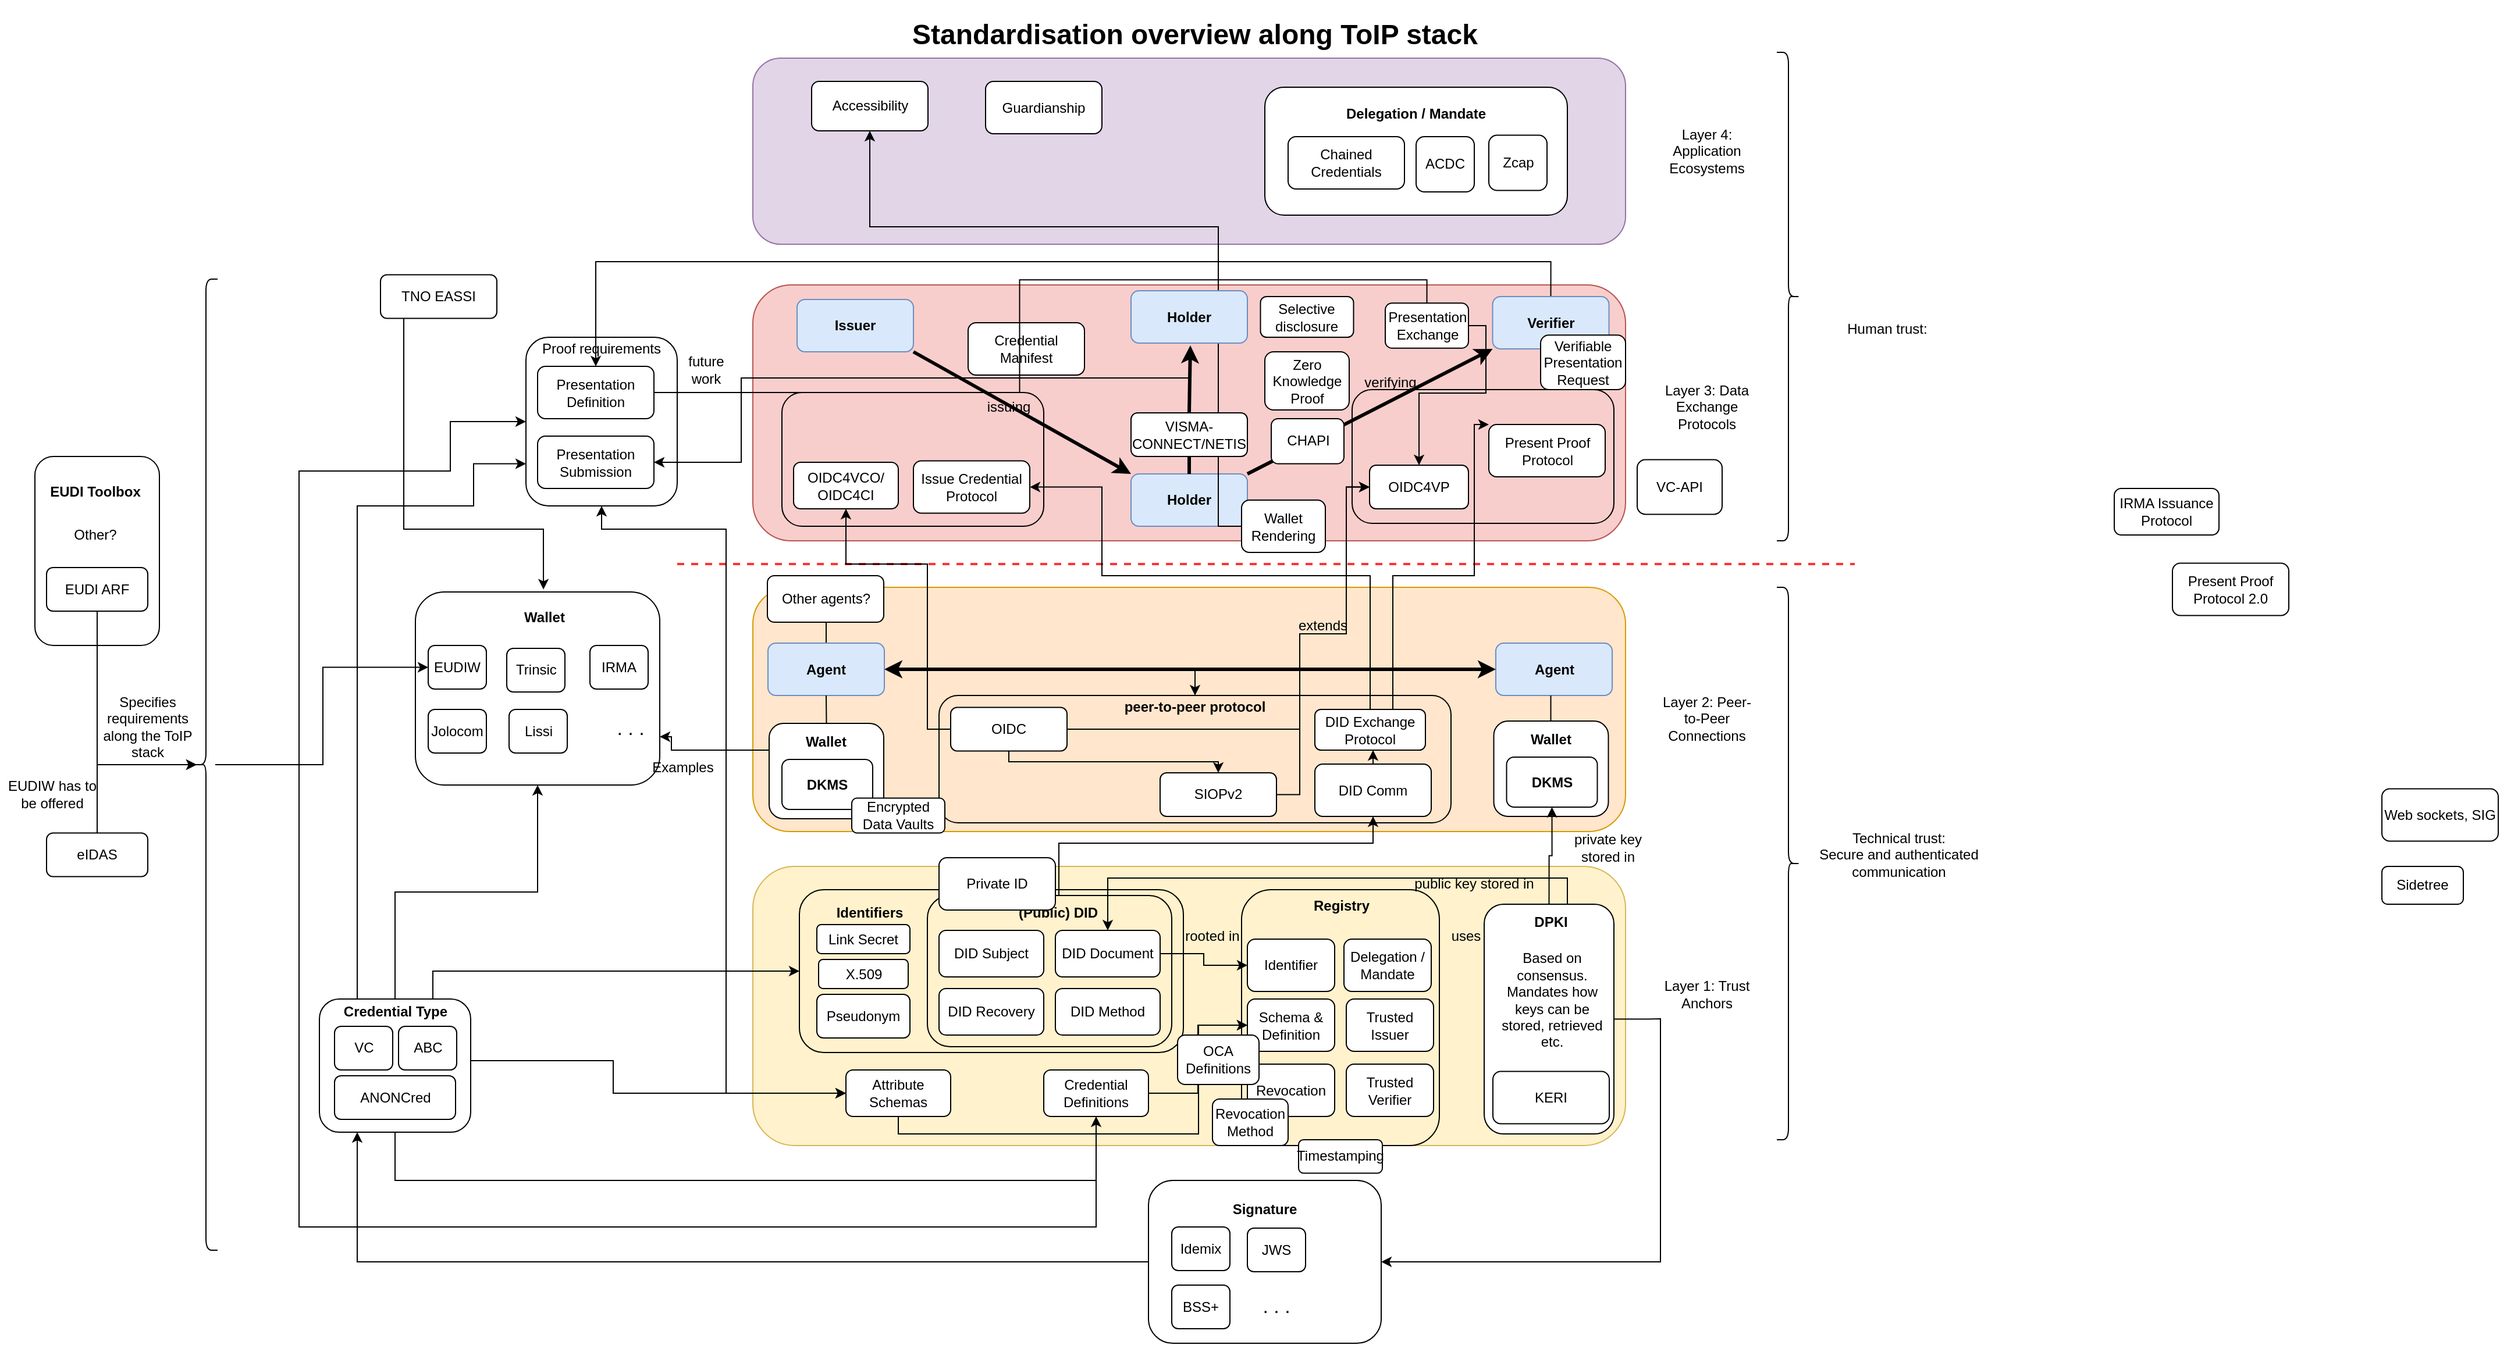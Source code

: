 <mxfile version="20.6.1" type="device" pages="6"><diagram id="grBmxrspwzsGmkZ5B_q8" name="Page-1"><mxGraphModel dx="3184" dy="3490" grid="1" gridSize="10" guides="1" tooltips="1" connect="1" arrows="1" fold="1" page="1" pageScale="1" pageWidth="850" pageHeight="1100" math="0" shadow="0"><root><mxCell id="0"/><mxCell id="1" parent="0"/><UserObject label="" id="l7SHzEwTz1j9-Sh9fN9_-10"><mxCell style="rounded=1;whiteSpace=wrap;html=1;" parent="1" vertex="1"><mxGeometry x="-477" y="-1232.5" width="107" height="162.5" as="geometry"/></mxCell></UserObject><mxCell id="__3HAp9DNpOVK25ih8p--1" value="" style="rounded=1;whiteSpace=wrap;html=1;fillColor=#fff2cc;strokeColor=#d6b656;" parent="1" vertex="1"><mxGeometry x="140" y="-880" width="750" height="240" as="geometry"/></mxCell><mxCell id="pQRPmcqq2N9JITj7nzVw-6" style="edgeStyle=orthogonalEdgeStyle;rounded=0;orthogonalLoop=1;jettySize=auto;html=1;exitX=0;exitY=0.5;exitDx=0;exitDy=0;startArrow=classic;startFill=1;endArrow=none;endFill=0;entryX=0.75;entryY=0;entryDx=0;entryDy=0;" parent="1" source="rHiGC348bD2LQgVBZU_e-56" target="rHiGC348bD2LQgVBZU_e-49" edge="1"><mxGeometry relative="1" as="geometry"><Array as="points"><mxPoint x="-135" y="-790"/></Array></mxGeometry></mxCell><mxCell id="rHiGC348bD2LQgVBZU_e-56" value="" style="rounded=1;whiteSpace=wrap;html=1;fillColor=none;" parent="1" vertex="1"><mxGeometry x="180" y="-860" width="330" height="140" as="geometry"/></mxCell><mxCell id="rHiGC348bD2LQgVBZU_e-14" value="" style="rounded=1;whiteSpace=wrap;html=1;fillColor=none;" parent="1" vertex="1"><mxGeometry x="-55" y="-1335" width="130" height="145" as="geometry"/></mxCell><mxCell id="__3HAp9DNpOVK25ih8p--3" value="" style="rounded=1;whiteSpace=wrap;html=1;fillColor=#f8cecc;strokeColor=#b85450;" parent="1" vertex="1"><mxGeometry x="140" y="-1380" width="750" height="220" as="geometry"/></mxCell><mxCell id="rHiGC348bD2LQgVBZU_e-25" value="" style="rounded=1;whiteSpace=wrap;html=1;fillColor=none;" parent="1" vertex="1"><mxGeometry x="165" y="-1287.5" width="225" height="115" as="geometry"/></mxCell><mxCell id="rHiGC348bD2LQgVBZU_e-27" value="" style="rounded=1;whiteSpace=wrap;html=1;fillColor=none;" parent="1" vertex="1"><mxGeometry x="655" y="-1290" width="225" height="115" as="geometry"/></mxCell><mxCell id="__3HAp9DNpOVK25ih8p--2" value="" style="rounded=1;whiteSpace=wrap;html=1;fillColor=#ffe6cc;strokeColor=#d79b00;" parent="1" vertex="1"><mxGeometry x="140" y="-1120" width="750" height="210" as="geometry"/></mxCell><mxCell id="rHiGC348bD2LQgVBZU_e-36" style="edgeStyle=orthogonalEdgeStyle;rounded=0;orthogonalLoop=1;jettySize=auto;html=1;exitX=0.5;exitY=0;exitDx=0;exitDy=0;startArrow=classic;startFill=1;endArrow=none;endFill=0;strokeWidth=1;" parent="1" source="__3HAp9DNpOVK25ih8p--91" edge="1"><mxGeometry relative="1" as="geometry"><mxPoint x="593" y="-1050" as="targetPoint"/><Array as="points"><mxPoint x="520" y="-1050"/></Array></mxGeometry></mxCell><mxCell id="__3HAp9DNpOVK25ih8p--91" value="" style="rounded=1;whiteSpace=wrap;html=1;fillColor=none;" parent="1" vertex="1"><mxGeometry x="300" y="-1027" width="440" height="109.5" as="geometry"/></mxCell><mxCell id="__3HAp9DNpOVK25ih8p--36" value="" style="rounded=1;whiteSpace=wrap;html=1;fillColor=none;" parent="1" vertex="1"><mxGeometry x="560" y="-860" width="170" height="220" as="geometry"/></mxCell><mxCell id="__3HAp9DNpOVK25ih8p--4" value="" style="rounded=1;whiteSpace=wrap;html=1;fillColor=#e1d5e7;strokeColor=#9673a6;" parent="1" vertex="1"><mxGeometry x="140" y="-1575" width="750" height="160" as="geometry"/></mxCell><mxCell id="__3HAp9DNpOVK25ih8p--5" value="Layer 1: Trust Anchors" style="text;html=1;strokeColor=none;fillColor=none;align=center;verticalAlign=middle;whiteSpace=wrap;rounded=0;" parent="1" vertex="1"><mxGeometry x="920" y="-795" width="80" height="50" as="geometry"/></mxCell><mxCell id="__3HAp9DNpOVK25ih8p--6" value="Layer 2: Peer-to-Peer Connections" style="text;html=1;strokeColor=none;fillColor=none;align=center;verticalAlign=middle;whiteSpace=wrap;rounded=0;" parent="1" vertex="1"><mxGeometry x="920" y="-1032.5" width="80" height="50" as="geometry"/></mxCell><mxCell id="__3HAp9DNpOVK25ih8p--7" value="Layer 3: Data Exchange Protocols" style="text;html=1;strokeColor=none;fillColor=none;align=center;verticalAlign=middle;whiteSpace=wrap;rounded=0;" parent="1" vertex="1"><mxGeometry x="920" y="-1300" width="80" height="50" as="geometry"/></mxCell><mxCell id="__3HAp9DNpOVK25ih8p--8" value="Layer 4: Application Ecosystems" style="text;html=1;strokeColor=none;fillColor=none;align=center;verticalAlign=middle;whiteSpace=wrap;rounded=0;" parent="1" vertex="1"><mxGeometry x="920" y="-1520" width="80" height="50" as="geometry"/></mxCell><mxCell id="pQRPmcqq2N9JITj7nzVw-10" style="edgeStyle=orthogonalEdgeStyle;rounded=0;orthogonalLoop=1;jettySize=auto;html=1;entryX=0.5;entryY=1;entryDx=0;entryDy=0;startArrow=none;startFill=0;endArrow=classic;endFill=1;" parent="1" source="__3HAp9DNpOVK25ih8p--9" target="__3HAp9DNpOVK25ih8p--52" edge="1"><mxGeometry relative="1" as="geometry"><Array as="points"><mxPoint x="403" y="-900"/><mxPoint x="673" y="-900"/></Array></mxGeometry></mxCell><UserObject label="" link="https://w3c.github.io/did-core/" id="__3HAp9DNpOVK25ih8p--9"><mxCell style="rounded=1;whiteSpace=wrap;html=1;fillColor=none;" parent="1" vertex="1"><mxGeometry x="290" y="-855" width="210" height="130" as="geometry"/></mxCell></UserObject><UserObject label="DID Method" link="https://w3c.github.io/did-spec-registries/#did-methods" id="__3HAp9DNpOVK25ih8p--11"><mxCell style="rounded=1;whiteSpace=wrap;html=1;" parent="1" vertex="1"><mxGeometry x="400" y="-775" width="90" height="40" as="geometry"/></mxCell></UserObject><mxCell id="__3HAp9DNpOVK25ih8p--12" value="&lt;b&gt;(Public) DID&lt;/b&gt;" style="text;html=1;strokeColor=none;fillColor=none;align=center;verticalAlign=middle;whiteSpace=wrap;rounded=0;" parent="1" vertex="1"><mxGeometry x="365" y="-855" width="75" height="30" as="geometry"/></mxCell><mxCell id="__3HAp9DNpOVK25ih8p--53" style="edgeStyle=orthogonalEdgeStyle;rounded=0;orthogonalLoop=1;jettySize=auto;html=1;strokeColor=#000000;entryX=0;entryY=0.5;entryDx=0;entryDy=0;" parent="1" source="__3HAp9DNpOVK25ih8p--13" target="ljPUMWgF8-VA574Ja0Gl-4" edge="1"><mxGeometry relative="1" as="geometry"><mxPoint x="559" y="-805" as="targetPoint"/></mxGeometry></mxCell><mxCell id="__3HAp9DNpOVK25ih8p--13" value="DID Document" style="rounded=1;whiteSpace=wrap;html=1;" parent="1" vertex="1"><mxGeometry x="400" y="-825" width="90" height="40" as="geometry"/></mxCell><mxCell id="__3HAp9DNpOVK25ih8p--14" value="DID Subject" style="rounded=1;whiteSpace=wrap;html=1;" parent="1" vertex="1"><mxGeometry x="300" y="-825" width="90" height="40" as="geometry"/></mxCell><UserObject label="DID Recovery" link="https://github.com/decentralized-identity/fuzzy-encryption" id="__3HAp9DNpOVK25ih8p--17"><mxCell style="rounded=1;whiteSpace=wrap;html=1;" parent="1" vertex="1"><mxGeometry x="300" y="-775" width="90" height="40" as="geometry"/></mxCell></UserObject><mxCell id="__3HAp9DNpOVK25ih8p--55" style="edgeStyle=orthogonalEdgeStyle;rounded=0;orthogonalLoop=1;jettySize=auto;html=1;entryX=0.5;entryY=0;entryDx=0;entryDy=0;strokeColor=#000000;" parent="1" source="__3HAp9DNpOVK25ih8p--19" target="__3HAp9DNpOVK25ih8p--13" edge="1"><mxGeometry relative="1" as="geometry"><Array as="points"><mxPoint x="840" y="-870"/><mxPoint x="445" y="-870"/></Array></mxGeometry></mxCell><UserObject label="" link="https://github.com/WebOfTrustInfo/rwot1-sf/blob/master/draft-documents/Decentralized-Public-Key-Infrastructure-CURRENT.md" id="__3HAp9DNpOVK25ih8p--19"><mxCell style="rounded=1;whiteSpace=wrap;html=1;" parent="1" vertex="1"><mxGeometry x="768.5" y="-847.5" width="111.5" height="197.5" as="geometry"/></mxCell></UserObject><mxCell id="__3HAp9DNpOVK25ih8p--20" value="&lt;b&gt;DPKI&lt;/b&gt;" style="text;html=1;strokeColor=none;fillColor=none;align=center;verticalAlign=middle;whiteSpace=wrap;rounded=0;" parent="1" vertex="1"><mxGeometry x="795.75" y="-847.5" width="60" height="30" as="geometry"/></mxCell><mxCell id="__3HAp9DNpOVK25ih8p--27" value="uses" style="text;html=1;strokeColor=none;fillColor=none;align=center;verticalAlign=middle;whiteSpace=wrap;rounded=0;" parent="1" vertex="1"><mxGeometry x="723" y="-835" width="60" height="30" as="geometry"/></mxCell><mxCell id="ZPJtB5HHhQhLDU3CfRUZ-6" style="edgeStyle=orthogonalEdgeStyle;rounded=0;orthogonalLoop=1;jettySize=auto;html=1;entryX=1;entryY=0.5;entryDx=0;entryDy=0;exitX=1;exitY=0.5;exitDx=0;exitDy=0;" parent="1" source="__3HAp9DNpOVK25ih8p--19" target="ZPJtB5HHhQhLDU3CfRUZ-1" edge="1"><mxGeometry relative="1" as="geometry"><mxPoint x="950" y="-670" as="sourcePoint"/><Array as="points"><mxPoint x="910" y="-749"/><mxPoint x="920" y="-749"/><mxPoint x="920" y="-540"/></Array></mxGeometry></mxCell><mxCell id="__3HAp9DNpOVK25ih8p--29" value="Based on consensus. Mandates how keys can be stored, retrieved etc." style="text;html=1;strokeColor=none;fillColor=none;align=center;verticalAlign=middle;whiteSpace=wrap;rounded=0;" parent="1" vertex="1"><mxGeometry x="781" y="-810" width="91.5" height="90" as="geometry"/></mxCell><mxCell id="__3HAp9DNpOVK25ih8p--32" value="rooted in" style="text;html=1;strokeColor=none;fillColor=none;align=center;verticalAlign=middle;whiteSpace=wrap;rounded=0;" parent="1" vertex="1"><mxGeometry x="505" y="-835" width="60" height="30" as="geometry"/></mxCell><mxCell id="__3HAp9DNpOVK25ih8p--34" value="" style="shape=curlyBracket;whiteSpace=wrap;html=1;rounded=1;flipH=1;" parent="1" vertex="1"><mxGeometry x="1020" y="-1120" width="20" height="475" as="geometry"/></mxCell><mxCell id="__3HAp9DNpOVK25ih8p--35" value="Technical trust:&lt;br&gt;Secure and authenticated communication" style="text;html=1;strokeColor=none;fillColor=none;align=center;verticalAlign=middle;whiteSpace=wrap;rounded=0;" parent="1" vertex="1"><mxGeometry x="1040" y="-955" width="170" height="130" as="geometry"/></mxCell><mxCell id="__3HAp9DNpOVK25ih8p--38" value="&lt;b style=&quot;color: rgb(0, 0, 0); font-family: Helvetica; font-size: 12px; font-style: normal; font-variant-ligatures: normal; font-variant-caps: normal; letter-spacing: normal; orphans: 2; text-align: center; text-indent: 0px; text-transform: none; widows: 2; word-spacing: 0px; -webkit-text-stroke-width: 0px; text-decoration-thickness: initial; text-decoration-style: initial; text-decoration-color: initial;&quot;&gt;Registry&lt;/b&gt;" style="text;whiteSpace=wrap;html=1;labelBackgroundColor=none;" parent="1" vertex="1"><mxGeometry x="620" y="-860" width="60" height="40" as="geometry"/></mxCell><mxCell id="__3HAp9DNpOVK25ih8p--42" value="" style="endArrow=none;dashed=1;html=1;strokeWidth=2;rounded=0;fillColor=#f8cecc;strokeColor=#FF3333;" parent="1" edge="1"><mxGeometry width="50" height="50" relative="1" as="geometry"><mxPoint x="75" y="-1140" as="sourcePoint"/><mxPoint x="1087" y="-1140" as="targetPoint"/></mxGeometry></mxCell><mxCell id="__3HAp9DNpOVK25ih8p--43" value="" style="shape=curlyBracket;whiteSpace=wrap;html=1;rounded=1;flipH=1;" parent="1" vertex="1"><mxGeometry x="1020" y="-1580" width="20" height="420" as="geometry"/></mxCell><mxCell id="__3HAp9DNpOVK25ih8p--44" value="Human trust:&lt;br&gt;" style="text;html=1;strokeColor=none;fillColor=none;align=center;verticalAlign=middle;whiteSpace=wrap;rounded=0;" parent="1" vertex="1"><mxGeometry x="1030" y="-1407.5" width="170" height="130" as="geometry"/></mxCell><mxCell id="__3HAp9DNpOVK25ih8p--50" style="edgeStyle=orthogonalEdgeStyle;rounded=0;orthogonalLoop=1;jettySize=auto;html=1;strokeColor=#000000;entryX=0;entryY=0.5;entryDx=0;entryDy=0;" parent="1" source="__3HAp9DNpOVK25ih8p--47" target="ljPUMWgF8-VA574Ja0Gl-5" edge="1"><mxGeometry relative="1" as="geometry"><mxPoint x="558" y="-669" as="targetPoint"/><Array as="points"><mxPoint x="265" y="-650"/><mxPoint x="523" y="-650"/><mxPoint x="523" y="-743"/></Array></mxGeometry></mxCell><mxCell id="__3HAp9DNpOVK25ih8p--47" value="Attribute Schemas" style="rounded=1;whiteSpace=wrap;html=1;" parent="1" vertex="1"><mxGeometry x="220" y="-705" width="90" height="40" as="geometry"/></mxCell><mxCell id="__3HAp9DNpOVK25ih8p--51" style="edgeStyle=orthogonalEdgeStyle;rounded=0;orthogonalLoop=1;jettySize=auto;html=1;exitX=1;exitY=0.5;exitDx=0;exitDy=0;strokeColor=#000000;entryX=0;entryY=0.5;entryDx=0;entryDy=0;" parent="1" source="__3HAp9DNpOVK25ih8p--48" target="ljPUMWgF8-VA574Ja0Gl-5" edge="1"><mxGeometry relative="1" as="geometry"><mxPoint x="565" y="-725" as="targetPoint"/></mxGeometry></mxCell><mxCell id="__3HAp9DNpOVK25ih8p--48" value="Credential Definitions" style="rounded=1;whiteSpace=wrap;html=1;" parent="1" vertex="1"><mxGeometry x="390" y="-705" width="90" height="40" as="geometry"/></mxCell><UserObject label="DID Comm" link="https://github.com/hyperledger/aries-rfcs/blob/main/concepts/0005-didcomm/README.md" id="__3HAp9DNpOVK25ih8p--52"><mxCell style="rounded=1;whiteSpace=wrap;html=1;" parent="1" vertex="1"><mxGeometry x="623" y="-968" width="100" height="45" as="geometry"/></mxCell></UserObject><mxCell id="__3HAp9DNpOVK25ih8p--57" value="public key stored in" style="text;html=1;strokeColor=none;fillColor=none;align=center;verticalAlign=middle;whiteSpace=wrap;rounded=0;" parent="1" vertex="1"><mxGeometry x="700" y="-880" width="120" height="30" as="geometry"/></mxCell><mxCell id="rHiGC348bD2LQgVBZU_e-23" style="edgeStyle=orthogonalEdgeStyle;rounded=0;orthogonalLoop=1;jettySize=auto;html=1;startArrow=none;startFill=0;endArrow=classic;endFill=1;" parent="1" source="__3HAp9DNpOVK25ih8p--58" target="__3HAp9DNpOVK25ih8p--69" edge="1"><mxGeometry relative="1" as="geometry"><Array as="points"><mxPoint x="690" y="-1130"/><mxPoint x="760" y="-1130"/><mxPoint x="760" y="-1260"/></Array></mxGeometry></mxCell><mxCell id="rHiGC348bD2LQgVBZU_e-24" style="edgeStyle=orthogonalEdgeStyle;rounded=0;orthogonalLoop=1;jettySize=auto;html=1;startArrow=none;startFill=0;endArrow=classic;endFill=1;exitX=0.5;exitY=0;exitDx=0;exitDy=0;" parent="1" source="__3HAp9DNpOVK25ih8p--58" target="__3HAp9DNpOVK25ih8p--59" edge="1"><mxGeometry relative="1" as="geometry"><Array as="points"><mxPoint x="670" y="-1130"/><mxPoint x="440" y="-1130"/></Array></mxGeometry></mxCell><UserObject label="DID Exchange Protocol" link="https://github.com/hyperledger/aries-rfcs/blob/main/features/0023-did-exchange/README.md" id="__3HAp9DNpOVK25ih8p--58"><mxCell style="rounded=1;whiteSpace=wrap;html=1;" parent="1" vertex="1"><mxGeometry x="623" y="-1015" width="95" height="35" as="geometry"/></mxCell></UserObject><UserObject label="Issue Credential Protocol" link="https://github.com/hyperledger/aries-rfcs/blob/main/features/0036-issue-credential/README.md" id="__3HAp9DNpOVK25ih8p--59"><mxCell style="rounded=1;whiteSpace=wrap;html=1;" parent="1" vertex="1"><mxGeometry x="278" y="-1228.75" width="100" height="45" as="geometry"/></mxCell></UserObject><UserObject label="&lt;b&gt;Issuer&lt;/b&gt;" id="__3HAp9DNpOVK25ih8p--60"><mxCell style="rounded=1;whiteSpace=wrap;html=1;fillColor=#dae8fc;strokeColor=#6c8ebf;" parent="1" vertex="1"><mxGeometry x="178" y="-1367.5" width="100" height="45" as="geometry"/></mxCell></UserObject><mxCell id="rHiGC348bD2LQgVBZU_e-12" style="edgeStyle=orthogonalEdgeStyle;rounded=0;orthogonalLoop=1;jettySize=auto;html=1;entryX=1;entryY=0.5;entryDx=0;entryDy=0;startArrow=none;startFill=0;endArrow=classic;endFill=1;exitX=0.5;exitY=0;exitDx=0;exitDy=0;" parent="1" source="__3HAp9DNpOVK25ih8p--61" target="rHiGC348bD2LQgVBZU_e-10" edge="1"><mxGeometry relative="1" as="geometry"><Array as="points"><mxPoint x="515" y="-1300"/><mxPoint x="130" y="-1300"/><mxPoint x="130" y="-1227"/></Array></mxGeometry></mxCell><UserObject label="&lt;b&gt;Holder&lt;/b&gt;" id="__3HAp9DNpOVK25ih8p--61"><mxCell style="rounded=1;whiteSpace=wrap;html=1;fillColor=#dae8fc;strokeColor=#6c8ebf;" parent="1" vertex="1"><mxGeometry x="465" y="-1217.5" width="100" height="45" as="geometry"/></mxCell></UserObject><mxCell id="rHiGC348bD2LQgVBZU_e-11" style="edgeStyle=orthogonalEdgeStyle;rounded=0;orthogonalLoop=1;jettySize=auto;html=1;exitX=0.5;exitY=0;exitDx=0;exitDy=0;entryX=0.5;entryY=0;entryDx=0;entryDy=0;startArrow=none;startFill=0;endArrow=classic;endFill=1;" parent="1" source="__3HAp9DNpOVK25ih8p--62" target="rHiGC348bD2LQgVBZU_e-9" edge="1"><mxGeometry relative="1" as="geometry"><Array as="points"><mxPoint x="826" y="-1400"/><mxPoint x="5" y="-1400"/></Array></mxGeometry></mxCell><UserObject label="&lt;b&gt;Verifier&lt;/b&gt;" id="__3HAp9DNpOVK25ih8p--62"><mxCell style="rounded=1;whiteSpace=wrap;html=1;fillColor=#dae8fc;strokeColor=#6c8ebf;" parent="1" vertex="1"><mxGeometry x="775.75" y="-1370" width="100" height="45" as="geometry"/></mxCell></UserObject><mxCell id="__3HAp9DNpOVK25ih8p--64" value="" style="endArrow=classic;html=1;rounded=0;strokeColor=#000000;exitX=1;exitY=1;exitDx=0;exitDy=0;entryX=0;entryY=0;entryDx=0;entryDy=0;strokeWidth=3;" parent="1" source="__3HAp9DNpOVK25ih8p--60" target="__3HAp9DNpOVK25ih8p--61" edge="1"><mxGeometry width="50" height="50" relative="1" as="geometry"><mxPoint x="375" y="-1097.5" as="sourcePoint"/><mxPoint x="410" y="-1217.5" as="targetPoint"/></mxGeometry></mxCell><mxCell id="__3HAp9DNpOVK25ih8p--65" value="" style="endArrow=classic;html=1;rounded=0;strokeColor=#000000;entryX=0;entryY=1;entryDx=0;entryDy=0;exitX=1;exitY=0;exitDx=0;exitDy=0;strokeWidth=3;" parent="1" source="__3HAp9DNpOVK25ih8p--61" target="__3HAp9DNpOVK25ih8p--62" edge="1"><mxGeometry width="50" height="50" relative="1" as="geometry"><mxPoint x="500" y="-1100" as="sourcePoint"/><mxPoint x="550" y="-1150" as="targetPoint"/></mxGeometry></mxCell><UserObject label="Present Proof Protocol" link="https://github.com/hyperledger/aries-rfcs/blob/main/features/0037-present-proof/README.md" id="__3HAp9DNpOVK25ih8p--69"><mxCell style="rounded=1;whiteSpace=wrap;html=1;" parent="1" vertex="1"><mxGeometry x="772.5" y="-1260" width="100" height="45" as="geometry"/></mxCell></UserObject><UserObject label="Present Proof Protocol 2.0" link="https://github.com/hyperledger/aries-rfcs/blob/main/features/0454-present-proof-v2/README.md" id="__3HAp9DNpOVK25ih8p--70"><mxCell style="rounded=1;whiteSpace=wrap;html=1;" parent="1" vertex="1"><mxGeometry x="1360" y="-1140.75" width="100" height="45" as="geometry"/></mxCell></UserObject><UserObject label="KERI" link="https://arxiv.org/ftp/arxiv/papers/1907/1907.021.pdf" id="__3HAp9DNpOVK25ih8p--72"><mxCell style="rounded=1;whiteSpace=wrap;html=1;" parent="1" vertex="1"><mxGeometry x="776" y="-703.75" width="100" height="45" as="geometry"/></mxCell></UserObject><UserObject label="CHAPI" link="https://w3c-ccg.github.io/credential-handler-api/" id="__3HAp9DNpOVK25ih8p--73"><mxCell style="rounded=1;whiteSpace=wrap;html=1;" parent="1" vertex="1"><mxGeometry x="585.5" y="-1265" width="62.5" height="38.75" as="geometry"/></mxCell></UserObject><UserObject label="Private ID" id="__3HAp9DNpOVK25ih8p--75"><mxCell style="rounded=1;whiteSpace=wrap;html=1;" parent="1" vertex="1"><mxGeometry x="300" y="-887.5" width="100" height="45" as="geometry"/></mxCell></UserObject><UserObject label="&lt;b&gt;Agent&lt;/b&gt;" link="https://github.com/hyperledger/aries-rfcs/tree/main/concepts/0004-agents" id="__3HAp9DNpOVK25ih8p--78"><mxCell style="rounded=1;whiteSpace=wrap;html=1;fillColor=#dae8fc;strokeColor=#6c8ebf;" parent="1" vertex="1"><mxGeometry x="778.5" y="-1072" width="100" height="45" as="geometry"/></mxCell></UserObject><mxCell id="__3HAp9DNpOVK25ih8p--80" value="" style="endArrow=none;html=1;rounded=0;strokeColor=#000000;exitX=0.5;exitY=0;exitDx=0;exitDy=0;entryX=0.5;entryY=1;entryDx=0;entryDy=0;" parent="1" edge="1"><mxGeometry width="50" height="50" relative="1" as="geometry"><mxPoint x="825.75" y="-1002" as="sourcePoint"/><mxPoint x="825.75" y="-1027" as="targetPoint"/></mxGeometry></mxCell><mxCell id="__3HAp9DNpOVK25ih8p--82" value="private key stored in" style="text;html=1;strokeColor=none;fillColor=none;align=center;verticalAlign=middle;whiteSpace=wrap;rounded=0;" parent="1" vertex="1"><mxGeometry x="830" y="-912.5" width="90" height="32.5" as="geometry"/></mxCell><mxCell id="__3HAp9DNpOVK25ih8p--87" style="edgeStyle=orthogonalEdgeStyle;rounded=0;orthogonalLoop=1;jettySize=auto;html=1;exitX=1;exitY=0.5;exitDx=0;exitDy=0;entryX=0;entryY=0.5;entryDx=0;entryDy=0;strokeColor=#000000;endArrow=classic;endFill=1;startArrow=classic;startFill=1;strokeWidth=3;" parent="1" source="__3HAp9DNpOVK25ih8p--83" target="__3HAp9DNpOVK25ih8p--78" edge="1"><mxGeometry relative="1" as="geometry"/></mxCell><mxCell id="_pcufzCwphg36DUzTBvC-16" style="edgeStyle=orthogonalEdgeStyle;rounded=0;orthogonalLoop=1;jettySize=auto;html=1;entryX=0.5;entryY=1;entryDx=0;entryDy=0;" parent="1" source="__3HAp9DNpOVK25ih8p--83" target="_pcufzCwphg36DUzTBvC-14" edge="1"><mxGeometry relative="1" as="geometry"/></mxCell><UserObject label="&lt;b&gt;Agent&lt;/b&gt;" id="__3HAp9DNpOVK25ih8p--83"><mxCell style="rounded=1;whiteSpace=wrap;html=1;fillColor=#dae8fc;strokeColor=#6c8ebf;" parent="1" vertex="1"><mxGeometry x="153" y="-1072" width="100" height="45" as="geometry"/></mxCell></UserObject><mxCell id="pQRPmcqq2N9JITj7nzVw-7" style="edgeStyle=orthogonalEdgeStyle;rounded=0;orthogonalLoop=1;jettySize=auto;html=1;exitX=0;exitY=0.5;exitDx=0;exitDy=0;startArrow=none;startFill=0;endArrow=classic;endFill=1;entryX=1;entryY=0.75;entryDx=0;entryDy=0;" parent="1" source="__3HAp9DNpOVK25ih8p--84" target="rmrAkEYGDer1ETK8hDDG-3" edge="1"><mxGeometry relative="1" as="geometry"><mxPoint x="90" y="-1020" as="targetPoint"/><Array as="points"><mxPoint x="154" y="-980"/><mxPoint x="70" y="-980"/><mxPoint x="70" y="-991"/></Array></mxGeometry></mxCell><UserObject label="" link="https://github.com/hyperledger/aries-rfcs/tree/main/concepts/0050-wallets" id="__3HAp9DNpOVK25ih8p--84"><mxCell style="rounded=1;whiteSpace=wrap;html=1;" parent="1" vertex="1"><mxGeometry x="154" y="-1003" width="98.5" height="82" as="geometry"/></mxCell></UserObject><mxCell id="__3HAp9DNpOVK25ih8p--85" value="" style="endArrow=none;html=1;rounded=0;strokeColor=#000000;exitX=0.5;exitY=0;exitDx=0;exitDy=0;entryX=0.5;entryY=1;entryDx=0;entryDy=0;" parent="1" source="__3HAp9DNpOVK25ih8p--84" target="__3HAp9DNpOVK25ih8p--83" edge="1"><mxGeometry width="50" height="50" relative="1" as="geometry"><mxPoint x="164.5" y="-979.5" as="sourcePoint"/><mxPoint x="364.5" y="-1019.5" as="targetPoint"/></mxGeometry></mxCell><UserObject label="OIDC4VP" link="https://openid.net/specs/openid-connect-4-verifiable-presentations-1_0-07.html" id="__3HAp9DNpOVK25ih8p--97"><mxCell style="rounded=1;whiteSpace=wrap;html=1;" parent="1" vertex="1"><mxGeometry x="670" y="-1225" width="85" height="37.5" as="geometry"/></mxCell></UserObject><mxCell id="pQRPmcqq2N9JITj7nzVw-15" style="edgeStyle=orthogonalEdgeStyle;rounded=0;orthogonalLoop=1;jettySize=auto;html=1;entryX=0;entryY=0.5;entryDx=0;entryDy=0;startArrow=none;startFill=0;endArrow=classic;endFill=1;" parent="1" source="fEcFdgxLIdSzm2Y2SXUU-1" target="__3HAp9DNpOVK25ih8p--97" edge="1"><mxGeometry relative="1" as="geometry"><Array as="points"><mxPoint x="610" y="-942"/><mxPoint x="610" y="-1080"/><mxPoint x="650" y="-1080"/><mxPoint x="650" y="-1206"/></Array></mxGeometry></mxCell><UserObject label="SIOPv2" link="https://openid.net/specs/openid-connect-self-issued-v2-1_0-06.html" id="fEcFdgxLIdSzm2Y2SXUU-1"><mxCell style="rounded=1;whiteSpace=wrap;html=1;" parent="1" vertex="1"><mxGeometry x="490" y="-960.5" width="100" height="37.5" as="geometry"/></mxCell></UserObject><mxCell id="rHiGC348bD2LQgVBZU_e-30" style="edgeStyle=orthogonalEdgeStyle;rounded=0;orthogonalLoop=1;jettySize=auto;html=1;entryX=0;entryY=0.5;entryDx=0;entryDy=0;startArrow=none;startFill=0;endArrow=classic;endFill=1;" parent="1" source="fEcFdgxLIdSzm2Y2SXUU-3" target="__3HAp9DNpOVK25ih8p--97" edge="1"><mxGeometry relative="1" as="geometry"><Array as="points"><mxPoint x="610" y="-1080"/><mxPoint x="650" y="-1080"/><mxPoint x="650" y="-1206"/></Array></mxGeometry></mxCell><mxCell id="pQRPmcqq2N9JITj7nzVw-13" style="edgeStyle=orthogonalEdgeStyle;rounded=0;orthogonalLoop=1;jettySize=auto;html=1;startArrow=none;startFill=0;endArrow=classic;endFill=1;" parent="1" source="fEcFdgxLIdSzm2Y2SXUU-3" target="fEcFdgxLIdSzm2Y2SXUU-1" edge="1"><mxGeometry relative="1" as="geometry"><Array as="points"><mxPoint x="360" y="-970"/><mxPoint x="540" y="-970"/></Array></mxGeometry></mxCell><mxCell id="pQRPmcqq2N9JITj7nzVw-14" style="edgeStyle=orthogonalEdgeStyle;rounded=0;orthogonalLoop=1;jettySize=auto;html=1;entryX=0.5;entryY=1;entryDx=0;entryDy=0;startArrow=none;startFill=0;endArrow=classic;endFill=1;" parent="1" source="fEcFdgxLIdSzm2Y2SXUU-3" target="rHiGC348bD2LQgVBZU_e-37" edge="1"><mxGeometry relative="1" as="geometry"><Array as="points"><mxPoint x="290" y="-998"/><mxPoint x="290" y="-1140"/><mxPoint x="220" y="-1140"/></Array></mxGeometry></mxCell><UserObject label="OIDC" link="https://openid.net/specs/openid-connect-self-issued-v2-1_0-06.html" id="fEcFdgxLIdSzm2Y2SXUU-3"><mxCell style="rounded=1;whiteSpace=wrap;html=1;" parent="1" vertex="1"><mxGeometry x="310" y="-1016.75" width="100" height="37.5" as="geometry"/></mxCell></UserObject><mxCell id="fEcFdgxLIdSzm2Y2SXUU-5" value="extends" style="text;html=1;strokeColor=none;fillColor=none;align=center;verticalAlign=middle;whiteSpace=wrap;rounded=0;" parent="1" vertex="1"><mxGeometry x="600" y="-1102" width="60" height="30" as="geometry"/></mxCell><mxCell id="rHiGC348bD2LQgVBZU_e-29" style="edgeStyle=orthogonalEdgeStyle;rounded=0;orthogonalLoop=1;jettySize=auto;html=1;entryX=0.5;entryY=0;entryDx=0;entryDy=0;startArrow=none;startFill=0;endArrow=classic;endFill=1;exitX=1;exitY=0.5;exitDx=0;exitDy=0;" parent="1" source="SkkPBDYj7QxlK79UyP_3-3" target="__3HAp9DNpOVK25ih8p--97" edge="1"><mxGeometry relative="1" as="geometry"><Array as="points"><mxPoint x="770" y="-1345"/><mxPoint x="770" y="-1287"/><mxPoint x="713" y="-1287"/></Array></mxGeometry></mxCell><UserObject label="Presentation Definition" link="https://identity.foundation/presentation-exchange/" id="rHiGC348bD2LQgVBZU_e-9"><mxCell style="rounded=1;whiteSpace=wrap;html=1;" parent="1" vertex="1"><mxGeometry x="-45" y="-1310" width="100" height="45" as="geometry"/></mxCell></UserObject><UserObject label="Presentation Submission" link="https://identity.foundation/presentation-exchange/" id="rHiGC348bD2LQgVBZU_e-10"><mxCell style="rounded=1;whiteSpace=wrap;html=1;" parent="1" vertex="1"><mxGeometry x="-45" y="-1250" width="100" height="45" as="geometry"/></mxCell></UserObject><mxCell id="rHiGC348bD2LQgVBZU_e-17" style="edgeStyle=orthogonalEdgeStyle;rounded=0;orthogonalLoop=1;jettySize=auto;html=1;entryX=0;entryY=0.5;entryDx=0;entryDy=0;startArrow=classic;startFill=1;endArrow=classic;endFill=1;exitX=0.5;exitY=1;exitDx=0;exitDy=0;" parent="1" source="rHiGC348bD2LQgVBZU_e-14" target="__3HAp9DNpOVK25ih8p--47" edge="1"><mxGeometry relative="1" as="geometry"><Array as="points"><mxPoint x="10" y="-1170"/><mxPoint x="117" y="-1170"/><mxPoint x="117" y="-685"/></Array><mxPoint x="80" y="-1150" as="sourcePoint"/></mxGeometry></mxCell><mxCell id="rHiGC348bD2LQgVBZU_e-18" style="edgeStyle=orthogonalEdgeStyle;rounded=0;orthogonalLoop=1;jettySize=auto;html=1;startArrow=classic;startFill=1;endArrow=none;endFill=0;exitX=0;exitY=0.5;exitDx=0;exitDy=0;" parent="1" source="rHiGC348bD2LQgVBZU_e-14" target="__3HAp9DNpOVK25ih8p--48" edge="1"><mxGeometry relative="1" as="geometry"><mxPoint x="60" y="-1140" as="sourcePoint"/><Array as="points"><mxPoint x="-120" y="-1262"/><mxPoint x="-120" y="-1220"/><mxPoint x="-250" y="-1220"/><mxPoint x="-250" y="-570"/><mxPoint x="435" y="-570"/></Array></mxGeometry></mxCell><mxCell id="rHiGC348bD2LQgVBZU_e-16" value="Proof requirements" style="text;html=1;strokeColor=none;fillColor=none;align=center;verticalAlign=middle;whiteSpace=wrap;rounded=0;" parent="1" vertex="1"><mxGeometry x="-50" y="-1340" width="120" height="30" as="geometry"/></mxCell><mxCell id="rHiGC348bD2LQgVBZU_e-20" value="future work" style="text;html=1;strokeColor=none;fillColor=none;align=center;verticalAlign=middle;whiteSpace=wrap;rounded=0;" parent="1" vertex="1"><mxGeometry x="70" y="-1322.5" width="60" height="30" as="geometry"/></mxCell><mxCell id="rHiGC348bD2LQgVBZU_e-26" value="issuing" style="text;html=1;strokeColor=none;fillColor=none;align=center;verticalAlign=middle;whiteSpace=wrap;rounded=0;" parent="1" vertex="1"><mxGeometry x="330" y="-1290" width="60" height="30" as="geometry"/></mxCell><mxCell id="rHiGC348bD2LQgVBZU_e-28" value="verifying" style="text;html=1;strokeColor=none;fillColor=none;align=center;verticalAlign=middle;whiteSpace=wrap;rounded=0;" parent="1" vertex="1"><mxGeometry x="657.5" y="-1311.25" width="60" height="30" as="geometry"/></mxCell><UserObject label="OIDC4VCO/&lt;br&gt;OIDC4CI" link="https://openid.net/specs/openid-connect-4-verifiable-presentations-1_0-07.html" id="rHiGC348bD2LQgVBZU_e-37"><mxCell style="rounded=1;whiteSpace=wrap;html=1;" parent="1" vertex="1"><mxGeometry x="175" y="-1227.5" width="90" height="40" as="geometry"/></mxCell></UserObject><UserObject label="VC" link="https://openid.net/specs/openid-connect-self-issued-v2-1_0-06.html" id="rHiGC348bD2LQgVBZU_e-44"><mxCell style="rounded=1;whiteSpace=wrap;html=1;" parent="1" vertex="1"><mxGeometry x="-219.5" y="-742.5" width="50" height="37.5" as="geometry"/></mxCell></UserObject><UserObject label="ABC" link="https://openid.net/specs/openid-connect-self-issued-v2-1_0-06.html" id="rHiGC348bD2LQgVBZU_e-45"><mxCell style="rounded=1;whiteSpace=wrap;html=1;" parent="1" vertex="1"><mxGeometry x="-164.5" y="-742.5" width="50" height="37.5" as="geometry"/></mxCell></UserObject><UserObject label="ANONCred" link="https://openid.net/specs/openid-connect-self-issued-v2-1_0-06.html" id="rHiGC348bD2LQgVBZU_e-46"><mxCell style="rounded=1;whiteSpace=wrap;html=1;" parent="1" vertex="1"><mxGeometry x="-219.5" y="-700" width="104" height="37.5" as="geometry"/></mxCell></UserObject><mxCell id="rHiGC348bD2LQgVBZU_e-51" style="edgeStyle=orthogonalEdgeStyle;rounded=0;orthogonalLoop=1;jettySize=auto;html=1;exitX=1;exitY=0.5;exitDx=0;exitDy=0;startArrow=none;startFill=0;endArrow=classic;endFill=1;strokeWidth=1;entryX=0;entryY=0.5;entryDx=0;entryDy=0;" parent="1" source="rHiGC348bD2LQgVBZU_e-49" target="__3HAp9DNpOVK25ih8p--47" edge="1"><mxGeometry relative="1" as="geometry"><mxPoint x="53" y="-805" as="targetPoint"/><Array as="points"><mxPoint x="20" y="-713"/><mxPoint x="20" y="-685"/></Array></mxGeometry></mxCell><mxCell id="rHiGC348bD2LQgVBZU_e-52" style="edgeStyle=orthogonalEdgeStyle;rounded=0;orthogonalLoop=1;jettySize=auto;html=1;entryX=0.5;entryY=1;entryDx=0;entryDy=0;startArrow=none;startFill=0;endArrow=classic;endFill=1;strokeWidth=1;" parent="1" source="rHiGC348bD2LQgVBZU_e-49" target="__3HAp9DNpOVK25ih8p--48" edge="1"><mxGeometry relative="1" as="geometry"><Array as="points"><mxPoint x="-167" y="-610"/><mxPoint x="435" y="-610"/></Array></mxGeometry></mxCell><mxCell id="rHiGC348bD2LQgVBZU_e-53" style="edgeStyle=orthogonalEdgeStyle;rounded=0;orthogonalLoop=1;jettySize=auto;html=1;entryX=0;entryY=0.75;entryDx=0;entryDy=0;startArrow=none;startFill=0;endArrow=classic;endFill=1;strokeWidth=1;exitX=0.25;exitY=0;exitDx=0;exitDy=0;" parent="1" source="rHiGC348bD2LQgVBZU_e-49" target="rHiGC348bD2LQgVBZU_e-14" edge="1"><mxGeometry relative="1" as="geometry"><Array as="points"><mxPoint x="-200" y="-1190"/><mxPoint x="-100" y="-1190"/><mxPoint x="-100" y="-1226"/></Array><mxPoint x="-167" y="-870" as="sourcePoint"/></mxGeometry></mxCell><mxCell id="pQRPmcqq2N9JITj7nzVw-20" style="edgeStyle=orthogonalEdgeStyle;rounded=0;orthogonalLoop=1;jettySize=auto;html=1;entryX=0.5;entryY=1;entryDx=0;entryDy=0;startArrow=none;startFill=0;endArrow=classic;endFill=1;" parent="1" source="rHiGC348bD2LQgVBZU_e-49" target="rmrAkEYGDer1ETK8hDDG-3" edge="1"><mxGeometry relative="1" as="geometry"/></mxCell><mxCell id="rHiGC348bD2LQgVBZU_e-49" value="" style="rounded=1;whiteSpace=wrap;html=1;fillColor=none;" parent="1" vertex="1"><mxGeometry x="-232.5" y="-766" width="130" height="114.5" as="geometry"/></mxCell><mxCell id="rHiGC348bD2LQgVBZU_e-50" value="&lt;b&gt;Credential Type&lt;/b&gt;" style="text;html=1;strokeColor=none;fillColor=none;align=center;verticalAlign=middle;whiteSpace=wrap;rounded=0;" parent="1" vertex="1"><mxGeometry x="-222.5" y="-770" width="110" height="30" as="geometry"/></mxCell><mxCell id="rHiGC348bD2LQgVBZU_e-54" value="Link Secret" style="rounded=1;whiteSpace=wrap;html=1;" parent="1" vertex="1"><mxGeometry x="195" y="-830" width="80" height="25" as="geometry"/></mxCell><mxCell id="rHiGC348bD2LQgVBZU_e-55" value="Pseudonym" style="rounded=1;whiteSpace=wrap;html=1;" parent="1" vertex="1"><mxGeometry x="195" y="-770" width="80" height="37.5" as="geometry"/></mxCell><mxCell id="rHiGC348bD2LQgVBZU_e-57" value="&lt;b&gt;Identifiers&lt;/b&gt;" style="text;html=1;strokeColor=none;fillColor=none;align=center;verticalAlign=middle;whiteSpace=wrap;rounded=0;" parent="1" vertex="1"><mxGeometry x="203" y="-855" width="75" height="30" as="geometry"/></mxCell><UserObject label="Guardianship" id="rHiGC348bD2LQgVBZU_e-60"><mxCell style="rounded=1;whiteSpace=wrap;html=1;" parent="1" vertex="1"><mxGeometry x="340" y="-1555" width="100" height="45" as="geometry"/></mxCell></UserObject><mxCell id="rmrAkEYGDer1ETK8hDDG-2" value="&lt;b&gt;peer-to-peer protocol&lt;/b&gt;" style="text;html=1;strokeColor=none;fillColor=none;align=center;verticalAlign=middle;whiteSpace=wrap;rounded=0;" parent="1" vertex="1"><mxGeometry x="450" y="-1032.5" width="140" height="30" as="geometry"/></mxCell><mxCell id="rmrAkEYGDer1ETK8hDDG-3" value="" style="rounded=1;whiteSpace=wrap;html=1;fillColor=none;" parent="1" vertex="1"><mxGeometry x="-150" y="-1116" width="210" height="166" as="geometry"/></mxCell><mxCell id="rmrAkEYGDer1ETK8hDDG-4" value="&lt;b&gt;Wallet&lt;/b&gt;" style="text;html=1;strokeColor=none;fillColor=none;align=center;verticalAlign=middle;whiteSpace=wrap;rounded=0;" parent="1" vertex="1"><mxGeometry x="-94.5" y="-1109.5" width="110" height="30" as="geometry"/></mxCell><UserObject label="IRMA" id="rmrAkEYGDer1ETK8hDDG-6"><mxCell style="rounded=1;whiteSpace=wrap;html=1;" parent="1" vertex="1"><mxGeometry y="-1070" width="50" height="37.5" as="geometry"/></mxCell></UserObject><UserObject label="Jolocom" id="rmrAkEYGDer1ETK8hDDG-7"><mxCell style="rounded=1;whiteSpace=wrap;html=1;" parent="1" vertex="1"><mxGeometry x="-139" y="-1015" width="50" height="37.5" as="geometry"/></mxCell></UserObject><UserObject label="Trinsic" id="rmrAkEYGDer1ETK8hDDG-8"><mxCell style="rounded=1;whiteSpace=wrap;html=1;" parent="1" vertex="1"><mxGeometry x="-71.5" y="-1067.5" width="50" height="37.5" as="geometry"/></mxCell></UserObject><UserObject label="Lissi" id="rmrAkEYGDer1ETK8hDDG-9"><mxCell style="rounded=1;whiteSpace=wrap;html=1;" parent="1" vertex="1"><mxGeometry x="-69.5" y="-1015" width="50" height="37.5" as="geometry"/></mxCell></UserObject><mxCell id="rmrAkEYGDer1ETK8hDDG-11" value="&lt;font style=&quot;font-size: 17px;&quot;&gt;. . .&lt;/font&gt;" style="text;html=1;strokeColor=none;fillColor=none;align=center;verticalAlign=middle;whiteSpace=wrap;rounded=0;" parent="1" vertex="1"><mxGeometry y="-1013" width="70" height="30" as="geometry"/></mxCell><UserObject label="Sidetree" link="https://identity.foundation/sidetree/spec/" id="pQRPmcqq2N9JITj7nzVw-1"><mxCell style="rounded=1;whiteSpace=wrap;html=1;" parent="1" vertex="1"><mxGeometry x="1540" y="-880" width="70" height="32.5" as="geometry"/></mxCell></UserObject><mxCell id="pQRPmcqq2N9JITj7nzVw-9" style="edgeStyle=orthogonalEdgeStyle;rounded=0;orthogonalLoop=1;jettySize=auto;html=1;startArrow=none;startFill=0;endArrow=classic;endFill=1;" parent="1" source="__3HAp9DNpOVK25ih8p--52" edge="1"><mxGeometry relative="1" as="geometry"><mxPoint x="673.111" y="-979.778" as="targetPoint"/><Array as="points"><mxPoint x="673" y="-980"/><mxPoint x="673" y="-980"/></Array></mxGeometry></mxCell><mxCell id="pQRPmcqq2N9JITj7nzVw-19" value="&lt;h1&gt;Standardisation overview along ToIP stack&lt;/h1&gt;" style="text;html=1;strokeColor=none;fillColor=none;spacing=5;spacingTop=-20;whiteSpace=wrap;overflow=hidden;rounded=0;align=center;" parent="1" vertex="1"><mxGeometry x="200" y="-1615" width="640" height="40" as="geometry"/></mxCell><mxCell id="ZPJtB5HHhQhLDU3CfRUZ-7" style="edgeStyle=orthogonalEdgeStyle;rounded=0;orthogonalLoop=1;jettySize=auto;html=1;exitX=0;exitY=0.5;exitDx=0;exitDy=0;entryX=0.25;entryY=1;entryDx=0;entryDy=0;" parent="1" source="ZPJtB5HHhQhLDU3CfRUZ-1" target="rHiGC348bD2LQgVBZU_e-49" edge="1"><mxGeometry relative="1" as="geometry"/></mxCell><mxCell id="ZPJtB5HHhQhLDU3CfRUZ-1" value="" style="rounded=1;whiteSpace=wrap;html=1;fillColor=none;" parent="1" vertex="1"><mxGeometry x="480" y="-610" width="200" height="140" as="geometry"/></mxCell><mxCell id="ZPJtB5HHhQhLDU3CfRUZ-2" value="&lt;b&gt;Signature&lt;/b&gt;" style="text;html=1;strokeColor=none;fillColor=none;align=center;verticalAlign=middle;whiteSpace=wrap;rounded=0;" parent="1" vertex="1"><mxGeometry x="525" y="-600" width="110" height="30" as="geometry"/></mxCell><UserObject label="Idemix" id="ZPJtB5HHhQhLDU3CfRUZ-3"><mxCell style="rounded=1;whiteSpace=wrap;html=1;" parent="1" vertex="1"><mxGeometry x="500" y="-570" width="50" height="37.5" as="geometry"/></mxCell></UserObject><UserObject label="BSS+" id="ZPJtB5HHhQhLDU3CfRUZ-4"><mxCell style="rounded=1;whiteSpace=wrap;html=1;" parent="1" vertex="1"><mxGeometry x="500" y="-520" width="50" height="37.5" as="geometry"/></mxCell></UserObject><UserObject label="JWS" id="ZPJtB5HHhQhLDU3CfRUZ-5"><mxCell style="rounded=1;whiteSpace=wrap;html=1;" parent="1" vertex="1"><mxGeometry x="565" y="-569" width="50" height="37.5" as="geometry"/></mxCell></UserObject><UserObject label="IRMA Issuance Protocol" id="ZPJtB5HHhQhLDU3CfRUZ-8"><mxCell style="rounded=1;whiteSpace=wrap;html=1;" parent="1" vertex="1"><mxGeometry x="1310" y="-1205" width="90" height="40" as="geometry"/></mxCell></UserObject><UserObject label="EUDIW" id="l7SHzEwTz1j9-Sh9fN9_-3"><mxCell style="rounded=1;whiteSpace=wrap;html=1;" parent="1" vertex="1"><mxGeometry x="-139" y="-1070" width="50" height="37.5" as="geometry"/></mxCell></UserObject><mxCell id="l7SHzEwTz1j9-Sh9fN9_-9" style="edgeStyle=orthogonalEdgeStyle;rounded=0;orthogonalLoop=1;jettySize=auto;html=1;exitX=0.5;exitY=1;exitDx=0;exitDy=0;entryX=0.1;entryY=0.5;entryDx=0;entryDy=0;entryPerimeter=0;" parent="1" source="l7SHzEwTz1j9-Sh9fN9_-5" target="l7SHzEwTz1j9-Sh9fN9_-6" edge="1"><mxGeometry relative="1" as="geometry"/></mxCell><UserObject label="EUDI ARF" id="l7SHzEwTz1j9-Sh9fN9_-5"><mxCell style="rounded=1;whiteSpace=wrap;html=1;" parent="1" vertex="1"><mxGeometry x="-467" y="-1137" width="87" height="37.5" as="geometry"/></mxCell></UserObject><mxCell id="l7SHzEwTz1j9-Sh9fN9_-22" style="edgeStyle=orthogonalEdgeStyle;rounded=0;orthogonalLoop=1;jettySize=auto;html=1;exitX=0.9;exitY=0.5;exitDx=0;exitDy=0;exitPerimeter=0;" parent="1" source="l7SHzEwTz1j9-Sh9fN9_-6" target="l7SHzEwTz1j9-Sh9fN9_-3" edge="1"><mxGeometry relative="1" as="geometry"/></mxCell><mxCell id="l7SHzEwTz1j9-Sh9fN9_-6" value="" style="shape=curlyBracket;whiteSpace=wrap;html=1;rounded=1;" parent="1" vertex="1"><mxGeometry x="-340" y="-1385" width="20" height="835" as="geometry"/></mxCell><mxCell id="l7SHzEwTz1j9-Sh9fN9_-7" value="Specifies requirements along the ToIP stack" style="text;html=1;strokeColor=none;fillColor=none;align=center;verticalAlign=middle;whiteSpace=wrap;rounded=0;" parent="1" vertex="1"><mxGeometry x="-425" y="-1040.5" width="90" height="80" as="geometry"/></mxCell><mxCell id="l7SHzEwTz1j9-Sh9fN9_-14" value="&lt;b&gt;EUDI Toolbox&lt;/b&gt;" style="text;html=1;strokeColor=none;fillColor=none;align=center;verticalAlign=middle;whiteSpace=wrap;rounded=0;" parent="1" vertex="1"><mxGeometry x="-480" y="-1217.5" width="110" height="30" as="geometry"/></mxCell><mxCell id="l7SHzEwTz1j9-Sh9fN9_-15" value="Other?" style="text;html=1;strokeColor=none;fillColor=none;align=center;verticalAlign=middle;whiteSpace=wrap;rounded=0;" parent="1" vertex="1"><mxGeometry x="-455" y="-1180" width="60" height="30" as="geometry"/></mxCell><UserObject label="" id="l7SHzEwTz1j9-Sh9fN9_-16"><mxCell style="rounded=1;whiteSpace=wrap;html=1;" parent="1" vertex="1"><mxGeometry x="580" y="-1550" width="260" height="110" as="geometry"/></mxCell></UserObject><mxCell id="l7SHzEwTz1j9-Sh9fN9_-18" style="edgeStyle=orthogonalEdgeStyle;rounded=0;orthogonalLoop=1;jettySize=auto;html=1;entryX=0.1;entryY=0.5;entryDx=0;entryDy=0;entryPerimeter=0;" parent="1" source="l7SHzEwTz1j9-Sh9fN9_-17" target="l7SHzEwTz1j9-Sh9fN9_-6" edge="1"><mxGeometry relative="1" as="geometry"><Array as="points"><mxPoint x="-423" y="-968"/></Array></mxGeometry></mxCell><UserObject label="eIDAS" id="l7SHzEwTz1j9-Sh9fN9_-17"><mxCell style="rounded=1;whiteSpace=wrap;html=1;" parent="1" vertex="1"><mxGeometry x="-467" y="-908.75" width="87" height="37.5" as="geometry"/></mxCell></UserObject><mxCell id="l7SHzEwTz1j9-Sh9fN9_-21" value="EUDIW has to be offered" style="text;html=1;strokeColor=none;fillColor=none;align=center;verticalAlign=middle;whiteSpace=wrap;rounded=0;" parent="1" vertex="1"><mxGeometry x="-507" y="-981.75" width="90" height="80" as="geometry"/></mxCell><mxCell id="tvnbFgN-_b3Spie0wlQL-2" value="&lt;font style=&quot;font-size: 17px;&quot;&gt;. . .&lt;/font&gt;" style="text;html=1;strokeColor=none;fillColor=none;align=center;verticalAlign=middle;whiteSpace=wrap;rounded=0;" parent="1" vertex="1"><mxGeometry x="555" y="-516.25" width="70" height="30" as="geometry"/></mxCell><mxCell id="tvnbFgN-_b3Spie0wlQL-4" value="&lt;b&gt;Wallet&lt;/b&gt;" style="text;html=1;strokeColor=none;fillColor=none;align=center;verticalAlign=middle;whiteSpace=wrap;rounded=0;" parent="1" vertex="1"><mxGeometry x="148" y="-1002" width="110" height="30" as="geometry"/></mxCell><UserObject label="&lt;b&gt;DKMS&lt;/b&gt;" link="https://github.com/hyperledger/indy-hipe/blob/49fcd78883d38babe9c95a4e1d150969797cffa2/design/dkms/dkms-v4.md" id="tvnbFgN-_b3Spie0wlQL-5"><mxCell style="rounded=1;whiteSpace=wrap;html=1;" parent="1" vertex="1"><mxGeometry x="165" y="-972" width="78" height="43" as="geometry"/></mxCell></UserObject><UserObject label="" link="https://github.com/hyperledger/aries-rfcs/tree/main/concepts/0050-wallets" id="tvnbFgN-_b3Spie0wlQL-6"><mxCell style="rounded=1;whiteSpace=wrap;html=1;" parent="1" vertex="1"><mxGeometry x="776.75" y="-1005" width="98.5" height="82" as="geometry"/></mxCell></UserObject><mxCell id="tvnbFgN-_b3Spie0wlQL-7" value="&lt;b&gt;Wallet&lt;/b&gt;" style="text;html=1;strokeColor=none;fillColor=none;align=center;verticalAlign=middle;whiteSpace=wrap;rounded=0;" parent="1" vertex="1"><mxGeometry x="770.75" y="-1004" width="110" height="30" as="geometry"/></mxCell><UserObject label="&lt;b&gt;DKMS&lt;/b&gt;" link="https://github.com/hyperledger/indy-hipe/blob/49fcd78883d38babe9c95a4e1d150969797cffa2/design/dkms/dkms-v4.md" id="tvnbFgN-_b3Spie0wlQL-8"><mxCell style="rounded=1;whiteSpace=wrap;html=1;" parent="1" vertex="1"><mxGeometry x="787.75" y="-974" width="78" height="43" as="geometry"/></mxCell></UserObject><mxCell id="__3HAp9DNpOVK25ih8p--81" style="edgeStyle=orthogonalEdgeStyle;rounded=0;orthogonalLoop=1;jettySize=auto;html=1;strokeColor=#000000;exitX=0.5;exitY=0;exitDx=0;exitDy=0;entryX=0.5;entryY=1;entryDx=0;entryDy=0;" parent="1" source="__3HAp9DNpOVK25ih8p--19" target="tvnbFgN-_b3Spie0wlQL-8" edge="1"><mxGeometry relative="1" as="geometry"><mxPoint x="950" y="-900" as="targetPoint"/></mxGeometry></mxCell><mxCell id="tvnbFgN-_b3Spie0wlQL-10" value="Examples" style="text;html=1;strokeColor=none;fillColor=none;align=center;verticalAlign=middle;whiteSpace=wrap;rounded=0;" parent="1" vertex="1"><mxGeometry x="50" y="-980" width="60" height="30" as="geometry"/></mxCell><UserObject label="Selective disclosure" id="9qlYvSGnAzQ2jbd1HOG1-1"><mxCell style="rounded=1;whiteSpace=wrap;html=1;" parent="1" vertex="1"><mxGeometry x="576.25" y="-1370" width="80" height="35" as="geometry"/></mxCell></UserObject><UserObject label="Zero Knowledge Proof" id="9qlYvSGnAzQ2jbd1HOG1-2"><mxCell style="rounded=1;whiteSpace=wrap;html=1;" parent="1" vertex="1"><mxGeometry x="580" y="-1322.5" width="72.5" height="50" as="geometry"/></mxCell></UserObject><mxCell id="ljPUMWgF8-VA574Ja0Gl-1" value="&lt;b&gt;Delegation / Mandate&lt;/b&gt;" style="text;html=1;strokeColor=none;fillColor=none;align=center;verticalAlign=middle;whiteSpace=wrap;rounded=0;" parent="1" vertex="1"><mxGeometry x="590" y="-1542.5" width="240" height="30" as="geometry"/></mxCell><UserObject label="Chained Credentials" link="https://github.com/hyperledger/aries-rfcs/tree/main/concepts/0104-chained-credentials" id="rHiGC348bD2LQgVBZU_e-59"><mxCell style="rounded=1;whiteSpace=wrap;html=1;" parent="1" vertex="1"><mxGeometry x="600" y="-1507.5" width="100" height="45" as="geometry"/></mxCell></UserObject><UserObject label="Identifier" id="ljPUMWgF8-VA574Ja0Gl-4"><mxCell style="rounded=1;whiteSpace=wrap;html=1;" parent="1" vertex="1"><mxGeometry x="565" y="-817.5" width="75" height="45" as="geometry"/></mxCell></UserObject><UserObject label="Schema &amp;amp; Definition" id="ljPUMWgF8-VA574Ja0Gl-5"><mxCell style="rounded=1;whiteSpace=wrap;html=1;" parent="1" vertex="1"><mxGeometry x="565" y="-766" width="75" height="45" as="geometry"/></mxCell></UserObject><UserObject label="Revocation" id="ljPUMWgF8-VA574Ja0Gl-6"><mxCell style="rounded=1;whiteSpace=wrap;html=1;" parent="1" vertex="1"><mxGeometry x="565" y="-710" width="75" height="45" as="geometry"/></mxCell></UserObject><UserObject label="Delegation / Mandate" id="ljPUMWgF8-VA574Ja0Gl-7"><mxCell style="rounded=1;whiteSpace=wrap;html=1;" parent="1" vertex="1"><mxGeometry x="648" y="-817.5" width="75" height="45" as="geometry"/></mxCell></UserObject><UserObject label="Trusted Issuer&lt;span style=&quot;color: rgba(0, 0, 0, 0); font-family: monospace; font-size: 0px; text-align: start;&quot;&gt;%3CmxGraphModel%3E%3Croot%3E%3CmxCell%20id%3D%220%22%2F%3E%3CmxCell%20id%3D%221%22%20parent%3D%220%22%2F%3E%3CUserObject%20label%3D%22Delegation%20%2F%20Mandate%22%20id%3D%222%22%3E%3CmxCell%20style%3D%22rounded%3D1%3BwhiteSpace%3Dwrap%3Bhtml%3D1%3B%22%20vertex%3D%221%22%20parent%3D%221%22%3E%3CmxGeometry%20x%3D%22648%22%20y%3D%22-817.5%22%20width%3D%2275%22%20height%3D%2245%22%20as%3D%22geometry%22%2F%3E%3C%2FmxCell%3E%3C%2FUserObject%3E%3C%2Froot%3E%3C%2FmxGraphModel%3E&lt;/span&gt;" id="ljPUMWgF8-VA574Ja0Gl-8"><mxCell style="rounded=1;whiteSpace=wrap;html=1;" parent="1" vertex="1"><mxGeometry x="650" y="-766" width="75" height="45" as="geometry"/></mxCell></UserObject><UserObject label="Trusted Verifier" id="ljPUMWgF8-VA574Ja0Gl-9"><mxCell style="rounded=1;whiteSpace=wrap;html=1;" parent="1" vertex="1"><mxGeometry x="650" y="-710" width="75" height="45" as="geometry"/></mxCell></UserObject><mxCell id="_TKkK1-zN2eZolkVi58V-1" value="OCA Definitions" style="rounded=1;whiteSpace=wrap;html=1;" parent="1" vertex="1"><mxGeometry x="505" y="-735" width="70" height="42.5" as="geometry"/></mxCell><UserObject label="Web sockets, SIG" id="_TKkK1-zN2eZolkVi58V-2"><mxCell style="rounded=1;whiteSpace=wrap;html=1;" parent="1" vertex="1"><mxGeometry x="1540" y="-946.75" width="100" height="45" as="geometry"/></mxCell></UserObject><mxCell id="_TKkK1-zN2eZolkVi58V-4" style="edgeStyle=orthogonalEdgeStyle;rounded=0;orthogonalLoop=1;jettySize=auto;html=1;entryX=0.524;entryY=-0.013;entryDx=0;entryDy=0;entryPerimeter=0;" parent="1" source="_TKkK1-zN2eZolkVi58V-3" target="rmrAkEYGDer1ETK8hDDG-3" edge="1"><mxGeometry relative="1" as="geometry"><Array as="points"><mxPoint x="-160" y="-1170"/><mxPoint x="-40" y="-1170"/></Array></mxGeometry></mxCell><UserObject label="TNO EASSI" id="_TKkK1-zN2eZolkVi58V-3"><mxCell style="rounded=1;whiteSpace=wrap;html=1;" parent="1" vertex="1"><mxGeometry x="-180" y="-1388.75" width="100" height="37.5" as="geometry"/></mxCell></UserObject><UserObject label="Timestamping" id="_TKkK1-zN2eZolkVi58V-5"><mxCell style="rounded=1;whiteSpace=wrap;html=1;" parent="1" vertex="1"><mxGeometry x="609" y="-645" width="72" height="28.75" as="geometry"/></mxCell></UserObject><UserObject label="Revocation Method" id="_TKkK1-zN2eZolkVi58V-7"><mxCell style="rounded=1;whiteSpace=wrap;html=1;" parent="1" vertex="1"><mxGeometry x="535" y="-680" width="65" height="40" as="geometry"/></mxCell></UserObject><UserObject label="Accessibility" id="_TKkK1-zN2eZolkVi58V-8"><mxCell style="rounded=1;whiteSpace=wrap;html=1;" parent="1" vertex="1"><mxGeometry x="190.5" y="-1555" width="100" height="42.5" as="geometry"/></mxCell></UserObject><mxCell id="_pcufzCwphg36DUzTBvC-3" style="edgeStyle=orthogonalEdgeStyle;rounded=0;orthogonalLoop=1;jettySize=auto;html=1;entryX=0.5;entryY=1;entryDx=0;entryDy=0;" parent="1" source="SkkPBDYj7QxlK79UyP_3-1" target="_TKkK1-zN2eZolkVi58V-8" edge="1"><mxGeometry relative="1" as="geometry"><Array as="points"><mxPoint x="540" y="-1172"/><mxPoint x="540" y="-1430"/><mxPoint x="241" y="-1430"/></Array></mxGeometry></mxCell><UserObject label="Wallet Rendering" id="SkkPBDYj7QxlK79UyP_3-1"><mxCell style="rounded=1;whiteSpace=wrap;html=1;" parent="1" vertex="1"><mxGeometry x="560" y="-1195" width="72" height="45" as="geometry"/></mxCell></UserObject><UserObject label="Credential Manifest" id="SkkPBDYj7QxlK79UyP_3-2"><mxCell style="rounded=1;whiteSpace=wrap;html=1;" parent="1" vertex="1"><mxGeometry x="325" y="-1347.5" width="100" height="45" as="geometry"/></mxCell></UserObject><UserObject label="ACDC" link="https://wiki.trustoverip.org/display/HOME/ACDC+%28Authentic+Chained+Data+Container%29+Task+Force" id="_pcufzCwphg36DUzTBvC-1"><mxCell style="rounded=1;whiteSpace=wrap;html=1;" parent="1" vertex="1"><mxGeometry x="710" y="-1507.5" width="50" height="47.5" as="geometry"/></mxCell></UserObject><UserObject label="Zcap" link="https://w3c-ccg.github.io/zcap-spec/" id="_pcufzCwphg36DUzTBvC-2"><mxCell style="rounded=1;whiteSpace=wrap;html=1;" parent="1" vertex="1"><mxGeometry x="772.5" y="-1508.75" width="50" height="47.5" as="geometry"/></mxCell></UserObject><mxCell id="_pcufzCwphg36DUzTBvC-4" value="" style="endArrow=classic;html=1;rounded=0;strokeColor=#000000;exitX=0.5;exitY=0;exitDx=0;exitDy=0;strokeWidth=3;startArrow=none;" parent="1" source="_pcufzCwphg36DUzTBvC-6" edge="1"><mxGeometry width="50" height="50" relative="1" as="geometry"><mxPoint x="378" y="-1370" as="sourcePoint"/><mxPoint x="516" y="-1328" as="targetPoint"/></mxGeometry></mxCell><UserObject label="&lt;b&gt;Holder&lt;/b&gt;" id="_pcufzCwphg36DUzTBvC-5"><mxCell style="rounded=1;whiteSpace=wrap;html=1;fillColor=#dae8fc;strokeColor=#6c8ebf;" parent="1" vertex="1"><mxGeometry x="465" y="-1375" width="100" height="45" as="geometry"/></mxCell></UserObject><UserObject label="VISMA-CONNECT/NETIS" link="https://gitlab.grnet.gr/essif-lab/infrastructure_3/visma-connect/SSIM_project_summary" id="_pcufzCwphg36DUzTBvC-6"><mxCell style="rounded=1;whiteSpace=wrap;html=1;" parent="1" vertex="1"><mxGeometry x="465" y="-1270" width="100" height="37.5" as="geometry"/></mxCell></UserObject><mxCell id="_pcufzCwphg36DUzTBvC-7" value="" style="endArrow=none;html=1;rounded=0;strokeColor=#000000;exitX=0.5;exitY=0;exitDx=0;exitDy=0;strokeWidth=3;" parent="1" source="__3HAp9DNpOVK25ih8p--61" target="_pcufzCwphg36DUzTBvC-6" edge="1"><mxGeometry width="50" height="50" relative="1" as="geometry"><mxPoint x="515" y="-1217.5" as="sourcePoint"/><mxPoint x="516" y="-1328" as="targetPoint"/></mxGeometry></mxCell><UserObject label="Presentation Exchange" id="SkkPBDYj7QxlK79UyP_3-3"><mxCell style="rounded=1;whiteSpace=wrap;html=1;" parent="1" vertex="1"><mxGeometry x="683.5" y="-1364.37" width="71.5" height="38.75" as="geometry"/></mxCell></UserObject><mxCell id="_pcufzCwphg36DUzTBvC-9" value="" style="edgeStyle=orthogonalEdgeStyle;rounded=0;orthogonalLoop=1;jettySize=auto;html=1;entryX=0.5;entryY=0;entryDx=0;entryDy=0;startArrow=none;startFill=0;endArrow=none;endFill=1;exitX=1;exitY=0.5;exitDx=0;exitDy=0;" parent="1" source="rHiGC348bD2LQgVBZU_e-9" target="SkkPBDYj7QxlK79UyP_3-3" edge="1"><mxGeometry relative="1" as="geometry"><Array as="points"/><mxPoint x="55" y="-1287.5" as="sourcePoint"/><mxPoint x="712.5" y="-1225" as="targetPoint"/></mxGeometry></mxCell><UserObject label="Other agents?" id="_pcufzCwphg36DUzTBvC-14"><mxCell style="rounded=1;whiteSpace=wrap;html=1;" parent="1" vertex="1"><mxGeometry x="152.5" y="-1130" width="100" height="40" as="geometry"/></mxCell></UserObject><mxCell id="_pcufzCwphg36DUzTBvC-19" value="X.509" style="rounded=1;whiteSpace=wrap;html=1;" parent="1" vertex="1"><mxGeometry x="196.5" y="-800" width="77" height="25" as="geometry"/></mxCell><UserObject label="Verifiable Presentation Request" link="https://w3c-ccg.github.io/vp-request-spec/" id="_pcufzCwphg36DUzTBvC-20"><mxCell style="rounded=1;whiteSpace=wrap;html=1;" parent="1" vertex="1"><mxGeometry x="817" y="-1336.88" width="73" height="46.88" as="geometry"/></mxCell></UserObject><UserObject label="Encrypted Data Vaults" link="https://identity.foundation/edv-spec/" id="_pcufzCwphg36DUzTBvC-21"><mxCell style="rounded=1;whiteSpace=wrap;html=1;" parent="1" vertex="1"><mxGeometry x="225" y="-938.75" width="80" height="30" as="geometry"/></mxCell></UserObject><UserObject label="VC-API" link="https://w3c-ccg.github.io/vc-api/" id="_pcufzCwphg36DUzTBvC-22"><mxCell style="rounded=1;whiteSpace=wrap;html=1;" parent="1" vertex="1"><mxGeometry x="900" y="-1229.69" width="73" height="46.88" as="geometry"/></mxCell></UserObject></root></mxGraphModel></diagram><diagram id="d4vvQJ7eC6bp8QWOPbKw" name="Page-2"><mxGraphModel dx="1418" dy="3103" grid="1" gridSize="10" guides="1" tooltips="1" connect="1" arrows="1" fold="1" page="1" pageScale="1" pageWidth="850" pageHeight="1100" math="0" shadow="0"><root><mxCell id="0"/><mxCell id="1" parent="0"/><mxCell id="l9yp3vC23Yb8KuFnaaZt-1" value="" style="rounded=1;whiteSpace=wrap;html=1;fillColor=#fff2cc;strokeColor=#d6b656;" parent="1" vertex="1"><mxGeometry x="140" y="-880" width="750" height="240" as="geometry"/></mxCell><mxCell id="l9yp3vC23Yb8KuFnaaZt-2" value="" style="rounded=1;whiteSpace=wrap;html=1;fillColor=#f8cecc;strokeColor=#b85450;" parent="1" vertex="1"><mxGeometry x="140" y="-1380" width="750" height="220" as="geometry"/></mxCell><mxCell id="l9yp3vC23Yb8KuFnaaZt-3" value="" style="rounded=1;whiteSpace=wrap;html=1;fillColor=#ffe6cc;strokeColor=#d79b00;" parent="1" vertex="1"><mxGeometry x="140" y="-1120" width="750" height="210" as="geometry"/></mxCell><mxCell id="l9yp3vC23Yb8KuFnaaZt-4" value="" style="rounded=1;whiteSpace=wrap;html=1;fillColor=#e1d5e7;strokeColor=#9673a6;" parent="1" vertex="1"><mxGeometry x="140" y="-1575" width="750" height="160" as="geometry"/></mxCell><UserObject label="" link="https://w3c.github.io/did-core/" id="9D7OA6_FGM28OqGuChhp-1"><mxCell style="rounded=1;whiteSpace=wrap;html=1;fillColor=none;" parent="1" vertex="1"><mxGeometry x="290" y="-855" width="210" height="130" as="geometry"/></mxCell></UserObject><UserObject label="DID Method" link="https://w3c.github.io/did-spec-registries/#did-methods" id="9D7OA6_FGM28OqGuChhp-2"><mxCell style="rounded=1;whiteSpace=wrap;html=1;" parent="1" vertex="1"><mxGeometry x="400" y="-775" width="90" height="40" as="geometry"/></mxCell></UserObject><mxCell id="9D7OA6_FGM28OqGuChhp-3" value="&lt;b&gt;(Public) DID&lt;/b&gt;" style="text;html=1;strokeColor=none;fillColor=none;align=center;verticalAlign=middle;whiteSpace=wrap;rounded=0;" parent="1" vertex="1"><mxGeometry x="365" y="-855" width="75" height="30" as="geometry"/></mxCell><mxCell id="9D7OA6_FGM28OqGuChhp-4" value="DID Document" style="rounded=1;whiteSpace=wrap;html=1;" parent="1" vertex="1"><mxGeometry x="400" y="-825" width="90" height="40" as="geometry"/></mxCell><mxCell id="9D7OA6_FGM28OqGuChhp-5" value="DID Subject" style="rounded=1;whiteSpace=wrap;html=1;" parent="1" vertex="1"><mxGeometry x="300" y="-825" width="90" height="40" as="geometry"/></mxCell><UserObject label="DID Recovery" link="https://github.com/decentralized-identity/fuzzy-encryption" id="9D7OA6_FGM28OqGuChhp-6"><mxCell style="rounded=1;whiteSpace=wrap;html=1;" parent="1" vertex="1"><mxGeometry x="300" y="-775" width="90" height="40" as="geometry"/></mxCell></UserObject><mxCell id="enRqGYSzGIIxfnMFn6Gg-1" value="" style="rounded=1;whiteSpace=wrap;html=1;fillColor=none;" parent="1" vertex="1"><mxGeometry x="560" y="-860" width="170" height="220" as="geometry"/></mxCell><mxCell id="enRqGYSzGIIxfnMFn6Gg-2" value="&lt;b style=&quot;color: rgb(0, 0, 0); font-family: Helvetica; font-size: 12px; font-style: normal; font-variant-ligatures: normal; font-variant-caps: normal; letter-spacing: normal; orphans: 2; text-align: center; text-indent: 0px; text-transform: none; widows: 2; word-spacing: 0px; -webkit-text-stroke-width: 0px; text-decoration-thickness: initial; text-decoration-style: initial; text-decoration-color: initial;&quot;&gt;Registry&lt;/b&gt;" style="text;whiteSpace=wrap;html=1;labelBackgroundColor=none;" parent="1" vertex="1"><mxGeometry x="620" y="-860" width="60" height="40" as="geometry"/></mxCell><UserObject label="Identifier" id="enRqGYSzGIIxfnMFn6Gg-3"><mxCell style="rounded=1;whiteSpace=wrap;html=1;" parent="1" vertex="1"><mxGeometry x="565" y="-817.5" width="75" height="45" as="geometry"/></mxCell></UserObject><UserObject label="Credential&lt;span style=&quot;color: rgba(0, 0, 0, 0); font-family: monospace; font-size: 0px; text-align: start;&quot;&gt;%3CmxGraphModel%3E%3Croot%3E%3CmxCell%20id%3D%220%22%2F%3E%3CmxCell%20id%3D%221%22%20parent%3D%220%22%2F%3E%3CUserObject%20label%3D%22Identifier%20Registry%22%20id%3D%222%22%3E%3CmxCell%20style%3D%22rounded%3D1%3BwhiteSpace%3Dwrap%3Bhtml%3D1%3B%22%20vertex%3D%221%22%20parent%3D%221%22%3E%3CmxGeometry%20x%3D%22565%22%20y%3D%22-817.5%22%20width%3D%2285%22%20height%3D%2245%22%20as%3D%22geometry%22%2F%3E%3C%2FmxCell%3E%3C%2FUserObject%3E%3C%2Froot%3E%3C%2FmxGraphModel%3E&lt;/span&gt;" id="enRqGYSzGIIxfnMFn6Gg-4"><mxCell style="rounded=1;whiteSpace=wrap;html=1;" parent="1" vertex="1"><mxGeometry x="565" y="-766" width="75" height="45" as="geometry"/></mxCell></UserObject><UserObject label="Revocation" id="enRqGYSzGIIxfnMFn6Gg-5"><mxCell style="rounded=1;whiteSpace=wrap;html=1;" parent="1" vertex="1"><mxGeometry x="565" y="-710" width="75" height="45" as="geometry"/></mxCell></UserObject><UserObject label="Delegation / Mandate" id="enRqGYSzGIIxfnMFn6Gg-6"><mxCell style="rounded=1;whiteSpace=wrap;html=1;" parent="1" vertex="1"><mxGeometry x="648" y="-817.5" width="75" height="45" as="geometry"/></mxCell></UserObject><UserObject label="Trusted Issuer&lt;span style=&quot;color: rgba(0, 0, 0, 0); font-family: monospace; font-size: 0px; text-align: start;&quot;&gt;%3CmxGraphModel%3E%3Croot%3E%3CmxCell%20id%3D%220%22%2F%3E%3CmxCell%20id%3D%221%22%20parent%3D%220%22%2F%3E%3CUserObject%20label%3D%22Delegation%20%2F%20Mandate%22%20id%3D%222%22%3E%3CmxCell%20style%3D%22rounded%3D1%3BwhiteSpace%3Dwrap%3Bhtml%3D1%3B%22%20vertex%3D%221%22%20parent%3D%221%22%3E%3CmxGeometry%20x%3D%22648%22%20y%3D%22-817.5%22%20width%3D%2275%22%20height%3D%2245%22%20as%3D%22geometry%22%2F%3E%3C%2FmxCell%3E%3C%2FUserObject%3E%3C%2Froot%3E%3C%2FmxGraphModel%3E&lt;/span&gt;" id="enRqGYSzGIIxfnMFn6Gg-7"><mxCell style="rounded=1;whiteSpace=wrap;html=1;" parent="1" vertex="1"><mxGeometry x="650" y="-766" width="75" height="45" as="geometry"/></mxCell></UserObject><UserObject label="Trusten Verifier" id="enRqGYSzGIIxfnMFn6Gg-8"><mxCell style="rounded=1;whiteSpace=wrap;html=1;" parent="1" vertex="1"><mxGeometry x="650" y="-710" width="75" height="45" as="geometry"/></mxCell></UserObject><mxCell id="aJqzRSvFoIxoZgZG-vTS-1" style="edgeStyle=orthogonalEdgeStyle;rounded=0;orthogonalLoop=1;jettySize=auto;html=1;exitX=0.5;exitY=0;exitDx=0;exitDy=0;startArrow=classic;startFill=1;endArrow=none;endFill=0;strokeWidth=1;" parent="1" source="aJqzRSvFoIxoZgZG-vTS-2" edge="1"><mxGeometry relative="1" as="geometry"><mxPoint x="593" y="-1050" as="targetPoint"/><Array as="points"><mxPoint x="520" y="-1050"/></Array></mxGeometry></mxCell><mxCell id="aJqzRSvFoIxoZgZG-vTS-2" value="" style="rounded=1;whiteSpace=wrap;html=1;fillColor=none;" parent="1" vertex="1"><mxGeometry x="300" y="-1027" width="440" height="109.5" as="geometry"/></mxCell><UserObject label="DID Comm" link="https://github.com/hyperledger/aries-rfcs/blob/main/concepts/0005-didcomm/README.md" id="aJqzRSvFoIxoZgZG-vTS-3"><mxCell style="rounded=1;whiteSpace=wrap;html=1;" parent="1" vertex="1"><mxGeometry x="623" y="-968" width="100" height="45" as="geometry"/></mxCell></UserObject><UserObject label="DID Exchange Protocol" link="https://github.com/hyperledger/aries-rfcs/blob/main/features/0023-did-exchange/README.md" id="aJqzRSvFoIxoZgZG-vTS-4"><mxCell style="rounded=1;whiteSpace=wrap;html=1;" parent="1" vertex="1"><mxGeometry x="623" y="-1015" width="95" height="35" as="geometry"/></mxCell></UserObject><UserObject label="Private DID" id="aJqzRSvFoIxoZgZG-vTS-6"><mxCell style="rounded=1;whiteSpace=wrap;html=1;" parent="1" vertex="1"><mxGeometry x="470" y="-1102" width="100" height="45" as="geometry"/></mxCell></UserObject><UserObject label="&lt;b&gt;Agent&lt;/b&gt;" link="https://github.com/hyperledger/aries-rfcs/tree/main/concepts/0004-agents" id="aJqzRSvFoIxoZgZG-vTS-7"><mxCell style="rounded=1;whiteSpace=wrap;html=1;fillColor=#dae8fc;strokeColor=#6c8ebf;" parent="1" vertex="1"><mxGeometry x="778.5" y="-1072" width="100" height="45" as="geometry"/></mxCell></UserObject><mxCell id="aJqzRSvFoIxoZgZG-vTS-8" value="" style="endArrow=none;html=1;rounded=0;strokeColor=#000000;exitX=0.5;exitY=0;exitDx=0;exitDy=0;entryX=0.5;entryY=1;entryDx=0;entryDy=0;" parent="1" edge="1"><mxGeometry width="50" height="50" relative="1" as="geometry"><mxPoint x="825.75" y="-1002" as="sourcePoint"/><mxPoint x="825.75" y="-1027" as="targetPoint"/></mxGeometry></mxCell><mxCell id="aJqzRSvFoIxoZgZG-vTS-9" style="edgeStyle=orthogonalEdgeStyle;rounded=0;orthogonalLoop=1;jettySize=auto;html=1;exitX=1;exitY=0.5;exitDx=0;exitDy=0;entryX=0;entryY=0.5;entryDx=0;entryDy=0;strokeColor=#000000;endArrow=classic;endFill=1;startArrow=classic;startFill=1;strokeWidth=3;" parent="1" source="aJqzRSvFoIxoZgZG-vTS-10" target="aJqzRSvFoIxoZgZG-vTS-7" edge="1"><mxGeometry relative="1" as="geometry"/></mxCell><UserObject label="&lt;b&gt;Agent&lt;/b&gt;" id="aJqzRSvFoIxoZgZG-vTS-10"><mxCell style="rounded=1;whiteSpace=wrap;html=1;fillColor=#dae8fc;strokeColor=#6c8ebf;" parent="1" vertex="1"><mxGeometry x="153" y="-1072" width="100" height="45" as="geometry"/></mxCell></UserObject><UserObject label="" link="https://github.com/hyperledger/aries-rfcs/tree/main/concepts/0050-wallets" id="aJqzRSvFoIxoZgZG-vTS-11"><mxCell style="rounded=1;whiteSpace=wrap;html=1;" parent="1" vertex="1"><mxGeometry x="154" y="-1003" width="98.5" height="82" as="geometry"/></mxCell></UserObject><mxCell id="aJqzRSvFoIxoZgZG-vTS-12" value="" style="endArrow=none;html=1;rounded=0;strokeColor=#000000;exitX=0.5;exitY=0;exitDx=0;exitDy=0;entryX=0.5;entryY=1;entryDx=0;entryDy=0;" parent="1" source="aJqzRSvFoIxoZgZG-vTS-11" target="aJqzRSvFoIxoZgZG-vTS-10" edge="1"><mxGeometry width="50" height="50" relative="1" as="geometry"><mxPoint x="164.5" y="-979.5" as="sourcePoint"/><mxPoint x="364.5" y="-1019.5" as="targetPoint"/></mxGeometry></mxCell><mxCell id="aJqzRSvFoIxoZgZG-vTS-17" value="&lt;b&gt;peer-to-peer protocol&lt;/b&gt;" style="text;html=1;strokeColor=none;fillColor=none;align=center;verticalAlign=middle;whiteSpace=wrap;rounded=0;" parent="1" vertex="1"><mxGeometry x="450" y="-1032.5" width="140" height="30" as="geometry"/></mxCell><mxCell id="aJqzRSvFoIxoZgZG-vTS-18" style="edgeStyle=orthogonalEdgeStyle;rounded=0;orthogonalLoop=1;jettySize=auto;html=1;startArrow=none;startFill=0;endArrow=classic;endFill=1;" parent="1" source="aJqzRSvFoIxoZgZG-vTS-3" edge="1"><mxGeometry relative="1" as="geometry"><mxPoint x="673.111" y="-979.778" as="targetPoint"/><Array as="points"><mxPoint x="673" y="-980"/><mxPoint x="673" y="-980"/></Array></mxGeometry></mxCell><mxCell id="aJqzRSvFoIxoZgZG-vTS-19" value="&lt;b&gt;Wallet&lt;/b&gt;" style="text;html=1;strokeColor=none;fillColor=none;align=center;verticalAlign=middle;whiteSpace=wrap;rounded=0;" parent="1" vertex="1"><mxGeometry x="148" y="-1002" width="110" height="30" as="geometry"/></mxCell><UserObject label="&lt;b&gt;DKMS&lt;/b&gt;" link="https://github.com/hyperledger/indy-hipe/blob/49fcd78883d38babe9c95a4e1d150969797cffa2/design/dkms/dkms-v4.md" id="aJqzRSvFoIxoZgZG-vTS-20"><mxCell style="rounded=1;whiteSpace=wrap;html=1;" parent="1" vertex="1"><mxGeometry x="165" y="-972" width="78" height="43" as="geometry"/></mxCell></UserObject><UserObject label="" link="https://github.com/hyperledger/aries-rfcs/tree/main/concepts/0050-wallets" id="aJqzRSvFoIxoZgZG-vTS-21"><mxCell style="rounded=1;whiteSpace=wrap;html=1;" parent="1" vertex="1"><mxGeometry x="776.75" y="-1005" width="98.5" height="82" as="geometry"/></mxCell></UserObject><mxCell id="aJqzRSvFoIxoZgZG-vTS-22" value="&lt;b&gt;Wallet&lt;/b&gt;" style="text;html=1;strokeColor=none;fillColor=none;align=center;verticalAlign=middle;whiteSpace=wrap;rounded=0;" parent="1" vertex="1"><mxGeometry x="770.75" y="-1004" width="110" height="30" as="geometry"/></mxCell><UserObject label="&lt;b&gt;DKMS&lt;/b&gt;" link="https://github.com/hyperledger/indy-hipe/blob/49fcd78883d38babe9c95a4e1d150969797cffa2/design/dkms/dkms-v4.md" id="aJqzRSvFoIxoZgZG-vTS-23"><mxCell style="rounded=1;whiteSpace=wrap;html=1;" parent="1" vertex="1"><mxGeometry x="787.75" y="-974" width="78" height="43" as="geometry"/></mxCell></UserObject><mxCell id="mTbF1A7n4mLEmcOYtH5Y-1" value="" style="rounded=1;whiteSpace=wrap;html=1;fillColor=none;" parent="1" vertex="1"><mxGeometry x="165" y="-1287.5" width="225" height="115" as="geometry"/></mxCell><mxCell id="mTbF1A7n4mLEmcOYtH5Y-2" value="" style="rounded=1;whiteSpace=wrap;html=1;fillColor=none;" parent="1" vertex="1"><mxGeometry x="655" y="-1290" width="225" height="115" as="geometry"/></mxCell><UserObject label="Issue Credential Protocol" link="https://github.com/hyperledger/aries-rfcs/blob/main/features/0036-issue-credential/README.md" id="mTbF1A7n4mLEmcOYtH5Y-3"><mxCell style="rounded=1;whiteSpace=wrap;html=1;" parent="1" vertex="1"><mxGeometry x="273.5" y="-1232.5" width="100" height="45" as="geometry"/></mxCell></UserObject><UserObject label="&lt;b&gt;Issuer&lt;/b&gt;" id="mTbF1A7n4mLEmcOYtH5Y-4"><mxCell style="rounded=1;whiteSpace=wrap;html=1;fillColor=#dae8fc;strokeColor=#6c8ebf;" parent="1" vertex="1"><mxGeometry x="178" y="-1367.5" width="100" height="45" as="geometry"/></mxCell></UserObject><UserObject label="&lt;b&gt;Holder&lt;/b&gt;" id="mTbF1A7n4mLEmcOYtH5Y-5"><mxCell style="rounded=1;whiteSpace=wrap;html=1;fillColor=#dae8fc;strokeColor=#6c8ebf;" parent="1" vertex="1"><mxGeometry x="465" y="-1217.5" width="100" height="45" as="geometry"/></mxCell></UserObject><UserObject label="&lt;b&gt;Verifier&lt;/b&gt;" id="mTbF1A7n4mLEmcOYtH5Y-6"><mxCell style="rounded=1;whiteSpace=wrap;html=1;fillColor=#dae8fc;strokeColor=#6c8ebf;" parent="1" vertex="1"><mxGeometry x="775.75" y="-1370" width="100" height="45" as="geometry"/></mxCell></UserObject><mxCell id="mTbF1A7n4mLEmcOYtH5Y-7" value="" style="endArrow=classic;html=1;rounded=0;strokeColor=#000000;exitX=1;exitY=1;exitDx=0;exitDy=0;entryX=0;entryY=0;entryDx=0;entryDy=0;strokeWidth=3;" parent="1" source="mTbF1A7n4mLEmcOYtH5Y-4" target="mTbF1A7n4mLEmcOYtH5Y-5" edge="1"><mxGeometry width="50" height="50" relative="1" as="geometry"><mxPoint x="375" y="-1097.5" as="sourcePoint"/><mxPoint x="410" y="-1217.5" as="targetPoint"/></mxGeometry></mxCell><mxCell id="mTbF1A7n4mLEmcOYtH5Y-8" value="" style="endArrow=classic;html=1;rounded=0;strokeColor=#000000;entryX=0;entryY=1;entryDx=0;entryDy=0;exitX=1;exitY=0;exitDx=0;exitDy=0;strokeWidth=3;" parent="1" source="mTbF1A7n4mLEmcOYtH5Y-5" target="mTbF1A7n4mLEmcOYtH5Y-6" edge="1"><mxGeometry width="50" height="50" relative="1" as="geometry"><mxPoint x="500" y="-1100" as="sourcePoint"/><mxPoint x="550" y="-1150" as="targetPoint"/></mxGeometry></mxCell><mxCell id="mTbF1A7n4mLEmcOYtH5Y-9" style="edgeStyle=orthogonalEdgeStyle;rounded=0;orthogonalLoop=1;jettySize=auto;html=1;entryX=0.5;entryY=0;entryDx=0;entryDy=0;strokeColor=#000000;" parent="1" source="mTbF1A7n4mLEmcOYtH5Y-10" target="mTbF1A7n4mLEmcOYtH5Y-11" edge="1"><mxGeometry relative="1" as="geometry"/></mxCell><UserObject label="Present Proof Protocol 1.0" link="https://github.com/hyperledger/aries-rfcs/blob/main/features/0037-present-proof/README.md" id="mTbF1A7n4mLEmcOYtH5Y-10"><mxCell style="rounded=1;whiteSpace=wrap;html=1;" parent="1" vertex="1"><mxGeometry x="775.75" y="-1285" width="100" height="45" as="geometry"/></mxCell></UserObject><UserObject label="Present Proof Protocol 2.0" link="https://github.com/hyperledger/aries-rfcs/blob/main/features/0454-present-proof-v2/README.md" id="mTbF1A7n4mLEmcOYtH5Y-11"><mxCell style="rounded=1;whiteSpace=wrap;html=1;" parent="1" vertex="1"><mxGeometry x="775.75" y="-1225" width="100" height="45" as="geometry"/></mxCell></UserObject><UserObject label="CHAPI" link="https://w3c-ccg.github.io/credential-handler-api/" id="mTbF1A7n4mLEmcOYtH5Y-12"><mxCell style="rounded=1;whiteSpace=wrap;html=1;" parent="1" vertex="1"><mxGeometry x="550" y="-1281.25" width="100" height="37.5" as="geometry"/></mxCell></UserObject><UserObject label="Credential Revocation Protocol" id="mTbF1A7n4mLEmcOYtH5Y-13"><mxCell style="rounded=1;whiteSpace=wrap;html=1;" parent="1" vertex="1"><mxGeometry x="460" y="-1370" width="100" height="45" as="geometry"/></mxCell></UserObject><mxCell id="mTbF1A7n4mLEmcOYtH5Y-15" value="issuing" style="text;html=1;strokeColor=none;fillColor=none;align=center;verticalAlign=middle;whiteSpace=wrap;rounded=0;" parent="1" vertex="1"><mxGeometry x="330" y="-1290" width="60" height="30" as="geometry"/></mxCell><mxCell id="mTbF1A7n4mLEmcOYtH5Y-16" value="proving" style="text;html=1;strokeColor=none;fillColor=none;align=center;verticalAlign=middle;whiteSpace=wrap;rounded=0;" parent="1" vertex="1"><mxGeometry x="650" y="-1290" width="60" height="30" as="geometry"/></mxCell><UserObject label="Selective disclosure" id="mTbF1A7n4mLEmcOYtH5Y-19"><mxCell style="rounded=1;whiteSpace=wrap;html=1;" parent="1" vertex="1"><mxGeometry x="298.5" y="-1370" width="100" height="45" as="geometry"/></mxCell></UserObject><UserObject label="Zero Knowledge Proof" id="mTbF1A7n4mLEmcOYtH5Y-20"><mxCell style="rounded=1;whiteSpace=wrap;html=1;" parent="1" vertex="1"><mxGeometry x="400" y="-1292.5" width="100" height="45" as="geometry"/></mxCell></UserObject></root></mxGraphModel></diagram><diagram id="an_I2MuCvHZfLdhqh4Wj" name="Page-3"><mxGraphModel dx="2268" dy="3103" grid="1" gridSize="10" guides="1" tooltips="1" connect="1" arrows="1" fold="1" page="1" pageScale="1" pageWidth="850" pageHeight="1100" math="0" shadow="0"><root><mxCell id="0"/><mxCell id="1" parent="0"/><UserObject label="" id="Dxq2oIYswW42bnuccJOy-1"><mxCell style="rounded=1;whiteSpace=wrap;html=1;" parent="1" vertex="1"><mxGeometry x="-477" y="-1232.5" width="107" height="162.5" as="geometry"/></mxCell></UserObject><mxCell id="Dxq2oIYswW42bnuccJOy-2" value="" style="rounded=1;whiteSpace=wrap;html=1;fillColor=#fff2cc;strokeColor=#d6b656;" parent="1" vertex="1"><mxGeometry x="140" y="-880" width="750" height="240" as="geometry"/></mxCell><mxCell id="Dxq2oIYswW42bnuccJOy-3" style="edgeStyle=orthogonalEdgeStyle;rounded=0;orthogonalLoop=1;jettySize=auto;html=1;exitX=0;exitY=0.5;exitDx=0;exitDy=0;startArrow=classic;startFill=1;endArrow=none;endFill=0;entryX=0.75;entryY=0;entryDx=0;entryDy=0;" parent="1" source="Dxq2oIYswW42bnuccJOy-4" target="Dxq2oIYswW42bnuccJOy-95" edge="1"><mxGeometry relative="1" as="geometry"><Array as="points"><mxPoint x="-135" y="-790"/></Array></mxGeometry></mxCell><mxCell id="Dxq2oIYswW42bnuccJOy-4" value="" style="rounded=1;whiteSpace=wrap;html=1;fillColor=none;" parent="1" vertex="1"><mxGeometry x="180" y="-860" width="330" height="140" as="geometry"/></mxCell><mxCell id="Dxq2oIYswW42bnuccJOy-5" value="" style="rounded=1;whiteSpace=wrap;html=1;fillColor=none;" parent="1" vertex="1"><mxGeometry x="-55" y="-1335" width="130" height="145" as="geometry"/></mxCell><mxCell id="Dxq2oIYswW42bnuccJOy-6" value="" style="rounded=1;whiteSpace=wrap;html=1;fillColor=#f8cecc;strokeColor=#b85450;" parent="1" vertex="1"><mxGeometry x="140" y="-1380" width="750" height="220" as="geometry"/></mxCell><mxCell id="Dxq2oIYswW42bnuccJOy-7" value="" style="rounded=1;whiteSpace=wrap;html=1;fillColor=none;" parent="1" vertex="1"><mxGeometry x="165" y="-1287.5" width="225" height="115" as="geometry"/></mxCell><mxCell id="Dxq2oIYswW42bnuccJOy-8" value="" style="rounded=1;whiteSpace=wrap;html=1;fillColor=none;" parent="1" vertex="1"><mxGeometry x="655" y="-1290" width="225" height="115" as="geometry"/></mxCell><mxCell id="Dxq2oIYswW42bnuccJOy-9" value="" style="rounded=1;whiteSpace=wrap;html=1;fillColor=#ffe6cc;strokeColor=#d79b00;" parent="1" vertex="1"><mxGeometry x="140" y="-1120" width="750" height="210" as="geometry"/></mxCell><mxCell id="Dxq2oIYswW42bnuccJOy-10" style="edgeStyle=orthogonalEdgeStyle;rounded=0;orthogonalLoop=1;jettySize=auto;html=1;exitX=0.5;exitY=0;exitDx=0;exitDy=0;startArrow=classic;startFill=1;endArrow=none;endFill=0;strokeWidth=1;" parent="1" source="Dxq2oIYswW42bnuccJOy-11" edge="1"><mxGeometry relative="1" as="geometry"><mxPoint x="593" y="-1050" as="targetPoint"/><Array as="points"><mxPoint x="520" y="-1050"/></Array></mxGeometry></mxCell><mxCell id="Dxq2oIYswW42bnuccJOy-11" value="" style="rounded=1;whiteSpace=wrap;html=1;fillColor=none;" parent="1" vertex="1"><mxGeometry x="300" y="-1027" width="440" height="109.5" as="geometry"/></mxCell><mxCell id="Dxq2oIYswW42bnuccJOy-12" value="" style="rounded=1;whiteSpace=wrap;html=1;fillColor=none;" parent="1" vertex="1"><mxGeometry x="560" y="-860" width="170" height="220" as="geometry"/></mxCell><mxCell id="Dxq2oIYswW42bnuccJOy-13" value="" style="rounded=1;whiteSpace=wrap;html=1;fillColor=#e1d5e7;strokeColor=#9673a6;" parent="1" vertex="1"><mxGeometry x="140" y="-1575" width="750" height="160" as="geometry"/></mxCell><mxCell id="Dxq2oIYswW42bnuccJOy-14" value="Layer 1: Trust Anchors" style="text;html=1;strokeColor=none;fillColor=none;align=center;verticalAlign=middle;whiteSpace=wrap;rounded=0;" parent="1" vertex="1"><mxGeometry x="920" y="-795" width="80" height="50" as="geometry"/></mxCell><mxCell id="Dxq2oIYswW42bnuccJOy-15" value="Layer 2: Peer-to-Peer Connections" style="text;html=1;strokeColor=none;fillColor=none;align=center;verticalAlign=middle;whiteSpace=wrap;rounded=0;" parent="1" vertex="1"><mxGeometry x="920" y="-1032.5" width="80" height="50" as="geometry"/></mxCell><mxCell id="Dxq2oIYswW42bnuccJOy-16" value="Layer 3: Data Exchange Protocols" style="text;html=1;strokeColor=none;fillColor=none;align=center;verticalAlign=middle;whiteSpace=wrap;rounded=0;" parent="1" vertex="1"><mxGeometry x="920" y="-1300" width="80" height="50" as="geometry"/></mxCell><mxCell id="Dxq2oIYswW42bnuccJOy-17" value="Layer 4: Application Ecosystems" style="text;html=1;strokeColor=none;fillColor=none;align=center;verticalAlign=middle;whiteSpace=wrap;rounded=0;" parent="1" vertex="1"><mxGeometry x="920" y="-1520" width="80" height="50" as="geometry"/></mxCell><mxCell id="Dxq2oIYswW42bnuccJOy-18" style="edgeStyle=orthogonalEdgeStyle;rounded=0;orthogonalLoop=1;jettySize=auto;html=1;entryX=0.5;entryY=1;entryDx=0;entryDy=0;startArrow=none;startFill=0;endArrow=classic;endFill=1;" parent="1" source="Dxq2oIYswW42bnuccJOy-19" target="Dxq2oIYswW42bnuccJOy-43" edge="1"><mxGeometry relative="1" as="geometry"><Array as="points"><mxPoint x="403" y="-900"/><mxPoint x="673" y="-900"/></Array></mxGeometry></mxCell><UserObject label="" link="https://w3c.github.io/did-core/" id="Dxq2oIYswW42bnuccJOy-19"><mxCell style="rounded=1;whiteSpace=wrap;html=1;fillColor=none;" parent="1" vertex="1"><mxGeometry x="290" y="-855" width="210" height="130" as="geometry"/></mxCell></UserObject><UserObject label="DID Method" link="https://w3c.github.io/did-spec-registries/#did-methods" id="Dxq2oIYswW42bnuccJOy-20"><mxCell style="rounded=1;whiteSpace=wrap;html=1;" parent="1" vertex="1"><mxGeometry x="400" y="-775" width="90" height="40" as="geometry"/></mxCell></UserObject><mxCell id="Dxq2oIYswW42bnuccJOy-21" value="&lt;b&gt;(Public) DID&lt;/b&gt;" style="text;html=1;strokeColor=none;fillColor=none;align=center;verticalAlign=middle;whiteSpace=wrap;rounded=0;" parent="1" vertex="1"><mxGeometry x="365" y="-855" width="75" height="30" as="geometry"/></mxCell><mxCell id="Dxq2oIYswW42bnuccJOy-22" style="edgeStyle=orthogonalEdgeStyle;rounded=0;orthogonalLoop=1;jettySize=auto;html=1;strokeColor=#000000;entryX=0;entryY=0.5;entryDx=0;entryDy=0;" parent="1" source="Dxq2oIYswW42bnuccJOy-23" target="Dxq2oIYswW42bnuccJOy-143" edge="1"><mxGeometry relative="1" as="geometry"><mxPoint x="559" y="-805" as="targetPoint"/></mxGeometry></mxCell><mxCell id="Dxq2oIYswW42bnuccJOy-23" value="DID Document" style="rounded=1;whiteSpace=wrap;html=1;" parent="1" vertex="1"><mxGeometry x="400" y="-825" width="90" height="40" as="geometry"/></mxCell><mxCell id="Dxq2oIYswW42bnuccJOy-24" value="DID Subject" style="rounded=1;whiteSpace=wrap;html=1;" parent="1" vertex="1"><mxGeometry x="300" y="-825" width="90" height="40" as="geometry"/></mxCell><UserObject label="DID Recovery" link="https://github.com/decentralized-identity/fuzzy-encryption" id="Dxq2oIYswW42bnuccJOy-25"><mxCell style="rounded=1;whiteSpace=wrap;html=1;" parent="1" vertex="1"><mxGeometry x="300" y="-775" width="90" height="40" as="geometry"/></mxCell></UserObject><mxCell id="Dxq2oIYswW42bnuccJOy-26" style="edgeStyle=orthogonalEdgeStyle;rounded=0;orthogonalLoop=1;jettySize=auto;html=1;entryX=0.5;entryY=0;entryDx=0;entryDy=0;strokeColor=#000000;" parent="1" source="Dxq2oIYswW42bnuccJOy-27" target="Dxq2oIYswW42bnuccJOy-23" edge="1"><mxGeometry relative="1" as="geometry"><Array as="points"><mxPoint x="840" y="-870"/><mxPoint x="445" y="-870"/></Array></mxGeometry></mxCell><UserObject label="" link="https://github.com/WebOfTrustInfo/rwot1-sf/blob/master/draft-documents/Decentralized-Public-Key-Infrastructure-CURRENT.md" id="Dxq2oIYswW42bnuccJOy-27"><mxCell style="rounded=1;whiteSpace=wrap;html=1;" parent="1" vertex="1"><mxGeometry x="768.5" y="-847.5" width="111.5" height="197.5" as="geometry"/></mxCell></UserObject><mxCell id="Dxq2oIYswW42bnuccJOy-28" value="&lt;b&gt;DPKI&lt;/b&gt;" style="text;html=1;strokeColor=none;fillColor=none;align=center;verticalAlign=middle;whiteSpace=wrap;rounded=0;" parent="1" vertex="1"><mxGeometry x="795.75" y="-847.5" width="60" height="30" as="geometry"/></mxCell><mxCell id="Dxq2oIYswW42bnuccJOy-29" value="uses" style="text;html=1;strokeColor=none;fillColor=none;align=center;verticalAlign=middle;whiteSpace=wrap;rounded=0;" parent="1" vertex="1"><mxGeometry x="723" y="-835" width="60" height="30" as="geometry"/></mxCell><mxCell id="Dxq2oIYswW42bnuccJOy-30" style="edgeStyle=orthogonalEdgeStyle;rounded=0;orthogonalLoop=1;jettySize=auto;html=1;entryX=1;entryY=0.5;entryDx=0;entryDy=0;exitX=1;exitY=0.5;exitDx=0;exitDy=0;" parent="1" source="Dxq2oIYswW42bnuccJOy-27" target="Dxq2oIYswW42bnuccJOy-113" edge="1"><mxGeometry relative="1" as="geometry"><mxPoint x="950" y="-670" as="sourcePoint"/><Array as="points"><mxPoint x="910" y="-749"/><mxPoint x="920" y="-749"/><mxPoint x="920" y="-540"/></Array></mxGeometry></mxCell><mxCell id="Dxq2oIYswW42bnuccJOy-31" value="Based on consensus. Mandates how keys can be stored, retrieved etc." style="text;html=1;strokeColor=none;fillColor=none;align=center;verticalAlign=middle;whiteSpace=wrap;rounded=0;" parent="1" vertex="1"><mxGeometry x="781" y="-810" width="91.5" height="90" as="geometry"/></mxCell><mxCell id="Dxq2oIYswW42bnuccJOy-32" value="rooted in" style="text;html=1;strokeColor=none;fillColor=none;align=center;verticalAlign=middle;whiteSpace=wrap;rounded=0;" parent="1" vertex="1"><mxGeometry x="505" y="-835" width="60" height="30" as="geometry"/></mxCell><mxCell id="Dxq2oIYswW42bnuccJOy-33" value="" style="shape=curlyBracket;whiteSpace=wrap;html=1;rounded=1;flipH=1;" parent="1" vertex="1"><mxGeometry x="1020" y="-1120" width="20" height="475" as="geometry"/></mxCell><mxCell id="Dxq2oIYswW42bnuccJOy-34" value="Technical trust:&lt;br&gt;Secure and authenticated communication" style="text;html=1;strokeColor=none;fillColor=none;align=center;verticalAlign=middle;whiteSpace=wrap;rounded=0;" parent="1" vertex="1"><mxGeometry x="1040" y="-955" width="170" height="130" as="geometry"/></mxCell><mxCell id="Dxq2oIYswW42bnuccJOy-35" value="&lt;b style=&quot;color: rgb(0, 0, 0); font-family: Helvetica; font-size: 12px; font-style: normal; font-variant-ligatures: normal; font-variant-caps: normal; letter-spacing: normal; orphans: 2; text-align: center; text-indent: 0px; text-transform: none; widows: 2; word-spacing: 0px; -webkit-text-stroke-width: 0px; text-decoration-thickness: initial; text-decoration-style: initial; text-decoration-color: initial;&quot;&gt;Registry&lt;/b&gt;" style="text;whiteSpace=wrap;html=1;labelBackgroundColor=none;" parent="1" vertex="1"><mxGeometry x="620" y="-860" width="60" height="40" as="geometry"/></mxCell><mxCell id="Dxq2oIYswW42bnuccJOy-36" value="" style="endArrow=none;dashed=1;html=1;strokeWidth=2;rounded=0;fillColor=#f8cecc;strokeColor=#FF3333;" parent="1" edge="1"><mxGeometry width="50" height="50" relative="1" as="geometry"><mxPoint x="75.0" y="-1140" as="sourcePoint"/><mxPoint x="1087" y="-1140" as="targetPoint"/></mxGeometry></mxCell><mxCell id="Dxq2oIYswW42bnuccJOy-37" value="" style="shape=curlyBracket;whiteSpace=wrap;html=1;rounded=1;flipH=1;" parent="1" vertex="1"><mxGeometry x="1020" y="-1580" width="20" height="420" as="geometry"/></mxCell><mxCell id="Dxq2oIYswW42bnuccJOy-38" value="Human trust:&lt;br&gt;" style="text;html=1;strokeColor=none;fillColor=none;align=center;verticalAlign=middle;whiteSpace=wrap;rounded=0;" parent="1" vertex="1"><mxGeometry x="1030" y="-1407.5" width="170" height="130" as="geometry"/></mxCell><mxCell id="Dxq2oIYswW42bnuccJOy-39" style="edgeStyle=orthogonalEdgeStyle;rounded=0;orthogonalLoop=1;jettySize=auto;html=1;strokeColor=#000000;entryX=0;entryY=0.5;entryDx=0;entryDy=0;" parent="1" source="Dxq2oIYswW42bnuccJOy-40" target="Dxq2oIYswW42bnuccJOy-144" edge="1"><mxGeometry relative="1" as="geometry"><mxPoint x="558" y="-669" as="targetPoint"/><Array as="points"><mxPoint x="265" y="-650"/><mxPoint x="523" y="-650"/><mxPoint x="523" y="-743"/></Array></mxGeometry></mxCell><mxCell id="Dxq2oIYswW42bnuccJOy-40" value="Attribute Schemas" style="rounded=1;whiteSpace=wrap;html=1;" parent="1" vertex="1"><mxGeometry x="220" y="-705" width="90" height="40" as="geometry"/></mxCell><mxCell id="Dxq2oIYswW42bnuccJOy-41" style="edgeStyle=orthogonalEdgeStyle;rounded=0;orthogonalLoop=1;jettySize=auto;html=1;exitX=1;exitY=0.5;exitDx=0;exitDy=0;strokeColor=#000000;entryX=0;entryY=0.5;entryDx=0;entryDy=0;" parent="1" source="Dxq2oIYswW42bnuccJOy-42" target="Dxq2oIYswW42bnuccJOy-144" edge="1"><mxGeometry relative="1" as="geometry"><mxPoint x="565" y="-725" as="targetPoint"/></mxGeometry></mxCell><mxCell id="Dxq2oIYswW42bnuccJOy-42" value="Credential Definitions" style="rounded=1;whiteSpace=wrap;html=1;" parent="1" vertex="1"><mxGeometry x="390" y="-705" width="90" height="40" as="geometry"/></mxCell><UserObject label="DID Comm" link="https://github.com/hyperledger/aries-rfcs/blob/main/concepts/0005-didcomm/README.md" id="Dxq2oIYswW42bnuccJOy-43"><mxCell style="rounded=1;whiteSpace=wrap;html=1;" parent="1" vertex="1"><mxGeometry x="623" y="-968" width="100" height="45" as="geometry"/></mxCell></UserObject><mxCell id="Dxq2oIYswW42bnuccJOy-44" value="public key stored in" style="text;html=1;strokeColor=none;fillColor=none;align=center;verticalAlign=middle;whiteSpace=wrap;rounded=0;" parent="1" vertex="1"><mxGeometry x="700" y="-880" width="120" height="30" as="geometry"/></mxCell><mxCell id="Dxq2oIYswW42bnuccJOy-45" style="edgeStyle=orthogonalEdgeStyle;rounded=0;orthogonalLoop=1;jettySize=auto;html=1;startArrow=none;startFill=0;endArrow=classic;endFill=1;" parent="1" source="Dxq2oIYswW42bnuccJOy-47" target="Dxq2oIYswW42bnuccJOy-56" edge="1"><mxGeometry relative="1" as="geometry"><Array as="points"><mxPoint x="690" y="-1130"/><mxPoint x="760" y="-1130"/><mxPoint x="760" y="-1260"/></Array></mxGeometry></mxCell><mxCell id="Dxq2oIYswW42bnuccJOy-46" style="edgeStyle=orthogonalEdgeStyle;rounded=0;orthogonalLoop=1;jettySize=auto;html=1;startArrow=none;startFill=0;endArrow=classic;endFill=1;exitX=0.5;exitY=0;exitDx=0;exitDy=0;" parent="1" source="Dxq2oIYswW42bnuccJOy-47" target="Dxq2oIYswW42bnuccJOy-48" edge="1"><mxGeometry relative="1" as="geometry"><Array as="points"><mxPoint x="670" y="-1130"/><mxPoint x="440" y="-1130"/></Array></mxGeometry></mxCell><UserObject label="DID Exchange Protocol" link="https://github.com/hyperledger/aries-rfcs/blob/main/features/0023-did-exchange/README.md" id="Dxq2oIYswW42bnuccJOy-47"><mxCell style="rounded=1;whiteSpace=wrap;html=1;" parent="1" vertex="1"><mxGeometry x="623" y="-1015" width="95" height="35" as="geometry"/></mxCell></UserObject><UserObject label="Issue Credential Protocol" link="https://github.com/hyperledger/aries-rfcs/blob/main/features/0036-issue-credential/README.md" id="Dxq2oIYswW42bnuccJOy-48"><mxCell style="rounded=1;whiteSpace=wrap;html=1;" parent="1" vertex="1"><mxGeometry x="278" y="-1228.75" width="100" height="45" as="geometry"/></mxCell></UserObject><UserObject label="&lt;b&gt;Issuer&lt;/b&gt;" id="Dxq2oIYswW42bnuccJOy-49"><mxCell style="rounded=1;whiteSpace=wrap;html=1;fillColor=#dae8fc;strokeColor=#6c8ebf;" parent="1" vertex="1"><mxGeometry x="178" y="-1367.5" width="100" height="45" as="geometry"/></mxCell></UserObject><mxCell id="Dxq2oIYswW42bnuccJOy-50" style="edgeStyle=orthogonalEdgeStyle;rounded=0;orthogonalLoop=1;jettySize=auto;html=1;entryX=1;entryY=0.5;entryDx=0;entryDy=0;startArrow=none;startFill=0;endArrow=classic;endFill=1;exitX=0.5;exitY=0;exitDx=0;exitDy=0;" parent="1" source="Dxq2oIYswW42bnuccJOy-51" target="Dxq2oIYswW42bnuccJOy-80" edge="1"><mxGeometry relative="1" as="geometry"><Array as="points"><mxPoint x="515" y="-1300"/><mxPoint x="130" y="-1300"/><mxPoint x="130" y="-1227"/></Array></mxGeometry></mxCell><UserObject label="&lt;b&gt;Holder&lt;/b&gt;" id="Dxq2oIYswW42bnuccJOy-51"><mxCell style="rounded=1;whiteSpace=wrap;html=1;fillColor=#dae8fc;strokeColor=#6c8ebf;" parent="1" vertex="1"><mxGeometry x="465" y="-1217.5" width="100" height="45" as="geometry"/></mxCell></UserObject><mxCell id="Dxq2oIYswW42bnuccJOy-52" style="edgeStyle=orthogonalEdgeStyle;rounded=0;orthogonalLoop=1;jettySize=auto;html=1;exitX=0.5;exitY=0;exitDx=0;exitDy=0;entryX=0.5;entryY=0;entryDx=0;entryDy=0;startArrow=none;startFill=0;endArrow=classic;endFill=1;" parent="1" source="Dxq2oIYswW42bnuccJOy-53" target="Dxq2oIYswW42bnuccJOy-79" edge="1"><mxGeometry relative="1" as="geometry"><Array as="points"><mxPoint x="826" y="-1400"/><mxPoint x="5" y="-1400"/></Array></mxGeometry></mxCell><UserObject label="&lt;b&gt;Verifier&lt;/b&gt;" id="Dxq2oIYswW42bnuccJOy-53"><mxCell style="rounded=1;whiteSpace=wrap;html=1;fillColor=#dae8fc;strokeColor=#6c8ebf;" parent="1" vertex="1"><mxGeometry x="775.75" y="-1370" width="100" height="45" as="geometry"/></mxCell></UserObject><mxCell id="Dxq2oIYswW42bnuccJOy-54" value="" style="endArrow=classic;html=1;rounded=0;strokeColor=#000000;exitX=1;exitY=1;exitDx=0;exitDy=0;entryX=0;entryY=0;entryDx=0;entryDy=0;strokeWidth=3;" parent="1" source="Dxq2oIYswW42bnuccJOy-49" target="Dxq2oIYswW42bnuccJOy-51" edge="1"><mxGeometry width="50" height="50" relative="1" as="geometry"><mxPoint x="375" y="-1097.5" as="sourcePoint"/><mxPoint x="410" y="-1217.5" as="targetPoint"/></mxGeometry></mxCell><mxCell id="Dxq2oIYswW42bnuccJOy-55" value="" style="endArrow=classic;html=1;rounded=0;strokeColor=#000000;entryX=0;entryY=1;entryDx=0;entryDy=0;exitX=1;exitY=0;exitDx=0;exitDy=0;strokeWidth=3;" parent="1" source="Dxq2oIYswW42bnuccJOy-51" target="Dxq2oIYswW42bnuccJOy-53" edge="1"><mxGeometry width="50" height="50" relative="1" as="geometry"><mxPoint x="500" y="-1100" as="sourcePoint"/><mxPoint x="550" y="-1150" as="targetPoint"/></mxGeometry></mxCell><UserObject label="Present Proof Protocol" link="https://github.com/hyperledger/aries-rfcs/blob/main/features/0037-present-proof/README.md" id="Dxq2oIYswW42bnuccJOy-56"><mxCell style="rounded=1;whiteSpace=wrap;html=1;" parent="1" vertex="1"><mxGeometry x="772.5" y="-1260" width="100" height="45" as="geometry"/></mxCell></UserObject><UserObject label="Present Proof Protocol 2.0" link="https://github.com/hyperledger/aries-rfcs/blob/main/features/0454-present-proof-v2/README.md" id="Dxq2oIYswW42bnuccJOy-57"><mxCell style="rounded=1;whiteSpace=wrap;html=1;" parent="1" vertex="1"><mxGeometry x="1360" y="-1140.75" width="100" height="45" as="geometry"/></mxCell></UserObject><UserObject label="KERI" link="https://arxiv.org/ftp/arxiv/papers/1907/1907.021.pdf" id="Dxq2oIYswW42bnuccJOy-58"><mxCell style="rounded=1;whiteSpace=wrap;html=1;" parent="1" vertex="1"><mxGeometry x="776" y="-703.75" width="100" height="45" as="geometry"/></mxCell></UserObject><UserObject label="CHAPI" link="https://w3c-ccg.github.io/credential-handler-api/" id="Dxq2oIYswW42bnuccJOy-59"><mxCell style="rounded=1;whiteSpace=wrap;html=1;" parent="1" vertex="1"><mxGeometry x="585.5" y="-1265" width="62.5" height="38.75" as="geometry"/></mxCell></UserObject><UserObject label="Private ID" id="Dxq2oIYswW42bnuccJOy-60"><mxCell style="rounded=1;whiteSpace=wrap;html=1;" parent="1" vertex="1"><mxGeometry x="300" y="-887.5" width="100" height="45" as="geometry"/></mxCell></UserObject><UserObject label="&lt;b&gt;Agent&lt;/b&gt;" link="https://github.com/hyperledger/aries-rfcs/tree/main/concepts/0004-agents" id="Dxq2oIYswW42bnuccJOy-61"><mxCell style="rounded=1;whiteSpace=wrap;html=1;fillColor=#dae8fc;strokeColor=#6c8ebf;" parent="1" vertex="1"><mxGeometry x="778.5" y="-1072" width="100" height="45" as="geometry"/></mxCell></UserObject><mxCell id="Dxq2oIYswW42bnuccJOy-62" value="" style="endArrow=none;html=1;rounded=0;strokeColor=#000000;exitX=0.5;exitY=0;exitDx=0;exitDy=0;entryX=0.5;entryY=1;entryDx=0;entryDy=0;" parent="1" edge="1"><mxGeometry width="50" height="50" relative="1" as="geometry"><mxPoint x="825.75" y="-1002" as="sourcePoint"/><mxPoint x="825.75" y="-1027" as="targetPoint"/></mxGeometry></mxCell><mxCell id="Dxq2oIYswW42bnuccJOy-63" value="private key stored in" style="text;html=1;strokeColor=none;fillColor=none;align=center;verticalAlign=middle;whiteSpace=wrap;rounded=0;" parent="1" vertex="1"><mxGeometry x="830" y="-912.5" width="90" height="32.5" as="geometry"/></mxCell><mxCell id="Dxq2oIYswW42bnuccJOy-64" style="edgeStyle=orthogonalEdgeStyle;rounded=0;orthogonalLoop=1;jettySize=auto;html=1;exitX=1;exitY=0.5;exitDx=0;exitDy=0;entryX=0;entryY=0.5;entryDx=0;entryDy=0;strokeColor=#000000;endArrow=classic;endFill=1;startArrow=classic;startFill=1;strokeWidth=3;" parent="1" source="Dxq2oIYswW42bnuccJOy-66" target="Dxq2oIYswW42bnuccJOy-61" edge="1"><mxGeometry relative="1" as="geometry"/></mxCell><mxCell id="Dxq2oIYswW42bnuccJOy-65" style="edgeStyle=orthogonalEdgeStyle;rounded=0;orthogonalLoop=1;jettySize=auto;html=1;entryX=0.5;entryY=1;entryDx=0;entryDy=0;" parent="1" source="Dxq2oIYswW42bnuccJOy-66" target="Dxq2oIYswW42bnuccJOy-167" edge="1"><mxGeometry relative="1" as="geometry"/></mxCell><UserObject label="&lt;b&gt;Agent&lt;/b&gt;" id="Dxq2oIYswW42bnuccJOy-66"><mxCell style="rounded=1;whiteSpace=wrap;html=1;fillColor=#dae8fc;strokeColor=#6c8ebf;" parent="1" vertex="1"><mxGeometry x="153" y="-1072" width="100" height="45" as="geometry"/></mxCell></UserObject><mxCell id="Dxq2oIYswW42bnuccJOy-67" style="edgeStyle=orthogonalEdgeStyle;rounded=0;orthogonalLoop=1;jettySize=auto;html=1;exitX=0;exitY=0.5;exitDx=0;exitDy=0;startArrow=none;startFill=0;endArrow=classic;endFill=1;entryX=1;entryY=0.75;entryDx=0;entryDy=0;" parent="1" source="Dxq2oIYswW42bnuccJOy-68" target="Dxq2oIYswW42bnuccJOy-102" edge="1"><mxGeometry relative="1" as="geometry"><mxPoint x="90" y="-1020" as="targetPoint"/><Array as="points"><mxPoint x="154" y="-980"/><mxPoint x="70" y="-980"/><mxPoint x="70" y="-991"/></Array></mxGeometry></mxCell><UserObject label="" link="https://github.com/hyperledger/aries-rfcs/tree/main/concepts/0050-wallets" id="Dxq2oIYswW42bnuccJOy-68"><mxCell style="rounded=1;whiteSpace=wrap;html=1;" parent="1" vertex="1"><mxGeometry x="154" y="-1003" width="98.5" height="82" as="geometry"/></mxCell></UserObject><mxCell id="Dxq2oIYswW42bnuccJOy-69" value="" style="endArrow=none;html=1;rounded=0;strokeColor=#000000;exitX=0.5;exitY=0;exitDx=0;exitDy=0;entryX=0.5;entryY=1;entryDx=0;entryDy=0;" parent="1" source="Dxq2oIYswW42bnuccJOy-68" target="Dxq2oIYswW42bnuccJOy-66" edge="1"><mxGeometry width="50" height="50" relative="1" as="geometry"><mxPoint x="164.5" y="-979.5" as="sourcePoint"/><mxPoint x="364.5" y="-1019.5" as="targetPoint"/></mxGeometry></mxCell><UserObject label="OIDC4VP" link="https://openid.net/specs/openid-connect-4-verifiable-presentations-1_0-07.html" id="Dxq2oIYswW42bnuccJOy-70"><mxCell style="rounded=1;whiteSpace=wrap;html=1;" parent="1" vertex="1"><mxGeometry x="670" y="-1225" width="85" height="37.5" as="geometry"/></mxCell></UserObject><mxCell id="Dxq2oIYswW42bnuccJOy-71" style="edgeStyle=orthogonalEdgeStyle;rounded=0;orthogonalLoop=1;jettySize=auto;html=1;entryX=0;entryY=0.5;entryDx=0;entryDy=0;startArrow=none;startFill=0;endArrow=classic;endFill=1;" parent="1" source="Dxq2oIYswW42bnuccJOy-72" target="Dxq2oIYswW42bnuccJOy-70" edge="1"><mxGeometry relative="1" as="geometry"><Array as="points"><mxPoint x="610" y="-942"/><mxPoint x="610" y="-1080"/><mxPoint x="650" y="-1080"/><mxPoint x="650" y="-1206"/></Array></mxGeometry></mxCell><UserObject label="SIOPv2" link="https://openid.net/specs/openid-connect-self-issued-v2-1_0-06.html" id="Dxq2oIYswW42bnuccJOy-72"><mxCell style="rounded=1;whiteSpace=wrap;html=1;" parent="1" vertex="1"><mxGeometry x="490" y="-960.5" width="100" height="37.5" as="geometry"/></mxCell></UserObject><mxCell id="Dxq2oIYswW42bnuccJOy-73" style="edgeStyle=orthogonalEdgeStyle;rounded=0;orthogonalLoop=1;jettySize=auto;html=1;entryX=0;entryY=0.5;entryDx=0;entryDy=0;startArrow=none;startFill=0;endArrow=classic;endFill=1;" parent="1" source="Dxq2oIYswW42bnuccJOy-76" target="Dxq2oIYswW42bnuccJOy-70" edge="1"><mxGeometry relative="1" as="geometry"><Array as="points"><mxPoint x="610" y="-1080"/><mxPoint x="650" y="-1080"/><mxPoint x="650" y="-1206"/></Array></mxGeometry></mxCell><mxCell id="Dxq2oIYswW42bnuccJOy-74" style="edgeStyle=orthogonalEdgeStyle;rounded=0;orthogonalLoop=1;jettySize=auto;html=1;startArrow=none;startFill=0;endArrow=classic;endFill=1;" parent="1" source="Dxq2oIYswW42bnuccJOy-76" target="Dxq2oIYswW42bnuccJOy-72" edge="1"><mxGeometry relative="1" as="geometry"><Array as="points"><mxPoint x="360" y="-970"/><mxPoint x="540" y="-970"/></Array></mxGeometry></mxCell><mxCell id="Dxq2oIYswW42bnuccJOy-75" style="edgeStyle=orthogonalEdgeStyle;rounded=0;orthogonalLoop=1;jettySize=auto;html=1;entryX=0.5;entryY=1;entryDx=0;entryDy=0;startArrow=none;startFill=0;endArrow=classic;endFill=1;" parent="1" source="Dxq2oIYswW42bnuccJOy-76" target="Dxq2oIYswW42bnuccJOy-87" edge="1"><mxGeometry relative="1" as="geometry"><Array as="points"><mxPoint x="290" y="-998"/><mxPoint x="290" y="-1140"/><mxPoint x="220" y="-1140"/></Array></mxGeometry></mxCell><UserObject label="OIDC" link="https://openid.net/specs/openid-connect-self-issued-v2-1_0-06.html" id="Dxq2oIYswW42bnuccJOy-76"><mxCell style="rounded=1;whiteSpace=wrap;html=1;" parent="1" vertex="1"><mxGeometry x="310" y="-1016.75" width="100" height="37.5" as="geometry"/></mxCell></UserObject><mxCell id="Dxq2oIYswW42bnuccJOy-77" value="extends" style="text;html=1;strokeColor=none;fillColor=none;align=center;verticalAlign=middle;whiteSpace=wrap;rounded=0;" parent="1" vertex="1"><mxGeometry x="600" y="-1102" width="60" height="30" as="geometry"/></mxCell><mxCell id="Dxq2oIYswW42bnuccJOy-78" style="edgeStyle=orthogonalEdgeStyle;rounded=0;orthogonalLoop=1;jettySize=auto;html=1;entryX=0.5;entryY=0;entryDx=0;entryDy=0;startArrow=none;startFill=0;endArrow=classic;endFill=1;exitX=1;exitY=0.5;exitDx=0;exitDy=0;" parent="1" source="Dxq2oIYswW42bnuccJOy-165" target="Dxq2oIYswW42bnuccJOy-70" edge="1"><mxGeometry relative="1" as="geometry"><Array as="points"><mxPoint x="770" y="-1345"/><mxPoint x="770" y="-1287"/><mxPoint x="713" y="-1287"/></Array></mxGeometry></mxCell><UserObject label="Presentation Definition" link="https://identity.foundation/presentation-exchange/" id="Dxq2oIYswW42bnuccJOy-79"><mxCell style="rounded=1;whiteSpace=wrap;html=1;" parent="1" vertex="1"><mxGeometry x="-45" y="-1310" width="100" height="45" as="geometry"/></mxCell></UserObject><UserObject label="Presentation Submission" link="https://identity.foundation/presentation-exchange/" id="Dxq2oIYswW42bnuccJOy-80"><mxCell style="rounded=1;whiteSpace=wrap;html=1;" parent="1" vertex="1"><mxGeometry x="-45" y="-1250" width="100" height="45" as="geometry"/></mxCell></UserObject><mxCell id="Dxq2oIYswW42bnuccJOy-81" style="edgeStyle=orthogonalEdgeStyle;rounded=0;orthogonalLoop=1;jettySize=auto;html=1;entryX=0;entryY=0.5;entryDx=0;entryDy=0;startArrow=classic;startFill=1;endArrow=classic;endFill=1;exitX=0.5;exitY=1;exitDx=0;exitDy=0;" parent="1" source="Dxq2oIYswW42bnuccJOy-5" target="Dxq2oIYswW42bnuccJOy-40" edge="1"><mxGeometry relative="1" as="geometry"><Array as="points"><mxPoint x="10" y="-1170"/><mxPoint x="117" y="-1170"/><mxPoint x="117" y="-685"/></Array><mxPoint x="80" y="-1150" as="sourcePoint"/></mxGeometry></mxCell><mxCell id="Dxq2oIYswW42bnuccJOy-82" style="edgeStyle=orthogonalEdgeStyle;rounded=0;orthogonalLoop=1;jettySize=auto;html=1;startArrow=classic;startFill=1;endArrow=none;endFill=0;exitX=0;exitY=0.5;exitDx=0;exitDy=0;" parent="1" source="Dxq2oIYswW42bnuccJOy-5" target="Dxq2oIYswW42bnuccJOy-42" edge="1"><mxGeometry relative="1" as="geometry"><mxPoint x="60" y="-1140" as="sourcePoint"/><Array as="points"><mxPoint x="-120" y="-1262"/><mxPoint x="-120" y="-1220"/><mxPoint x="-250" y="-1220"/><mxPoint x="-250" y="-570"/><mxPoint x="435" y="-570"/></Array></mxGeometry></mxCell><mxCell id="Dxq2oIYswW42bnuccJOy-83" value="Proof requirements" style="text;html=1;strokeColor=none;fillColor=none;align=center;verticalAlign=middle;whiteSpace=wrap;rounded=0;" parent="1" vertex="1"><mxGeometry x="-50" y="-1340" width="120" height="30" as="geometry"/></mxCell><mxCell id="Dxq2oIYswW42bnuccJOy-84" value="future work" style="text;html=1;strokeColor=none;fillColor=none;align=center;verticalAlign=middle;whiteSpace=wrap;rounded=0;" parent="1" vertex="1"><mxGeometry x="70" y="-1322.5" width="60" height="30" as="geometry"/></mxCell><mxCell id="Dxq2oIYswW42bnuccJOy-85" value="issuing" style="text;html=1;strokeColor=none;fillColor=none;align=center;verticalAlign=middle;whiteSpace=wrap;rounded=0;" parent="1" vertex="1"><mxGeometry x="330" y="-1290" width="60" height="30" as="geometry"/></mxCell><mxCell id="Dxq2oIYswW42bnuccJOy-86" value="verifying" style="text;html=1;strokeColor=none;fillColor=none;align=center;verticalAlign=middle;whiteSpace=wrap;rounded=0;" parent="1" vertex="1"><mxGeometry x="657.5" y="-1311.25" width="60" height="30" as="geometry"/></mxCell><UserObject label="OIDC4VCO/&lt;br&gt;OIDC4CI" link="https://openid.net/specs/openid-connect-4-verifiable-presentations-1_0-07.html" id="Dxq2oIYswW42bnuccJOy-87"><mxCell style="rounded=1;whiteSpace=wrap;html=1;" parent="1" vertex="1"><mxGeometry x="175" y="-1227.5" width="90" height="40" as="geometry"/></mxCell></UserObject><UserObject label="VC" link="https://openid.net/specs/openid-connect-self-issued-v2-1_0-06.html" id="Dxq2oIYswW42bnuccJOy-88"><mxCell style="rounded=1;whiteSpace=wrap;html=1;" parent="1" vertex="1"><mxGeometry x="-219.5" y="-742.5" width="50" height="37.5" as="geometry"/></mxCell></UserObject><UserObject label="ABC" link="https://openid.net/specs/openid-connect-self-issued-v2-1_0-06.html" id="Dxq2oIYswW42bnuccJOy-89"><mxCell style="rounded=1;whiteSpace=wrap;html=1;" parent="1" vertex="1"><mxGeometry x="-164.5" y="-742.5" width="50" height="37.5" as="geometry"/></mxCell></UserObject><UserObject label="ANONCred" link="https://openid.net/specs/openid-connect-self-issued-v2-1_0-06.html" id="Dxq2oIYswW42bnuccJOy-90"><mxCell style="rounded=1;whiteSpace=wrap;html=1;" parent="1" vertex="1"><mxGeometry x="-219.5" y="-700" width="104" height="37.5" as="geometry"/></mxCell></UserObject><mxCell id="Dxq2oIYswW42bnuccJOy-91" style="edgeStyle=orthogonalEdgeStyle;rounded=0;orthogonalLoop=1;jettySize=auto;html=1;exitX=1;exitY=0.5;exitDx=0;exitDy=0;startArrow=none;startFill=0;endArrow=classic;endFill=1;strokeWidth=1;entryX=0;entryY=0.5;entryDx=0;entryDy=0;" parent="1" source="Dxq2oIYswW42bnuccJOy-95" target="Dxq2oIYswW42bnuccJOy-40" edge="1"><mxGeometry relative="1" as="geometry"><mxPoint x="53" y="-805" as="targetPoint"/><Array as="points"><mxPoint x="20" y="-713"/><mxPoint x="20" y="-685"/></Array></mxGeometry></mxCell><mxCell id="Dxq2oIYswW42bnuccJOy-92" style="edgeStyle=orthogonalEdgeStyle;rounded=0;orthogonalLoop=1;jettySize=auto;html=1;entryX=0.5;entryY=1;entryDx=0;entryDy=0;startArrow=none;startFill=0;endArrow=classic;endFill=1;strokeWidth=1;" parent="1" source="Dxq2oIYswW42bnuccJOy-95" target="Dxq2oIYswW42bnuccJOy-42" edge="1"><mxGeometry relative="1" as="geometry"><Array as="points"><mxPoint x="-167" y="-610"/><mxPoint x="435" y="-610"/></Array></mxGeometry></mxCell><mxCell id="Dxq2oIYswW42bnuccJOy-93" style="edgeStyle=orthogonalEdgeStyle;rounded=0;orthogonalLoop=1;jettySize=auto;html=1;entryX=0;entryY=0.75;entryDx=0;entryDy=0;startArrow=none;startFill=0;endArrow=classic;endFill=1;strokeWidth=1;exitX=0.25;exitY=0;exitDx=0;exitDy=0;" parent="1" source="Dxq2oIYswW42bnuccJOy-95" target="Dxq2oIYswW42bnuccJOy-5" edge="1"><mxGeometry relative="1" as="geometry"><Array as="points"><mxPoint x="-200" y="-1190"/><mxPoint x="-100" y="-1190"/><mxPoint x="-100" y="-1226"/></Array><mxPoint x="-167" y="-870" as="sourcePoint"/></mxGeometry></mxCell><mxCell id="Dxq2oIYswW42bnuccJOy-94" style="edgeStyle=orthogonalEdgeStyle;rounded=0;orthogonalLoop=1;jettySize=auto;html=1;entryX=0.5;entryY=1;entryDx=0;entryDy=0;startArrow=none;startFill=0;endArrow=classic;endFill=1;" parent="1" source="Dxq2oIYswW42bnuccJOy-95" target="Dxq2oIYswW42bnuccJOy-102" edge="1"><mxGeometry relative="1" as="geometry"/></mxCell><mxCell id="Dxq2oIYswW42bnuccJOy-95" value="" style="rounded=1;whiteSpace=wrap;html=1;fillColor=none;" parent="1" vertex="1"><mxGeometry x="-232.5" y="-766" width="130" height="114.5" as="geometry"/></mxCell><mxCell id="Dxq2oIYswW42bnuccJOy-96" value="&lt;b&gt;Credential Type&lt;/b&gt;" style="text;html=1;strokeColor=none;fillColor=none;align=center;verticalAlign=middle;whiteSpace=wrap;rounded=0;" parent="1" vertex="1"><mxGeometry x="-222.5" y="-770" width="110" height="30" as="geometry"/></mxCell><mxCell id="Dxq2oIYswW42bnuccJOy-97" value="Link Secret" style="rounded=1;whiteSpace=wrap;html=1;" parent="1" vertex="1"><mxGeometry x="195" y="-830" width="80" height="25" as="geometry"/></mxCell><mxCell id="Dxq2oIYswW42bnuccJOy-98" value="Pseudonym" style="rounded=1;whiteSpace=wrap;html=1;" parent="1" vertex="1"><mxGeometry x="195" y="-770" width="80" height="37.5" as="geometry"/></mxCell><mxCell id="Dxq2oIYswW42bnuccJOy-99" value="&lt;b&gt;Identifiers&lt;/b&gt;" style="text;html=1;strokeColor=none;fillColor=none;align=center;verticalAlign=middle;whiteSpace=wrap;rounded=0;" parent="1" vertex="1"><mxGeometry x="203" y="-855" width="75" height="30" as="geometry"/></mxCell><UserObject label="Guardianship" id="Dxq2oIYswW42bnuccJOy-100"><mxCell style="rounded=1;whiteSpace=wrap;html=1;" parent="1" vertex="1"><mxGeometry x="340" y="-1555" width="100" height="45" as="geometry"/></mxCell></UserObject><mxCell id="Dxq2oIYswW42bnuccJOy-101" value="&lt;b&gt;peer-to-peer protocol&lt;/b&gt;" style="text;html=1;strokeColor=none;fillColor=none;align=center;verticalAlign=middle;whiteSpace=wrap;rounded=0;" parent="1" vertex="1"><mxGeometry x="450" y="-1032.5" width="140" height="30" as="geometry"/></mxCell><mxCell id="Dxq2oIYswW42bnuccJOy-102" value="" style="rounded=1;whiteSpace=wrap;html=1;fillColor=none;" parent="1" vertex="1"><mxGeometry x="-150" y="-1116" width="210" height="166" as="geometry"/></mxCell><mxCell id="Dxq2oIYswW42bnuccJOy-103" value="&lt;b&gt;Wallet&lt;/b&gt;" style="text;html=1;strokeColor=none;fillColor=none;align=center;verticalAlign=middle;whiteSpace=wrap;rounded=0;" parent="1" vertex="1"><mxGeometry x="-94.5" y="-1109.5" width="110" height="30" as="geometry"/></mxCell><UserObject label="IRMA" id="Dxq2oIYswW42bnuccJOy-104"><mxCell style="rounded=1;whiteSpace=wrap;html=1;" parent="1" vertex="1"><mxGeometry y="-1070" width="50" height="37.5" as="geometry"/></mxCell></UserObject><UserObject label="Jolocom" id="Dxq2oIYswW42bnuccJOy-105"><mxCell style="rounded=1;whiteSpace=wrap;html=1;" parent="1" vertex="1"><mxGeometry x="-139" y="-1015" width="50" height="37.5" as="geometry"/></mxCell></UserObject><UserObject label="Trinsic" id="Dxq2oIYswW42bnuccJOy-106"><mxCell style="rounded=1;whiteSpace=wrap;html=1;" parent="1" vertex="1"><mxGeometry x="-71.5" y="-1067.5" width="50" height="37.5" as="geometry"/></mxCell></UserObject><UserObject label="Lissi" id="Dxq2oIYswW42bnuccJOy-107"><mxCell style="rounded=1;whiteSpace=wrap;html=1;" parent="1" vertex="1"><mxGeometry x="-69.5" y="-1015" width="50" height="37.5" as="geometry"/></mxCell></UserObject><mxCell id="Dxq2oIYswW42bnuccJOy-108" value="&lt;font style=&quot;font-size: 17px;&quot;&gt;. . .&lt;/font&gt;" style="text;html=1;strokeColor=none;fillColor=none;align=center;verticalAlign=middle;whiteSpace=wrap;rounded=0;" parent="1" vertex="1"><mxGeometry y="-1013" width="70" height="30" as="geometry"/></mxCell><UserObject label="Sidetree" link="https://identity.foundation/sidetree/spec/" id="Dxq2oIYswW42bnuccJOy-109"><mxCell style="rounded=1;whiteSpace=wrap;html=1;" parent="1" vertex="1"><mxGeometry x="1540" y="-880" width="70" height="32.5" as="geometry"/></mxCell></UserObject><mxCell id="Dxq2oIYswW42bnuccJOy-110" style="edgeStyle=orthogonalEdgeStyle;rounded=0;orthogonalLoop=1;jettySize=auto;html=1;startArrow=none;startFill=0;endArrow=classic;endFill=1;" parent="1" source="Dxq2oIYswW42bnuccJOy-43" edge="1"><mxGeometry relative="1" as="geometry"><mxPoint x="673.111" y="-979.778" as="targetPoint"/><Array as="points"><mxPoint x="673" y="-980"/><mxPoint x="673" y="-980"/></Array></mxGeometry></mxCell><mxCell id="Dxq2oIYswW42bnuccJOy-111" value="&lt;h1&gt;Standardisation overview along ToIP stack&lt;/h1&gt;" style="text;html=1;strokeColor=none;fillColor=none;spacing=5;spacingTop=-20;whiteSpace=wrap;overflow=hidden;rounded=0;align=center;" parent="1" vertex="1"><mxGeometry x="200" y="-1615" width="640" height="40" as="geometry"/></mxCell><mxCell id="Dxq2oIYswW42bnuccJOy-112" style="edgeStyle=orthogonalEdgeStyle;rounded=0;orthogonalLoop=1;jettySize=auto;html=1;exitX=0;exitY=0.5;exitDx=0;exitDy=0;entryX=0.25;entryY=1;entryDx=0;entryDy=0;" parent="1" source="Dxq2oIYswW42bnuccJOy-113" target="Dxq2oIYswW42bnuccJOy-95" edge="1"><mxGeometry relative="1" as="geometry"/></mxCell><mxCell id="Dxq2oIYswW42bnuccJOy-113" value="" style="rounded=1;whiteSpace=wrap;html=1;fillColor=none;" parent="1" vertex="1"><mxGeometry x="480" y="-610" width="200" height="140" as="geometry"/></mxCell><mxCell id="Dxq2oIYswW42bnuccJOy-114" value="&lt;b&gt;Signature&lt;/b&gt;" style="text;html=1;strokeColor=none;fillColor=none;align=center;verticalAlign=middle;whiteSpace=wrap;rounded=0;" parent="1" vertex="1"><mxGeometry x="525" y="-600" width="110" height="30" as="geometry"/></mxCell><UserObject label="Idemix" id="Dxq2oIYswW42bnuccJOy-115"><mxCell style="rounded=1;whiteSpace=wrap;html=1;" parent="1" vertex="1"><mxGeometry x="500" y="-570" width="50" height="37.5" as="geometry"/></mxCell></UserObject><UserObject label="BSS+" id="Dxq2oIYswW42bnuccJOy-116"><mxCell style="rounded=1;whiteSpace=wrap;html=1;" parent="1" vertex="1"><mxGeometry x="500" y="-520" width="50" height="37.5" as="geometry"/></mxCell></UserObject><UserObject label="JWS" id="Dxq2oIYswW42bnuccJOy-117"><mxCell style="rounded=1;whiteSpace=wrap;html=1;" parent="1" vertex="1"><mxGeometry x="565" y="-569" width="50" height="37.5" as="geometry"/></mxCell></UserObject><UserObject label="IRMA Issuance Protocol" id="Dxq2oIYswW42bnuccJOy-118"><mxCell style="rounded=1;whiteSpace=wrap;html=1;" parent="1" vertex="1"><mxGeometry x="1310" y="-1205" width="90" height="40" as="geometry"/></mxCell></UserObject><UserObject label="EUDIW" id="Dxq2oIYswW42bnuccJOy-119"><mxCell style="rounded=1;whiteSpace=wrap;html=1;" parent="1" vertex="1"><mxGeometry x="-139" y="-1070" width="50" height="37.5" as="geometry"/></mxCell></UserObject><mxCell id="Dxq2oIYswW42bnuccJOy-120" style="edgeStyle=orthogonalEdgeStyle;rounded=0;orthogonalLoop=1;jettySize=auto;html=1;exitX=0.5;exitY=1;exitDx=0;exitDy=0;entryX=0.1;entryY=0.5;entryDx=0;entryDy=0;entryPerimeter=0;" parent="1" source="Dxq2oIYswW42bnuccJOy-121" target="Dxq2oIYswW42bnuccJOy-123" edge="1"><mxGeometry relative="1" as="geometry"/></mxCell><UserObject label="EUDI ARF" id="Dxq2oIYswW42bnuccJOy-121"><mxCell style="rounded=1;whiteSpace=wrap;html=1;" parent="1" vertex="1"><mxGeometry x="-467" y="-1137" width="87" height="37.5" as="geometry"/></mxCell></UserObject><mxCell id="Dxq2oIYswW42bnuccJOy-122" style="edgeStyle=orthogonalEdgeStyle;rounded=0;orthogonalLoop=1;jettySize=auto;html=1;exitX=0.9;exitY=0.5;exitDx=0;exitDy=0;exitPerimeter=0;" parent="1" source="Dxq2oIYswW42bnuccJOy-123" target="Dxq2oIYswW42bnuccJOy-119" edge="1"><mxGeometry relative="1" as="geometry"/></mxCell><mxCell id="Dxq2oIYswW42bnuccJOy-123" value="" style="shape=curlyBracket;whiteSpace=wrap;html=1;rounded=1;" parent="1" vertex="1"><mxGeometry x="-340" y="-1385" width="20" height="835" as="geometry"/></mxCell><mxCell id="Dxq2oIYswW42bnuccJOy-124" value="Specifies requirements along the ToIP stack" style="text;html=1;strokeColor=none;fillColor=none;align=center;verticalAlign=middle;whiteSpace=wrap;rounded=0;" parent="1" vertex="1"><mxGeometry x="-425" y="-1040.5" width="90" height="80" as="geometry"/></mxCell><mxCell id="Dxq2oIYswW42bnuccJOy-125" value="&lt;b&gt;EUDI Toolbox&lt;/b&gt;" style="text;html=1;strokeColor=none;fillColor=none;align=center;verticalAlign=middle;whiteSpace=wrap;rounded=0;" parent="1" vertex="1"><mxGeometry x="-480" y="-1217.5" width="110" height="30" as="geometry"/></mxCell><mxCell id="Dxq2oIYswW42bnuccJOy-126" value="Other?" style="text;html=1;strokeColor=none;fillColor=none;align=center;verticalAlign=middle;whiteSpace=wrap;rounded=0;" parent="1" vertex="1"><mxGeometry x="-455" y="-1180" width="60" height="30" as="geometry"/></mxCell><UserObject label="" id="Dxq2oIYswW42bnuccJOy-127"><mxCell style="rounded=1;whiteSpace=wrap;html=1;" parent="1" vertex="1"><mxGeometry x="580" y="-1550" width="260" height="110" as="geometry"/></mxCell></UserObject><mxCell id="Dxq2oIYswW42bnuccJOy-128" style="edgeStyle=orthogonalEdgeStyle;rounded=0;orthogonalLoop=1;jettySize=auto;html=1;entryX=0.1;entryY=0.5;entryDx=0;entryDy=0;entryPerimeter=0;" parent="1" source="Dxq2oIYswW42bnuccJOy-129" target="Dxq2oIYswW42bnuccJOy-123" edge="1"><mxGeometry relative="1" as="geometry"><Array as="points"><mxPoint x="-423" y="-968"/></Array></mxGeometry></mxCell><UserObject label="eIDAS" id="Dxq2oIYswW42bnuccJOy-129"><mxCell style="rounded=1;whiteSpace=wrap;html=1;" parent="1" vertex="1"><mxGeometry x="-467" y="-908.75" width="87" height="37.5" as="geometry"/></mxCell></UserObject><mxCell id="Dxq2oIYswW42bnuccJOy-130" value="EUDIW has to be offered" style="text;html=1;strokeColor=none;fillColor=none;align=center;verticalAlign=middle;whiteSpace=wrap;rounded=0;" parent="1" vertex="1"><mxGeometry x="-507" y="-981.75" width="90" height="80" as="geometry"/></mxCell><mxCell id="Dxq2oIYswW42bnuccJOy-131" value="&lt;font style=&quot;font-size: 17px;&quot;&gt;. . .&lt;/font&gt;" style="text;html=1;strokeColor=none;fillColor=none;align=center;verticalAlign=middle;whiteSpace=wrap;rounded=0;" parent="1" vertex="1"><mxGeometry x="555" y="-516.25" width="70" height="30" as="geometry"/></mxCell><mxCell id="Dxq2oIYswW42bnuccJOy-132" value="&lt;b&gt;Wallet&lt;/b&gt;" style="text;html=1;strokeColor=none;fillColor=none;align=center;verticalAlign=middle;whiteSpace=wrap;rounded=0;" parent="1" vertex="1"><mxGeometry x="148" y="-1002" width="110" height="30" as="geometry"/></mxCell><UserObject label="&lt;b&gt;DKMS&lt;/b&gt;" link="https://github.com/hyperledger/indy-hipe/blob/49fcd78883d38babe9c95a4e1d150969797cffa2/design/dkms/dkms-v4.md" id="Dxq2oIYswW42bnuccJOy-133"><mxCell style="rounded=1;whiteSpace=wrap;html=1;" parent="1" vertex="1"><mxGeometry x="165" y="-972" width="78" height="43" as="geometry"/></mxCell></UserObject><UserObject label="" link="https://github.com/hyperledger/aries-rfcs/tree/main/concepts/0050-wallets" id="Dxq2oIYswW42bnuccJOy-134"><mxCell style="rounded=1;whiteSpace=wrap;html=1;" parent="1" vertex="1"><mxGeometry x="776.75" y="-1005" width="98.5" height="82" as="geometry"/></mxCell></UserObject><mxCell id="Dxq2oIYswW42bnuccJOy-135" value="&lt;b&gt;Wallet&lt;/b&gt;" style="text;html=1;strokeColor=none;fillColor=none;align=center;verticalAlign=middle;whiteSpace=wrap;rounded=0;" parent="1" vertex="1"><mxGeometry x="770.75" y="-1004" width="110" height="30" as="geometry"/></mxCell><UserObject label="&lt;b&gt;DKMS&lt;/b&gt;" link="https://github.com/hyperledger/indy-hipe/blob/49fcd78883d38babe9c95a4e1d150969797cffa2/design/dkms/dkms-v4.md" id="Dxq2oIYswW42bnuccJOy-136"><mxCell style="rounded=1;whiteSpace=wrap;html=1;" parent="1" vertex="1"><mxGeometry x="787.75" y="-974" width="78" height="43" as="geometry"/></mxCell></UserObject><mxCell id="Dxq2oIYswW42bnuccJOy-137" style="edgeStyle=orthogonalEdgeStyle;rounded=0;orthogonalLoop=1;jettySize=auto;html=1;strokeColor=#000000;exitX=0.5;exitY=0;exitDx=0;exitDy=0;entryX=0.5;entryY=1;entryDx=0;entryDy=0;" parent="1" source="Dxq2oIYswW42bnuccJOy-27" target="Dxq2oIYswW42bnuccJOy-136" edge="1"><mxGeometry relative="1" as="geometry"><mxPoint x="950" y="-900" as="targetPoint"/></mxGeometry></mxCell><mxCell id="Dxq2oIYswW42bnuccJOy-138" value="Examples" style="text;html=1;strokeColor=none;fillColor=none;align=center;verticalAlign=middle;whiteSpace=wrap;rounded=0;" parent="1" vertex="1"><mxGeometry x="50" y="-980" width="60" height="30" as="geometry"/></mxCell><UserObject label="Selective disclosure" id="Dxq2oIYswW42bnuccJOy-139"><mxCell style="rounded=1;whiteSpace=wrap;html=1;" parent="1" vertex="1"><mxGeometry x="576.25" y="-1370" width="80" height="35" as="geometry"/></mxCell></UserObject><UserObject label="Zero Knowledge Proof" id="Dxq2oIYswW42bnuccJOy-140"><mxCell style="rounded=1;whiteSpace=wrap;html=1;" parent="1" vertex="1"><mxGeometry x="580" y="-1322.5" width="72.5" height="50" as="geometry"/></mxCell></UserObject><mxCell id="Dxq2oIYswW42bnuccJOy-141" value="&lt;b&gt;Delegation / Mandate&lt;/b&gt;" style="text;html=1;strokeColor=none;fillColor=none;align=center;verticalAlign=middle;whiteSpace=wrap;rounded=0;" parent="1" vertex="1"><mxGeometry x="590" y="-1542.5" width="240" height="30" as="geometry"/></mxCell><UserObject label="Chained Credentials" link="https://github.com/hyperledger/aries-rfcs/tree/main/concepts/0104-chained-credentials" id="Dxq2oIYswW42bnuccJOy-142"><mxCell style="rounded=1;whiteSpace=wrap;html=1;" parent="1" vertex="1"><mxGeometry x="600" y="-1507.5" width="100" height="45" as="geometry"/></mxCell></UserObject><UserObject label="Identifier" id="Dxq2oIYswW42bnuccJOy-143"><mxCell style="rounded=1;whiteSpace=wrap;html=1;" parent="1" vertex="1"><mxGeometry x="565" y="-817.5" width="75" height="45" as="geometry"/></mxCell></UserObject><UserObject label="Schema &amp;amp; Definition" id="Dxq2oIYswW42bnuccJOy-144"><mxCell style="rounded=1;whiteSpace=wrap;html=1;" parent="1" vertex="1"><mxGeometry x="565" y="-766" width="75" height="45" as="geometry"/></mxCell></UserObject><UserObject label="Revocation" id="Dxq2oIYswW42bnuccJOy-145"><mxCell style="rounded=1;whiteSpace=wrap;html=1;" parent="1" vertex="1"><mxGeometry x="565" y="-710" width="75" height="45" as="geometry"/></mxCell></UserObject><UserObject label="Delegation / Mandate" id="Dxq2oIYswW42bnuccJOy-146"><mxCell style="rounded=1;whiteSpace=wrap;html=1;" parent="1" vertex="1"><mxGeometry x="648" y="-817.5" width="75" height="45" as="geometry"/></mxCell></UserObject><UserObject label="Trusted Issuer&lt;span style=&quot;color: rgba(0, 0, 0, 0); font-family: monospace; font-size: 0px; text-align: start;&quot;&gt;%3CmxGraphModel%3E%3Croot%3E%3CmxCell%20id%3D%220%22%2F%3E%3CmxCell%20id%3D%221%22%20parent%3D%220%22%2F%3E%3CUserObject%20label%3D%22Delegation%20%2F%20Mandate%22%20id%3D%222%22%3E%3CmxCell%20style%3D%22rounded%3D1%3BwhiteSpace%3Dwrap%3Bhtml%3D1%3B%22%20vertex%3D%221%22%20parent%3D%221%22%3E%3CmxGeometry%20x%3D%22648%22%20y%3D%22-817.5%22%20width%3D%2275%22%20height%3D%2245%22%20as%3D%22geometry%22%2F%3E%3C%2FmxCell%3E%3C%2FUserObject%3E%3C%2Froot%3E%3C%2FmxGraphModel%3E&lt;/span&gt;" id="Dxq2oIYswW42bnuccJOy-147"><mxCell style="rounded=1;whiteSpace=wrap;html=1;" parent="1" vertex="1"><mxGeometry x="650" y="-766" width="75" height="45" as="geometry"/></mxCell></UserObject><UserObject label="Trusted Verifier" id="Dxq2oIYswW42bnuccJOy-148"><mxCell style="rounded=1;whiteSpace=wrap;html=1;" parent="1" vertex="1"><mxGeometry x="650" y="-710" width="75" height="45" as="geometry"/></mxCell></UserObject><mxCell id="Dxq2oIYswW42bnuccJOy-149" value="OCA Definitions" style="rounded=1;whiteSpace=wrap;html=1;" parent="1" vertex="1"><mxGeometry x="505" y="-735" width="70" height="42.5" as="geometry"/></mxCell><UserObject label="Web sockets, SIG" id="Dxq2oIYswW42bnuccJOy-150"><mxCell style="rounded=1;whiteSpace=wrap;html=1;" parent="1" vertex="1"><mxGeometry x="1540" y="-946.75" width="100" height="45" as="geometry"/></mxCell></UserObject><mxCell id="Dxq2oIYswW42bnuccJOy-151" style="edgeStyle=orthogonalEdgeStyle;rounded=0;orthogonalLoop=1;jettySize=auto;html=1;entryX=0.524;entryY=-0.013;entryDx=0;entryDy=0;entryPerimeter=0;" parent="1" source="Dxq2oIYswW42bnuccJOy-152" target="Dxq2oIYswW42bnuccJOy-102" edge="1"><mxGeometry relative="1" as="geometry"><Array as="points"><mxPoint x="-160" y="-1170"/><mxPoint x="-40" y="-1170"/></Array></mxGeometry></mxCell><UserObject label="TNO EASSI" id="Dxq2oIYswW42bnuccJOy-152"><mxCell style="rounded=1;whiteSpace=wrap;html=1;" parent="1" vertex="1"><mxGeometry x="-180" y="-1388.75" width="100" height="37.5" as="geometry"/></mxCell></UserObject><UserObject label="Timestamping" id="Dxq2oIYswW42bnuccJOy-153"><mxCell style="rounded=1;whiteSpace=wrap;html=1;" parent="1" vertex="1"><mxGeometry x="609" y="-645" width="72" height="28.75" as="geometry"/></mxCell></UserObject><UserObject label="Revocation Method" id="Dxq2oIYswW42bnuccJOy-154"><mxCell style="rounded=1;whiteSpace=wrap;html=1;" parent="1" vertex="1"><mxGeometry x="535" y="-680" width="65" height="40" as="geometry"/></mxCell></UserObject><UserObject label="Accessibility" id="Dxq2oIYswW42bnuccJOy-155"><mxCell style="rounded=1;whiteSpace=wrap;html=1;" parent="1" vertex="1"><mxGeometry x="190.5" y="-1555" width="100" height="42.5" as="geometry"/></mxCell></UserObject><mxCell id="Dxq2oIYswW42bnuccJOy-156" style="edgeStyle=orthogonalEdgeStyle;rounded=0;orthogonalLoop=1;jettySize=auto;html=1;entryX=0.5;entryY=1;entryDx=0;entryDy=0;" parent="1" source="Dxq2oIYswW42bnuccJOy-157" target="Dxq2oIYswW42bnuccJOy-155" edge="1"><mxGeometry relative="1" as="geometry"><Array as="points"><mxPoint x="540" y="-1172"/><mxPoint x="540" y="-1430"/><mxPoint x="241" y="-1430"/></Array></mxGeometry></mxCell><UserObject label="Wallet Rendering" id="Dxq2oIYswW42bnuccJOy-157"><mxCell style="rounded=1;whiteSpace=wrap;html=1;" parent="1" vertex="1"><mxGeometry x="560" y="-1195" width="72" height="45" as="geometry"/></mxCell></UserObject><UserObject label="Credential Manifest" id="Dxq2oIYswW42bnuccJOy-158"><mxCell style="rounded=1;whiteSpace=wrap;html=1;" parent="1" vertex="1"><mxGeometry x="325" y="-1347.5" width="100" height="45" as="geometry"/></mxCell></UserObject><UserObject label="ACDC" link="https://wiki.trustoverip.org/display/HOME/ACDC+%28Authentic+Chained+Data+Container%29+Task+Force" id="Dxq2oIYswW42bnuccJOy-159"><mxCell style="rounded=1;whiteSpace=wrap;html=1;" parent="1" vertex="1"><mxGeometry x="710" y="-1507.5" width="50" height="47.5" as="geometry"/></mxCell></UserObject><UserObject label="Zcap" link="https://w3c-ccg.github.io/zcap-spec/" id="Dxq2oIYswW42bnuccJOy-160"><mxCell style="rounded=1;whiteSpace=wrap;html=1;" parent="1" vertex="1"><mxGeometry x="772.5" y="-1508.75" width="50" height="47.5" as="geometry"/></mxCell></UserObject><UserObject label="Presentation Exchange" id="Dxq2oIYswW42bnuccJOy-165"><mxCell style="rounded=1;whiteSpace=wrap;html=1;" parent="1" vertex="1"><mxGeometry x="683.5" y="-1364.37" width="71.5" height="38.75" as="geometry"/></mxCell></UserObject><mxCell id="Dxq2oIYswW42bnuccJOy-166" value="" style="edgeStyle=orthogonalEdgeStyle;rounded=0;orthogonalLoop=1;jettySize=auto;html=1;entryX=0.5;entryY=0;entryDx=0;entryDy=0;startArrow=none;startFill=0;endArrow=none;endFill=1;exitX=1;exitY=0.5;exitDx=0;exitDy=0;" parent="1" source="Dxq2oIYswW42bnuccJOy-79" target="Dxq2oIYswW42bnuccJOy-165" edge="1"><mxGeometry relative="1" as="geometry"><Array as="points"/><mxPoint x="55" y="-1287.5" as="sourcePoint"/><mxPoint x="712.5" y="-1225" as="targetPoint"/></mxGeometry></mxCell><UserObject label="Other agents?" id="Dxq2oIYswW42bnuccJOy-167"><mxCell style="rounded=1;whiteSpace=wrap;html=1;" parent="1" vertex="1"><mxGeometry x="152.5" y="-1130" width="100" height="40" as="geometry"/></mxCell></UserObject><mxCell id="Dxq2oIYswW42bnuccJOy-168" value="X.509" style="rounded=1;whiteSpace=wrap;html=1;" parent="1" vertex="1"><mxGeometry x="196.5" y="-800" width="77" height="25" as="geometry"/></mxCell><UserObject label="Verifiable Presentation Request" link="https://w3c-ccg.github.io/vp-request-spec/" id="Dxq2oIYswW42bnuccJOy-169"><mxCell style="rounded=1;whiteSpace=wrap;html=1;" parent="1" vertex="1"><mxGeometry x="817" y="-1336.88" width="73" height="46.88" as="geometry"/></mxCell></UserObject><UserObject label="Encrypted Data Vaults" link="https://identity.foundation/edv-spec/" id="Dxq2oIYswW42bnuccJOy-170"><mxCell style="rounded=1;whiteSpace=wrap;html=1;" parent="1" vertex="1"><mxGeometry x="225" y="-938.75" width="80" height="30" as="geometry"/></mxCell></UserObject><UserObject label="VC-API" link="https://w3c-ccg.github.io/vc-api/" id="Dxq2oIYswW42bnuccJOy-171"><mxCell style="rounded=1;whiteSpace=wrap;html=1;" parent="1" vertex="1"><mxGeometry x="900" y="-1229.69" width="73" height="46.88" as="geometry"/></mxCell></UserObject></root></mxGraphModel></diagram><diagram id="ork-dSyq3ayTpCOXe4aa" name="Page-4"><mxGraphModel dx="1418" dy="3103" grid="1" gridSize="10" guides="1" tooltips="1" connect="1" arrows="1" fold="1" page="1" pageScale="1" pageWidth="850" pageHeight="1100" math="0" shadow="0"><root><mxCell id="0"/><mxCell id="1" parent="0"/><mxCell id="sTPcGdl4u4QXymVnLqJG-1" value="" style="rounded=0;whiteSpace=wrap;html=1;fillColor=#fff2cc;strokeColor=#d6b656;" parent="1" vertex="1"><mxGeometry x="140" y="-870" width="750" height="250" as="geometry"/></mxCell><mxCell id="sTPcGdl4u4QXymVnLqJG-2" value="" style="rounded=0;whiteSpace=wrap;html=1;fillColor=#f8cecc;strokeColor=#b85450;" parent="1" vertex="1"><mxGeometry x="140" y="-1410" width="750" height="250" as="geometry"/></mxCell><mxCell id="sTPcGdl4u4QXymVnLqJG-4" value="" style="rounded=0;whiteSpace=wrap;html=1;fillColor=#ffe6cc;strokeColor=#d79b00;" parent="1" vertex="1"><mxGeometry x="140" y="-1140" width="750" height="250" as="geometry"/></mxCell><mxCell id="sTPcGdl4u4QXymVnLqJG-5" value="" style="rounded=0;whiteSpace=wrap;html=1;fillColor=#e1d5e7;strokeColor=#9673a6;" parent="1" vertex="1"><mxGeometry x="140" y="-1680" width="750" height="250" as="geometry"/></mxCell><mxCell id="YJoJn8_MVsgKlQ7vbDzZ-1" value="Layer 1: Trust Anchors" style="text;html=1;strokeColor=none;fillColor=none;align=center;verticalAlign=middle;whiteSpace=wrap;rounded=0;fontSize=18;" parent="1" vertex="1"><mxGeometry x="890" y="-770" width="140" height="50" as="geometry"/></mxCell><mxCell id="YJoJn8_MVsgKlQ7vbDzZ-2" value="Layer 2: Peer-to-Peer Connections" style="text;html=1;strokeColor=none;fillColor=none;align=center;verticalAlign=middle;whiteSpace=wrap;rounded=0;fontSize=18;" parent="1" vertex="1"><mxGeometry x="890" y="-1050" width="140" height="70" as="geometry"/></mxCell><mxCell id="YJoJn8_MVsgKlQ7vbDzZ-3" value="Layer 3: Data Exchange Protocols" style="text;html=1;strokeColor=none;fillColor=none;align=center;verticalAlign=middle;whiteSpace=wrap;rounded=0;fontSize=18;" parent="1" vertex="1"><mxGeometry x="890" y="-1330" width="140" height="90" as="geometry"/></mxCell><mxCell id="YJoJn8_MVsgKlQ7vbDzZ-4" value="Layer 4: Application Ecosystems" style="text;html=1;strokeColor=none;fillColor=none;align=center;verticalAlign=middle;whiteSpace=wrap;rounded=0;fontSize=18;" parent="1" vertex="1"><mxGeometry x="890" y="-1585" width="140" height="60" as="geometry"/></mxCell><mxCell id="YJoJn8_MVsgKlQ7vbDzZ-5" value="" style="shape=curlyBracket;whiteSpace=wrap;html=1;rounded=1;flipH=1;" parent="1" vertex="1"><mxGeometry x="1020" y="-1140" width="20" height="520" as="geometry"/></mxCell><mxCell id="YJoJn8_MVsgKlQ7vbDzZ-6" value="Technical trust" style="text;html=1;strokeColor=none;fillColor=none;align=center;verticalAlign=middle;whiteSpace=wrap;rounded=0;fontSize=18;" parent="1" vertex="1"><mxGeometry x="1040" y="-910" width="120" height="60" as="geometry"/></mxCell><mxCell id="YJoJn8_MVsgKlQ7vbDzZ-7" value="" style="shape=curlyBracket;whiteSpace=wrap;html=1;rounded=1;flipH=1;" parent="1" vertex="1"><mxGeometry x="1020" y="-1670" width="20" height="510" as="geometry"/></mxCell><mxCell id="YJoJn8_MVsgKlQ7vbDzZ-8" value="Human trust" style="text;html=1;strokeColor=none;fillColor=none;align=center;verticalAlign=middle;whiteSpace=wrap;rounded=0;fontSize=18;" parent="1" vertex="1"><mxGeometry x="1040" y="-1445" width="110" height="60" as="geometry"/></mxCell></root></mxGraphModel></diagram><diagram id="egipZptSN4laR2hNzGch" name="Page-5"><mxGraphModel dx="3213" dy="3705" grid="1" gridSize="10" guides="1" tooltips="1" connect="1" arrows="1" fold="1" page="1" pageScale="1" pageWidth="850" pageHeight="1100" math="0" shadow="0"><root><mxCell id="0"/><object label="Toggle" id="uuZZYfdsNUDQDzeLmih2-2"><mxCell parent="0"/></object><UserObject label="&lt;font style=&quot;font-size: 12px;&quot;&gt;Basic Model&lt;/font&gt;" link="data:action/json,{&quot;actions&quot;:[{&quot;toggle&quot;: {&quot;cells&quot;: [&quot;1&quot;]}}]}" id="uuZZYfdsNUDQDzeLmih2-4"><mxCell style="rounded=0;whiteSpace=wrap;html=1;glass=0;fontSize=14;" vertex="1" parent="uuZZYfdsNUDQDzeLmih2-2"><mxGeometry x="-160" y="-240" width="80" height="40" as="geometry"/></mxCell></UserObject><mxCell id="uuZZYfdsNUDQDzeLmih2-5" value="&lt;font style=&quot;font-size: 12px;&quot;&gt;DIDComm&lt;/font&gt;" style="rounded=0;whiteSpace=wrap;html=1;glass=0;fontSize=14;" vertex="1" parent="uuZZYfdsNUDQDzeLmih2-2"><mxGeometry x="-60" y="-240" width="80" height="40" as="geometry"/></mxCell><mxCell id="uuZZYfdsNUDQDzeLmih2-6" value="&lt;font style=&quot;font-size: 12px;&quot;&gt;OIDC&lt;/font&gt;" style="rounded=0;whiteSpace=wrap;html=1;glass=0;fontSize=14;" vertex="1" parent="uuZZYfdsNUDQDzeLmih2-2"><mxGeometry x="40" y="-240" width="80" height="40" as="geometry"/></mxCell><mxCell id="uuZZYfdsNUDQDzeLmih2-7" value="&lt;font style=&quot;font-size: 12px;&quot;&gt;DDIP&lt;/font&gt;" style="rounded=0;whiteSpace=wrap;html=1;glass=0;fontSize=14;" vertex="1" parent="uuZZYfdsNUDQDzeLmih2-2"><mxGeometry x="140" y="-240" width="80" height="40" as="geometry"/></mxCell><mxCell id="uuZZYfdsNUDQDzeLmih2-8" value="&lt;font style=&quot;font-size: 12px;&quot;&gt;AIP&lt;/font&gt;" style="rounded=0;whiteSpace=wrap;html=1;glass=0;fontSize=14;" vertex="1" parent="uuZZYfdsNUDQDzeLmih2-2"><mxGeometry x="240" y="-240" width="80" height="40" as="geometry"/></mxCell><object label="Overview" id="1"><mxCell parent="0"/></object><mxCell id="uuZZYfdsNUDQDzeLmih2-3" value="" style="rounded=1;whiteSpace=wrap;html=1;glass=0;fontSize=12;fillColor=none;" vertex="1" parent="1"><mxGeometry x="460" y="-510" width="120" height="60" as="geometry"/></mxCell><mxCell id="Lnh-ZAvUUbNpusxtL1Gb-2" value="" style="rounded=0;whiteSpace=wrap;html=1;fillColor=#f8cecc;strokeColor=#b85450;" parent="1" vertex="1"><mxGeometry x="140" y="-1410" width="680" height="250" as="geometry"/></mxCell><mxCell id="6mtKQ0vJLG4CXLwlMLvb-64" value="" style="rounded=0;whiteSpace=wrap;html=1;fontSize=18;fillColor=none;" parent="1" vertex="1"><mxGeometry x="280" y="-1395" width="112.5" height="220" as="geometry"/></mxCell><mxCell id="Lnh-ZAvUUbNpusxtL1Gb-1" value="" style="rounded=0;whiteSpace=wrap;html=1;fillColor=#fff2cc;strokeColor=#d6b656;" parent="1" vertex="1"><mxGeometry x="140" y="-870" width="680" height="485" as="geometry"/></mxCell><mxCell id="Lnh-ZAvUUbNpusxtL1Gb-3" value="" style="rounded=0;whiteSpace=wrap;html=1;fillColor=#ffe6cc;strokeColor=#d79b00;" parent="1" vertex="1"><mxGeometry x="140" y="-1140" width="680" height="250" as="geometry"/></mxCell><mxCell id="Lnh-ZAvUUbNpusxtL1Gb-4" value="" style="rounded=0;whiteSpace=wrap;html=1;fillColor=#e1d5e7;strokeColor=#9673a6;" parent="1" vertex="1"><mxGeometry x="140" y="-1680" width="680" height="250" as="geometry"/></mxCell><mxCell id="Lnh-ZAvUUbNpusxtL1Gb-5" value="Layer 1: Trust Anchors" style="text;html=1;strokeColor=none;fillColor=none;align=center;verticalAlign=middle;whiteSpace=wrap;rounded=0;fontSize=18;" parent="1" vertex="1"><mxGeometry y="-652.5" width="140" height="50" as="geometry"/></mxCell><mxCell id="Lnh-ZAvUUbNpusxtL1Gb-6" value="Layer 2: Peer-to-Peer Connections" style="text;html=1;strokeColor=none;fillColor=none;align=center;verticalAlign=middle;whiteSpace=wrap;rounded=0;fontSize=18;" parent="1" vertex="1"><mxGeometry x="10" y="-1050" width="130" height="70" as="geometry"/></mxCell><mxCell id="Lnh-ZAvUUbNpusxtL1Gb-7" value="Layer 3: Data Exchange Protocols" style="text;html=1;strokeColor=none;fillColor=none;align=center;verticalAlign=middle;whiteSpace=wrap;rounded=0;fontSize=18;" parent="1" vertex="1"><mxGeometry y="-1330" width="140" height="90" as="geometry"/></mxCell><mxCell id="Lnh-ZAvUUbNpusxtL1Gb-8" value="Layer 4: Application Ecosystems" style="text;html=1;strokeColor=none;fillColor=none;align=center;verticalAlign=middle;whiteSpace=wrap;rounded=0;fontSize=18;" parent="1" vertex="1"><mxGeometry y="-1585" width="140" height="60" as="geometry"/></mxCell><mxCell id="Lnh-ZAvUUbNpusxtL1Gb-9" value="" style="shape=curlyBracket;whiteSpace=wrap;html=1;rounded=1;flipH=1;rotation=-180;" parent="1" vertex="1"><mxGeometry x="-10" y="-1137.5" width="20" height="740" as="geometry"/></mxCell><mxCell id="Lnh-ZAvUUbNpusxtL1Gb-10" value="Technical Trust" style="text;html=1;strokeColor=none;fillColor=none;align=center;verticalAlign=middle;whiteSpace=wrap;rounded=0;fontSize=18;" parent="1" vertex="1"><mxGeometry x="-130" y="-797.5" width="120" height="60" as="geometry"/></mxCell><mxCell id="Lnh-ZAvUUbNpusxtL1Gb-11" value="" style="shape=curlyBracket;whiteSpace=wrap;html=1;rounded=1;flipH=1;rotation=-180;" parent="1" vertex="1"><mxGeometry x="-10" y="-1680" width="20" height="520" as="geometry"/></mxCell><mxCell id="Lnh-ZAvUUbNpusxtL1Gb-12" value="Human Trust" style="text;html=1;strokeColor=none;fillColor=none;align=center;verticalAlign=middle;whiteSpace=wrap;rounded=0;fontSize=18;" parent="1" vertex="1"><mxGeometry x="-120" y="-1450" width="110" height="60" as="geometry"/></mxCell><mxCell id="Lnh-ZAvUUbNpusxtL1Gb-13" value="" style="rounded=0;whiteSpace=wrap;html=1;fontSize=18;fillColor=none;" parent="1" vertex="1"><mxGeometry x="160" y="-855" width="220" height="220" as="geometry"/></mxCell><mxCell id="Lnh-ZAvUUbNpusxtL1Gb-14" value="&lt;b style=&quot;font-size: 16px;&quot;&gt;&lt;font style=&quot;font-size: 16px;&quot;&gt;Identifier&lt;/font&gt;&lt;/b&gt;" style="text;html=1;strokeColor=none;fillColor=none;align=center;verticalAlign=middle;whiteSpace=wrap;rounded=0;fontSize=16;" parent="1" vertex="1"><mxGeometry x="230" y="-850" width="80" height="30" as="geometry"/></mxCell><mxCell id="Lnh-ZAvUUbNpusxtL1Gb-15" value="" style="rounded=0;whiteSpace=wrap;html=1;fontSize=18;fillColor=none;" parent="1" vertex="1"><mxGeometry x="390" y="-620" width="130" height="220" as="geometry"/></mxCell><mxCell id="Lnh-ZAvUUbNpusxtL1Gb-16" value="&lt;b style=&quot;font-size: 16px;&quot;&gt;&lt;font style=&quot;font-size: 16px;&quot;&gt;DPKI&lt;/font&gt;&lt;/b&gt;" style="text;html=1;strokeColor=none;fillColor=none;align=center;verticalAlign=middle;whiteSpace=wrap;rounded=0;fontSize=16;" parent="1" vertex="1"><mxGeometry x="410" y="-610" width="80" height="30" as="geometry"/></mxCell><mxCell id="Lnh-ZAvUUbNpusxtL1Gb-17" value="" style="rounded=0;whiteSpace=wrap;html=1;fontSize=18;fillColor=none;" parent="1" vertex="1"><mxGeometry x="390" y="-855" width="410" height="220" as="geometry"/></mxCell><mxCell id="Lnh-ZAvUUbNpusxtL1Gb-18" value="&lt;b style=&quot;font-size: 16px;&quot;&gt;&lt;font style=&quot;font-size: 16px;&quot;&gt;Registry&lt;/font&gt;&lt;/b&gt;" style="text;html=1;strokeColor=none;fillColor=none;align=center;verticalAlign=middle;whiteSpace=wrap;rounded=0;fontSize=16;" parent="1" vertex="1"><mxGeometry x="555" y="-850" width="80" height="30" as="geometry"/></mxCell><mxCell id="Lnh-ZAvUUbNpusxtL1Gb-19" value="" style="rounded=0;whiteSpace=wrap;html=1;fontSize=16;glass=0;fillColor=#f5f5f5;fontColor=#333333;strokeColor=#666666;" parent="1" vertex="1"><mxGeometry x="166" y="-820" width="97.5" height="175" as="geometry"/></mxCell><mxCell id="Lnh-ZAvUUbNpusxtL1Gb-21" value="&lt;font style=&quot;font-size: 14px;&quot;&gt;&lt;b style=&quot;font-size: 14px;&quot;&gt;DID&lt;/b&gt;&lt;/font&gt;" style="text;html=1;strokeColor=none;fillColor=none;align=center;verticalAlign=middle;whiteSpace=wrap;rounded=0;glass=1;fontSize=14;" parent="1" vertex="1"><mxGeometry x="184.75" y="-820" width="60" height="30" as="geometry"/></mxCell><UserObject label="&lt;font style=&quot;font-size: 12px;&quot;&gt;DID Method&lt;/font&gt;" link="https://w3c.github.io/did-spec-registries/#did-methods" id="Lnh-ZAvUUbNpusxtL1Gb-24"><mxCell style="rounded=0;whiteSpace=wrap;html=1;glass=0;fontSize=14;" parent="1" vertex="1"><mxGeometry x="174.75" y="-790" width="80" height="40" as="geometry"/></mxCell></UserObject><UserObject label="&lt;font style=&quot;font-size: 12px;&quot;&gt;DID Recovery&lt;/font&gt;" link="https://github.com/decentralized-identity/fuzzy-encryption" id="Lnh-ZAvUUbNpusxtL1Gb-25"><mxCell style="rounded=0;whiteSpace=wrap;html=1;glass=0;fontSize=14;" parent="1" vertex="1"><mxGeometry x="173.75" y="-740" width="80" height="40" as="geometry"/></mxCell></UserObject><mxCell id="Lnh-ZAvUUbNpusxtL1Gb-26" value="&lt;font style=&quot;font-size: 12px;&quot;&gt;Link Secret&lt;/font&gt;" style="rounded=0;whiteSpace=wrap;html=1;glass=0;fontSize=14;" parent="1" vertex="1"><mxGeometry x="271.25" y="-790" width="97.5" height="40" as="geometry"/></mxCell><UserObject label="&lt;font style=&quot;font-size: 12px;&quot;&gt;X.509&lt;/font&gt;" link="https://www.itu.int/rec/T-REC-X.509-201910-I/en" id="Lnh-ZAvUUbNpusxtL1Gb-27"><mxCell style="rounded=0;whiteSpace=wrap;html=1;glass=0;fontSize=14;" parent="1" vertex="1"><mxGeometry x="271.25" y="-740" width="97.5" height="40" as="geometry"/></mxCell></UserObject><UserObject label="&lt;font style=&quot;font-size: 12px;&quot;&gt;KERI&lt;/font&gt;" link="https://arxiv.org/ftp/arxiv/papers/1907/1907.021.pdf" id="hlivH-6f81Zj4avR06CG-4"><mxCell style="rounded=0;whiteSpace=wrap;html=1;glass=0;fontSize=14;" parent="1" vertex="1"><mxGeometry x="406.25" y="-550" width="97.5" height="40" as="geometry"/></mxCell></UserObject><mxCell id="KFe6Os640O2HTHFB8y6Z-2" value="" style="rounded=0;whiteSpace=wrap;html=1;fontSize=16;glass=0;fillColor=#f5f5f5;fontColor=#333333;strokeColor=#666666;" parent="1" vertex="1"><mxGeometry x="400" y="-820" width="97.5" height="175" as="geometry"/></mxCell><mxCell id="KFe6Os640O2HTHFB8y6Z-4" value="" style="rounded=0;whiteSpace=wrap;html=1;fontSize=16;glass=0;fillColor=#f5f5f5;fontColor=#333333;strokeColor=#666666;" parent="1" vertex="1"><mxGeometry x="507" y="-820" width="280" height="175" as="geometry"/></mxCell><mxCell id="KFe6Os640O2HTHFB8y6Z-6" value="&lt;font style=&quot;font-size: 14px;&quot;&gt;&lt;b style=&quot;font-size: 14px;&quot;&gt;DLT&lt;/b&gt;&lt;/font&gt;" style="text;html=1;strokeColor=none;fillColor=none;align=center;verticalAlign=middle;whiteSpace=wrap;rounded=0;glass=1;fontSize=14;" parent="1" vertex="1"><mxGeometry x="400" y="-820" width="95" height="30" as="geometry"/></mxCell><mxCell id="KFe6Os640O2HTHFB8y6Z-7" value="&lt;font style=&quot;font-size: 14px;&quot;&gt;&lt;b style=&quot;font-size: 14px;&quot;&gt;Application&lt;/b&gt;&lt;/font&gt;" style="text;html=1;strokeColor=none;fillColor=none;align=center;verticalAlign=middle;whiteSpace=wrap;rounded=0;glass=1;fontSize=14;" parent="1" vertex="1"><mxGeometry x="599.5" y="-817.5" width="95" height="30" as="geometry"/></mxCell><mxCell id="KFe6Os640O2HTHFB8y6Z-8" value="&lt;font style=&quot;font-size: 12px;&quot;&gt;Hyperledger&lt;/font&gt;" style="rounded=0;whiteSpace=wrap;html=1;glass=0;fontSize=14;" parent="1" vertex="1"><mxGeometry x="410" y="-790" width="80" height="40" as="geometry"/></mxCell><mxCell id="KFe6Os640O2HTHFB8y6Z-9" value="&lt;font style=&quot;font-size: 12px;&quot;&gt;EBSI&lt;/font&gt;" style="rounded=0;whiteSpace=wrap;html=1;glass=0;fontSize=14;" parent="1" vertex="1"><mxGeometry x="410" y="-740" width="80" height="40" as="geometry"/></mxCell><mxCell id="KFe6Os640O2HTHFB8y6Z-12" value="&lt;font style=&quot;font-size: 12px;&quot;&gt;Identifier&lt;/font&gt;" style="rounded=0;whiteSpace=wrap;html=1;glass=0;fontSize=14;" parent="1" vertex="1"><mxGeometry x="518.25" y="-787.5" width="80" height="40" as="geometry"/></mxCell><mxCell id="KFe6Os640O2HTHFB8y6Z-13" value="&lt;font style=&quot;font-size: 12px;&quot;&gt;Revocation&lt;/font&gt;" style="rounded=0;whiteSpace=wrap;html=1;glass=0;fontSize=14;" parent="1" vertex="1"><mxGeometry x="607" y="-790" width="80" height="40" as="geometry"/></mxCell><mxCell id="KFe6Os640O2HTHFB8y6Z-14" value="&lt;font style=&quot;font-size: 12px;&quot;&gt;Schema / Credential&lt;/font&gt;" style="rounded=0;whiteSpace=wrap;html=1;glass=0;fontSize=14;" parent="1" vertex="1"><mxGeometry x="607" y="-690" width="80" height="40" as="geometry"/></mxCell><mxCell id="KFe6Os640O2HTHFB8y6Z-15" value="&lt;font style=&quot;font-size: 12px;&quot;&gt;Delegation&lt;/font&gt;" style="rounded=0;whiteSpace=wrap;html=1;glass=0;fontSize=14;" parent="1" vertex="1"><mxGeometry x="607" y="-740" width="80" height="40" as="geometry"/></mxCell><mxCell id="KFe6Os640O2HTHFB8y6Z-16" value="&lt;font style=&quot;font-size: 12px;&quot;&gt;Trusted Issuer&lt;/font&gt;" style="rounded=0;whiteSpace=wrap;html=1;glass=0;fontSize=14;" parent="1" vertex="1"><mxGeometry x="518.25" y="-740" width="80" height="40" as="geometry"/></mxCell><mxCell id="KFe6Os640O2HTHFB8y6Z-18" value="&lt;font style=&quot;font-size: 12px;&quot;&gt;Trusted Verifier&lt;/font&gt;" style="rounded=0;whiteSpace=wrap;html=1;glass=0;fontSize=14;" parent="1" vertex="1"><mxGeometry x="518.25" y="-690" width="80" height="40" as="geometry"/></mxCell><mxCell id="KFe6Os640O2HTHFB8y6Z-19" value="&lt;font style=&quot;font-size: 12px;&quot;&gt;Trusted App&lt;/font&gt;" style="rounded=0;whiteSpace=wrap;html=1;glass=0;fontSize=14;" parent="1" vertex="1"><mxGeometry x="694.5" y="-790" width="80" height="40" as="geometry"/></mxCell><mxCell id="KFe6Os640O2HTHFB8y6Z-20" value="" style="rounded=0;whiteSpace=wrap;html=1;fontSize=18;fillColor=none;" parent="1" vertex="1"><mxGeometry x="160" y="-620" width="220" height="220" as="geometry"/></mxCell><mxCell id="KFe6Os640O2HTHFB8y6Z-21" value="&lt;b style=&quot;font-size: 16px;&quot;&gt;&lt;font style=&quot;font-size: 16px;&quot;&gt;Revocation Method&lt;/font&gt;&lt;/b&gt;" style="text;html=1;strokeColor=none;fillColor=none;align=center;verticalAlign=middle;whiteSpace=wrap;rounded=0;fontSize=16;" parent="1" vertex="1"><mxGeometry x="187.5" y="-610" width="165" height="30" as="geometry"/></mxCell><mxCell id="KFe6Os640O2HTHFB8y6Z-23" value="" style="rounded=0;whiteSpace=wrap;html=1;fontSize=16;glass=0;fillColor=#f5f5f5;fontColor=#333333;strokeColor=#666666;" parent="1" vertex="1"><mxGeometry x="271.25" y="-580" width="97.5" height="175" as="geometry"/></mxCell><mxCell id="KFe6Os640O2HTHFB8y6Z-24" value="&lt;b&gt;Accumulator&lt;/b&gt;" style="text;html=1;strokeColor=none;fillColor=none;align=center;verticalAlign=middle;whiteSpace=wrap;rounded=0;glass=1;fontSize=14;" parent="1" vertex="1"><mxGeometry x="273.75" y="-580" width="95" height="30" as="geometry"/></mxCell><mxCell id="KFe6Os640O2HTHFB8y6Z-25" value="&lt;font style=&quot;font-size: 12px;&quot;&gt;BBF18&lt;/font&gt;" style="rounded=0;whiteSpace=wrap;html=1;glass=0;fontSize=14;" parent="1" vertex="1"><mxGeometry x="280" y="-550" width="80" height="40" as="geometry"/></mxCell><mxCell id="KFe6Os640O2HTHFB8y6Z-26" value="&lt;font style=&quot;font-size: 12px;&quot;&gt;RSA-B&lt;/font&gt;" style="rounded=0;whiteSpace=wrap;html=1;glass=0;fontSize=14;" parent="1" vertex="1"><mxGeometry x="280" y="-500" width="80" height="40" as="geometry"/></mxCell><mxCell id="KFe6Os640O2HTHFB8y6Z-27" value="&lt;font style=&quot;font-size: 12px;&quot;&gt;AnonCred Accumulator&lt;/font&gt;" style="rounded=0;whiteSpace=wrap;html=1;glass=0;fontSize=14;" parent="1" vertex="1"><mxGeometry x="280" y="-450" width="80" height="40" as="geometry"/></mxCell><mxCell id="fMsUqr60_fTKl7217wsK-2" value="" style="rounded=0;whiteSpace=wrap;html=1;fontSize=16;glass=0;fillColor=#f5f5f5;fontColor=#333333;strokeColor=#666666;" parent="1" vertex="1"><mxGeometry x="166" y="-580" width="97.5" height="175" as="geometry"/></mxCell><mxCell id="fMsUqr60_fTKl7217wsK-1" value="&lt;b&gt;List&lt;/b&gt;" style="text;html=1;strokeColor=none;fillColor=none;align=center;verticalAlign=middle;whiteSpace=wrap;rounded=0;glass=1;fontSize=14;" parent="1" vertex="1"><mxGeometry x="163.5" y="-580" width="95" height="30" as="geometry"/></mxCell><mxCell id="fMsUqr60_fTKl7217wsK-3" value="&lt;font style=&quot;font-size: 12px;&quot;&gt;Status List 2021&lt;/font&gt;" style="rounded=0;whiteSpace=wrap;html=1;glass=0;fontSize=14;" parent="1" vertex="1"><mxGeometry x="174.75" y="-550" width="80" height="40" as="geometry"/></mxCell><mxCell id="fMsUqr60_fTKl7217wsK-4" value="&lt;font style=&quot;font-size: 12px;&quot;&gt;VICAL&lt;/font&gt;" style="rounded=0;whiteSpace=wrap;html=1;glass=0;fontSize=14;" parent="1" vertex="1"><mxGeometry x="174.75" y="-500" width="80" height="40" as="geometry"/></mxCell><mxCell id="a8WegvgCu8CK7WtKMr7i-1" value="&lt;font style=&quot;font-size: 12px;&quot;&gt;Raw Public Key&lt;/font&gt;" style="rounded=0;whiteSpace=wrap;html=1;glass=0;fontSize=14;" parent="1" vertex="1"><mxGeometry x="271.25" y="-690" width="97.5" height="40" as="geometry"/></mxCell><mxCell id="6mtKQ0vJLG4CXLwlMLvb-1" value="" style="rounded=0;whiteSpace=wrap;html=1;fontSize=18;fillColor=none;" parent="1" vertex="1"><mxGeometry x="157.5" y="-1125" width="222.5" height="220" as="geometry"/></mxCell><UserObject label="" link="https://github.com/hyperledger/aries-rfcs/tree/main/concepts/0004-agents" id="6mtKQ0vJLG4CXLwlMLvb-2"><mxCell style="rounded=0;whiteSpace=wrap;html=1;fontSize=18;fillColor=none;" parent="1" vertex="1"><mxGeometry x="390" y="-1125" width="200" height="220" as="geometry"/></mxCell></UserObject><mxCell id="6mtKQ0vJLG4CXLwlMLvb-3" value="&lt;b style=&quot;font-size: 16px;&quot;&gt;&lt;font style=&quot;font-size: 16px;&quot;&gt;Peer-to-Peer Protocol&lt;/font&gt;&lt;/b&gt;" style="text;html=1;strokeColor=none;fillColor=none;align=center;verticalAlign=middle;whiteSpace=wrap;rounded=0;fontSize=16;" parent="1" vertex="1"><mxGeometry x="166.25" y="-1120" width="182.5" height="30" as="geometry"/></mxCell><mxCell id="6mtKQ0vJLG4CXLwlMLvb-4" value="&lt;font style=&quot;font-size: 12px;&quot;&gt;DID Comm&lt;/font&gt;" style="rounded=0;whiteSpace=wrap;html=1;glass=0;fontSize=14;" parent="1" vertex="1"><mxGeometry x="271.25" y="-1060" width="97.5" height="40" as="geometry"/></mxCell><mxCell id="6mtKQ0vJLG4CXLwlMLvb-7" value="&lt;font style=&quot;font-size: 12px;&quot;&gt;DID Exchange Protocol&lt;/font&gt;" style="rounded=0;whiteSpace=wrap;html=1;glass=0;fontSize=12;" parent="1" vertex="1"><mxGeometry x="271.25" y="-1010" width="97.5" height="40" as="geometry"/></mxCell><UserObject label="" link="https://github.com/hyperledger/aries-rfcs/tree/main/concepts/0050-wallets" id="6mtKQ0vJLG4CXLwlMLvb-10"><mxCell style="rounded=0;whiteSpace=wrap;html=1;fontSize=16;glass=0;fillColor=#f5f5f5;fontColor=#333333;strokeColor=#666666;" parent="1" vertex="1"><mxGeometry x="400" y="-1090" width="97.5" height="175" as="geometry"/></mxCell></UserObject><mxCell id="6mtKQ0vJLG4CXLwlMLvb-11" value="&lt;b style=&quot;font-size: 16px;&quot;&gt;&lt;font style=&quot;font-size: 16px;&quot;&gt;Agent&lt;/font&gt;&lt;/b&gt;" style="text;html=1;strokeColor=none;fillColor=none;align=center;verticalAlign=middle;whiteSpace=wrap;rounded=0;fontSize=16;" parent="1" vertex="1"><mxGeometry x="400" y="-1125" width="182.5" height="30" as="geometry"/></mxCell><mxCell id="6mtKQ0vJLG4CXLwlMLvb-12" value="&lt;font style=&quot;font-size: 14px;&quot;&gt;&lt;b style=&quot;font-size: 14px;&quot;&gt;Wallet&lt;/b&gt;&lt;/font&gt;" style="text;html=1;strokeColor=none;fillColor=none;align=center;verticalAlign=middle;whiteSpace=wrap;rounded=0;glass=1;fontSize=14;" parent="1" vertex="1"><mxGeometry x="420" y="-1090" width="60" height="30" as="geometry"/></mxCell><mxCell id="6mtKQ0vJLG4CXLwlMLvb-14" value="&lt;span style=&quot;font-size: 12px;&quot;&gt;Wallet Rendering&lt;/span&gt;" style="rounded=0;whiteSpace=wrap;html=1;glass=0;fontSize=14;" parent="1" vertex="1"><mxGeometry x="410" y="-1010" width="80" height="40" as="geometry"/></mxCell><mxCell id="6mtKQ0vJLG4CXLwlMLvb-15" value="&lt;span style=&quot;font-size: 12px;&quot;&gt;VISMA / NETIS&lt;/span&gt;" style="rounded=0;whiteSpace=wrap;html=1;glass=0;fontSize=14;" parent="1" vertex="1"><mxGeometry x="410" y="-1060" width="80" height="40" as="geometry"/></mxCell><UserObject label="&lt;span style=&quot;font-size: 12px;&quot;&gt;DKMS&lt;/span&gt;" link="https://github.com/hyperledger/indy-hipe/blob/49fcd78883d38babe9c95a4e1d150969797cffa2/design/dkms/dkms-v4.md" id="6mtKQ0vJLG4CXLwlMLvb-16"><mxCell style="rounded=0;whiteSpace=wrap;html=1;glass=0;fontSize=14;" parent="1" vertex="1"><mxGeometry x="410" y="-960" width="80" height="40" as="geometry"/></mxCell></UserObject><mxCell id="6mtKQ0vJLG4CXLwlMLvb-18" value="" style="rounded=0;whiteSpace=wrap;html=1;fontSize=18;fillColor=none;" parent="1" vertex="1"><mxGeometry x="157.5" y="-1395" width="112.5" height="220" as="geometry"/></mxCell><mxCell id="6mtKQ0vJLG4CXLwlMLvb-20" value="" style="rounded=0;whiteSpace=wrap;html=1;fontSize=18;fillColor=none;" parent="1" vertex="1"><mxGeometry x="400" y="-1395" width="200" height="220" as="geometry"/></mxCell><mxCell id="6mtKQ0vJLG4CXLwlMLvb-22" value="&lt;b style=&quot;font-size: 16px;&quot;&gt;&lt;font style=&quot;font-size: 16px;&quot;&gt;Issuer Protocol&lt;/font&gt;&lt;/b&gt;" style="text;html=1;strokeColor=none;fillColor=none;align=center;verticalAlign=middle;whiteSpace=wrap;rounded=0;fontSize=16;" parent="1" vertex="1"><mxGeometry x="157.25" y="-1385" width="107.5" height="30" as="geometry"/></mxCell><mxCell id="6mtKQ0vJLG4CXLwlMLvb-23" value="&lt;b style=&quot;font-size: 16px;&quot;&gt;&lt;font style=&quot;font-size: 16px;&quot;&gt;Verifier Protocol&lt;/font&gt;&lt;/b&gt;" style="text;html=1;strokeColor=none;fillColor=none;align=center;verticalAlign=middle;whiteSpace=wrap;rounded=0;fontSize=16;" parent="1" vertex="1"><mxGeometry x="280" y="-1385" width="112.5" height="30" as="geometry"/></mxCell><mxCell id="6mtKQ0vJLG4CXLwlMLvb-24" value="&lt;b style=&quot;font-size: 16px;&quot;&gt;&lt;font style=&quot;font-size: 16px;&quot;&gt;Signature Scheme&lt;/font&gt;&lt;/b&gt;" style="text;html=1;strokeColor=none;fillColor=none;align=center;verticalAlign=middle;whiteSpace=wrap;rounded=0;fontSize=16;" parent="1" vertex="1"><mxGeometry x="425" y="-1385" width="150" height="30" as="geometry"/></mxCell><mxCell id="6mtKQ0vJLG4CXLwlMLvb-26" value="&lt;font style=&quot;font-size: 12px;&quot;&gt;OIDC4CI&lt;/font&gt;" style="rounded=0;whiteSpace=wrap;html=1;glass=0;fontSize=14;" parent="1" vertex="1"><mxGeometry x="165" y="-1330" width="97.5" height="40" as="geometry"/></mxCell><mxCell id="6mtKQ0vJLG4CXLwlMLvb-28" value="&lt;font style=&quot;font-size: 12px;&quot;&gt;Issue Credential Protocol&lt;/font&gt;" style="rounded=0;whiteSpace=wrap;html=1;glass=0;fontSize=14;" parent="1" vertex="1"><mxGeometry x="165" y="-1280" width="97.5" height="40" as="geometry"/></mxCell><mxCell id="6mtKQ0vJLG4CXLwlMLvb-30" value="&lt;font style=&quot;font-size: 12px;&quot;&gt;OIDC4VP&lt;/font&gt;&lt;span style=&quot;color: rgba(0, 0, 0, 0); font-family: monospace; font-size: 0px; text-align: start;&quot;&gt;%3CmxGraphModel%3E%3Croot%3E%3CmxCell%20id%3D%220%22%2F%3E%3CmxCell%20id%3D%221%22%20parent%3D%220%22%2F%3E%3CmxCell%20id%3D%222%22%20value%3D%22%26lt%3Bfont%20style%3D%26quot%3Bfont-size%3A%2012px%3B%26quot%3B%26gt%3BOIDC4CI%26lt%3B%2Ffont%26gt%3B%22%20style%3D%22rounded%3D0%3BwhiteSpace%3Dwrap%3Bhtml%3D1%3Bglass%3D0%3BfontSize%3D14%3B%22%20vertex%3D%221%22%20parent%3D%221%22%3E%3CmxGeometry%20x%3D%22173.75%22%20y%3D%22-1340%22%20width%3D%2297.5%22%20height%3D%2240%22%20as%3D%22geometry%22%2F%3E%3C%2FmxCell%3E%3C%2Froot%3E%3C%2FmxGraphModel%3E&lt;/span&gt;&lt;span style=&quot;color: rgba(0, 0, 0, 0); font-family: monospace; font-size: 0px; text-align: start;&quot;&gt;%3CmxGraphModel%3E%3Croot%3E%3CmxCell%20id%3D%220%22%2F%3E%3CmxCell%20id%3D%221%22%20parent%3D%220%22%2F%3E%3CmxCell%20id%3D%222%22%20value%3D%22%26lt%3Bfont%20style%3D%26quot%3Bfont-size%3A%2012px%3B%26quot%3B%26gt%3BOIDC4CI%26lt%3B%2Ffont%26gt%3B%22%20style%3D%22rounded%3D0%3BwhiteSpace%3Dwrap%3Bhtml%3D1%3Bglass%3D0%3BfontSize%3D14%3B%22%20vertex%3D%221%22%20parent%3D%221%22%3E%3CmxGeometry%20x%3D%22173.75%22%20y%3D%22-1340%22%20width%3D%2297.5%22%20height%3D%2240%22%20as%3D%22geometry%22%2F%3E%3C%2FmxCell%3E%3C%2Froot%3E%3C%2FmxGraphModel%3E&lt;/span&gt;" style="rounded=0;whiteSpace=wrap;html=1;glass=0;fontSize=14;" parent="1" vertex="1"><mxGeometry x="287.5" y="-1330" width="97.5" height="40" as="geometry"/></mxCell><mxCell id="6mtKQ0vJLG4CXLwlMLvb-31" value="&lt;font style=&quot;font-size: 12px;&quot;&gt;Present Proof Protocol&lt;/font&gt;" style="rounded=0;whiteSpace=wrap;html=1;glass=0;fontSize=14;" parent="1" vertex="1"><mxGeometry x="287.5" y="-1280" width="97.5" height="40" as="geometry"/></mxCell><mxCell id="6mtKQ0vJLG4CXLwlMLvb-32" value="&lt;font style=&quot;font-size: 12px;&quot;&gt;Presentation Request&lt;/font&gt;" style="rounded=0;whiteSpace=wrap;html=1;glass=0;fontSize=14;" parent="1" vertex="1"><mxGeometry x="287.5" y="-1230" width="97.5" height="40" as="geometry"/></mxCell><mxCell id="6mtKQ0vJLG4CXLwlMLvb-33" value="&lt;font style=&quot;font-size: 12px;&quot;&gt;OIDC&lt;/font&gt;" style="rounded=0;whiteSpace=wrap;html=1;glass=0;fontSize=14;" parent="1" vertex="1"><mxGeometry x="165" y="-1060" width="97.5" height="40" as="geometry"/></mxCell><UserObject label="&lt;font style=&quot;font-size: 12px;&quot;&gt;SIOP&lt;/font&gt;" link="https://openid.net/specs/openid-connect-self-issued-v2-1_0-06.html" id="6mtKQ0vJLG4CXLwlMLvb-34"><mxCell style="rounded=0;whiteSpace=wrap;html=1;glass=0;fontSize=14;" parent="1" vertex="1"><mxGeometry x="165" y="-1010" width="97.5" height="40" as="geometry"/></mxCell></UserObject><mxCell id="6mtKQ0vJLG4CXLwlMLvb-49" value="" style="rounded=0;whiteSpace=wrap;html=1;fontSize=18;fillColor=none;" parent="1" vertex="1"><mxGeometry x="157.5" y="-1665" width="112.5" height="220" as="geometry"/></mxCell><mxCell id="6mtKQ0vJLG4CXLwlMLvb-50" value="&lt;b style=&quot;font-size: 16px;&quot;&gt;&lt;font style=&quot;font-size: 16px;&quot;&gt;Delegation&lt;/font&gt;&lt;/b&gt;" style="text;html=1;strokeColor=none;fillColor=none;align=center;verticalAlign=middle;whiteSpace=wrap;rounded=0;fontSize=16;" parent="1" vertex="1"><mxGeometry x="161" y="-1655" width="107.5" height="30" as="geometry"/></mxCell><mxCell id="6mtKQ0vJLG4CXLwlMLvb-51" value="&lt;font style=&quot;font-size: 12px;&quot;&gt;ACDC&lt;/font&gt;" style="rounded=0;whiteSpace=wrap;html=1;glass=0;fontSize=14;" parent="1" vertex="1"><mxGeometry x="165" y="-1600" width="97.5" height="40" as="geometry"/></mxCell><mxCell id="6mtKQ0vJLG4CXLwlMLvb-52" value="&lt;font style=&quot;font-size: 12px;&quot;&gt;ZCap&lt;/font&gt;" style="rounded=0;whiteSpace=wrap;html=1;glass=0;fontSize=14;" parent="1" vertex="1"><mxGeometry x="165" y="-1550" width="97.5" height="40" as="geometry"/></mxCell><mxCell id="6mtKQ0vJLG4CXLwlMLvb-53" value="&lt;font style=&quot;font-size: 12px;&quot;&gt;Chained Credentials&lt;/font&gt;" style="rounded=0;whiteSpace=wrap;html=1;glass=0;fontSize=14;" parent="1" vertex="1"><mxGeometry x="165" y="-1500" width="97.5" height="40" as="geometry"/></mxCell><mxCell id="6mtKQ0vJLG4CXLwlMLvb-54" value="&lt;font style=&quot;font-size: 12px;&quot;&gt;Guardianship&lt;/font&gt;&lt;span style=&quot;color: rgba(0, 0, 0, 0); font-family: monospace; font-size: 0px; text-align: start;&quot;&gt;%3CmxGraphModel%3E%3Croot%3E%3CmxCell%20id%3D%220%22%2F%3E%3CmxCell%20id%3D%221%22%20parent%3D%220%22%2F%3E%3CmxCell%20id%3D%222%22%20value%3D%22%26lt%3Bfont%20style%3D%26quot%3Bfont-size%3A%2012px%3B%26quot%3B%26gt%3BChained%20Credentials%26lt%3B%2Ffont%26gt%3B%22%20style%3D%22rounded%3D0%3BwhiteSpace%3Dwrap%3Bhtml%3D1%3Bglass%3D0%3BfontSize%3D14%3B%22%20vertex%3D%221%22%20parent%3D%221%22%3E%3CmxGeometry%20x%3D%22165%22%20y%3D%22-1510%22%20width%3D%2297.5%22%20height%3D%2240%22%20as%3D%22geometry%22%2F%3E%3C%2FmxCell%3E%3C%2Froot%3E%3C%2FmxGraphModel%3E&lt;/span&gt;" style="rounded=0;whiteSpace=wrap;html=1;glass=0;fontSize=14;" parent="1" vertex="1"><mxGeometry x="287.5" y="-1600" width="97.5" height="40" as="geometry"/></mxCell><mxCell id="6mtKQ0vJLG4CXLwlMLvb-55" value="&lt;span style=&quot;font-size: 12px;&quot;&gt;Accesibility&lt;/span&gt;" style="rounded=0;whiteSpace=wrap;html=1;glass=0;fontSize=14;" parent="1" vertex="1"><mxGeometry x="287.5" y="-1550" width="97.5" height="40" as="geometry"/></mxCell><mxCell id="6mtKQ0vJLG4CXLwlMLvb-56" value="&lt;span style=&quot;font-size: 12px;&quot;&gt;CHAPI&lt;/span&gt;" style="rounded=0;whiteSpace=wrap;html=1;glass=0;fontSize=14;" parent="1" vertex="1"><mxGeometry x="401.25" y="-1495" width="97.5" height="40" as="geometry"/></mxCell><mxCell id="6mtKQ0vJLG4CXLwlMLvb-57" value="&lt;span style=&quot;font-size: 12px;&quot;&gt;Predicates&lt;/span&gt;&lt;span style=&quot;color: rgba(0, 0, 0, 0); font-family: monospace; font-size: 0px; text-align: start;&quot;&gt;%3CmxGraphModel%3E%3Croot%3E%3CmxCell%20id%3D%220%22%2F%3E%3CmxCell%20id%3D%221%22%20parent%3D%220%22%2F%3E%3CmxCell%20id%3D%222%22%20value%3D%22%26lt%3Bfont%20style%3D%26quot%3Bfont-size%3A%2012px%3B%26quot%3B%26gt%3BGuardianship%26lt%3B%2Ffont%26gt%3B%26lt%3Bspan%20style%3D%26quot%3Bcolor%3A%20rgba(0%2C%200%2C%200%2C%200)%3B%20font-family%3A%20monospace%3B%20font-size%3A%200px%3B%20text-align%3A%20start%3B%26quot%3B%26gt%3B%253CmxGraphModel%253E%253Croot%253E%253CmxCell%2520id%253D%25220%2522%252F%253E%253CmxCell%2520id%253D%25221%2522%2520parent%253D%25220%2522%252F%253E%253CmxCell%2520id%253D%25222%2522%2520value%253D%2522%2526lt%253Bfont%2520style%253D%2526quot%253Bfont-size%253A%252012px%253B%2526quot%253B%2526gt%253BChained%2520Credentials%2526lt%253B%252Ffont%2526gt%253B%2522%2520style%253D%2522rounded%253D0%253BwhiteSpace%253Dwrap%253Bhtml%253D1%253Bglass%253D0%253BfontSize%253D14%253B%2522%2520vertex%253D%25221%2522%2520parent%253D%25221%2522%253E%253CmxGeometry%2520x%253D%2522165%2522%2520y%253D%2522-1510%2522%2520width%253D%252297.5%2522%2520height%253D%252240%2522%2520as%253D%2522geometry%2522%252F%253E%253C%252FmxCell%253E%253C%252Froot%253E%253C%252FmxGraphModel%253E%26lt%3B%2Fspan%26gt%3B%22%20style%3D%22rounded%3D0%3BwhiteSpace%3Dwrap%3Bhtml%3D1%3Bglass%3D0%3BfontSize%3D14%3B%22%20vertex%3D%221%22%20parent%3D%221%22%3E%3CmxGeometry%20x%3D%22292.5%22%20y%3D%22-1610%22%20width%3D%2297.5%22%20height%3D%2240%22%20as%3D%22geometry%22%2F%3E%3C%2FmxCell%3E%3C%2Froot%3E%3C%2FmxGraphModel%3E&lt;/span&gt;" style="rounded=0;whiteSpace=wrap;html=1;glass=0;fontSize=14;" parent="1" vertex="1"><mxGeometry x="401.25" y="-1600" width="97.5" height="40" as="geometry"/></mxCell><mxCell id="6mtKQ0vJLG4CXLwlMLvb-58" value="&lt;span style=&quot;font-size: 12px;&quot;&gt;Selective Disclosure&lt;/span&gt;" style="rounded=0;whiteSpace=wrap;html=1;glass=0;fontSize=14;" parent="1" vertex="1"><mxGeometry x="401.25" y="-1550" width="97.5" height="40" as="geometry"/></mxCell><mxCell id="6mtKQ0vJLG4CXLwlMLvb-59" value="&lt;span style=&quot;font-size: 12px;&quot;&gt;TNO EASSI&lt;/span&gt;" style="rounded=0;whiteSpace=wrap;html=1;glass=0;fontSize=14;" parent="1" vertex="1"><mxGeometry x="287.5" y="-1495" width="97.5" height="40" as="geometry"/></mxCell><mxCell id="6mtKQ0vJLG4CXLwlMLvb-60" style="edgeStyle=orthogonalEdgeStyle;rounded=0;orthogonalLoop=1;jettySize=auto;html=1;exitX=0.5;exitY=1;exitDx=0;exitDy=0;fontSize=12;" parent="1" source="KFe6Os640O2HTHFB8y6Z-7" target="KFe6Os640O2HTHFB8y6Z-7" edge="1"><mxGeometry relative="1" as="geometry"/></mxCell><UserObject label="&lt;font style=&quot;font-size: 12px;&quot;&gt;Attribute Schema&lt;/font&gt;" id="6mtKQ0vJLG4CXLwlMLvb-61"><mxCell style="rounded=0;whiteSpace=wrap;html=1;glass=0;fontSize=14;" parent="1" vertex="1"><mxGeometry x="537.5" y="-550" width="97.5" height="40" as="geometry"/></mxCell></UserObject><UserObject label="&lt;font style=&quot;font-size: 12px;&quot;&gt;Credential Definition&lt;/font&gt;" id="6mtKQ0vJLG4CXLwlMLvb-62"><mxCell style="rounded=0;whiteSpace=wrap;html=1;glass=0;fontSize=14;" parent="1" vertex="1"><mxGeometry x="537.5" y="-500" width="97.5" height="40" as="geometry"/></mxCell></UserObject><UserObject label="&lt;font style=&quot;font-size: 12px;&quot;&gt;OCA Definition&lt;/font&gt;" id="6mtKQ0vJLG4CXLwlMLvb-63"><mxCell style="rounded=0;whiteSpace=wrap;html=1;glass=0;fontSize=14;" parent="1" vertex="1"><mxGeometry x="537.5" y="-450" width="97.5" height="40" as="geometry"/></mxCell></UserObject><mxCell id="NZWaaRxUu6KH_EO2f8Sx-1" value="&lt;span style=&quot;font-size: 12px;&quot;&gt;Credential Manifest&lt;/span&gt;" style="rounded=0;whiteSpace=wrap;html=1;glass=0;fontSize=14;" parent="1" vertex="1"><mxGeometry x="607" y="-1330" width="97.5" height="40" as="geometry"/></mxCell><mxCell id="YoJQZy5Q_Hsa-SIFjipT-1" value="&lt;span style=&quot;font-size: 12px;&quot;&gt;Presentation Exchange&lt;/span&gt;" style="rounded=0;whiteSpace=wrap;html=1;glass=0;fontSize=14;" parent="1" vertex="1"><mxGeometry x="607" y="-1280" width="97.5" height="40" as="geometry"/></mxCell><object label="Profile - DIDComm" id="GqyX0ZjV1CAOWa5XEm6L-1"><mxCell parent="0"/></object><mxCell id="Lnh-ZAvUUbNpusxtL1Gb-20" value="&lt;b style=&quot;font-size: 16px;&quot;&gt;&lt;font style=&quot;font-size: 16px;&quot;&gt;Identifier&lt;/font&gt;&lt;/b&gt;" style="text;html=1;strokeColor=none;fillColor=none;align=center;verticalAlign=middle;whiteSpace=wrap;rounded=0;fontSize=16;" parent="GqyX0ZjV1CAOWa5XEm6L-1" vertex="1"><mxGeometry x="-620" y="-920" width="80" height="30" as="geometry"/></mxCell><mxCell id="Lnh-ZAvUUbNpusxtL1Gb-23" value="&lt;font style=&quot;font-size: 14px;&quot;&gt;&lt;b style=&quot;font-size: 14px;&quot;&gt;DID&lt;/b&gt;&lt;/font&gt;" style="text;html=1;strokeColor=none;fillColor=none;align=center;verticalAlign=middle;whiteSpace=wrap;rounded=0;glass=1;fontSize=14;" parent="GqyX0ZjV1CAOWa5XEm6L-1" vertex="1"><mxGeometry x="-620" y="-890" width="60" height="30" as="geometry"/></mxCell><mxCell id="hlivH-6f81Zj4avR06CG-1" value="&lt;font style=&quot;font-size: 12px;&quot;&gt;Link Secret&lt;/font&gt;" style="rounded=0;whiteSpace=wrap;html=1;glass=0;fontSize=14;" parent="GqyX0ZjV1CAOWa5XEm6L-1" vertex="1"><mxGeometry x="-631.25" y="-1000" width="80" height="40" as="geometry"/></mxCell><mxCell id="hlivH-6f81Zj4avR06CG-2" value="" style="rounded=0;whiteSpace=wrap;html=1;fontSize=18;fillColor=none;" parent="GqyX0ZjV1CAOWa5XEm6L-1" vertex="1"><mxGeometry x="-700" y="-770" width="200" height="220" as="geometry"/></mxCell><mxCell id="hlivH-6f81Zj4avR06CG-3" value="" style="rounded=0;whiteSpace=wrap;html=1;fontSize=16;glass=0;fillColor=#f5f5f5;fontColor=#333333;strokeColor=#666666;" parent="GqyX0ZjV1CAOWa5XEm6L-1" vertex="1"><mxGeometry x="-610" y="-747.5" width="90" height="175" as="geometry"/></mxCell><mxCell id="6mtKQ0vJLG4CXLwlMLvb-21" value="" style="rounded=0;whiteSpace=wrap;html=1;fontSize=18;fillColor=none;" parent="GqyX0ZjV1CAOWa5XEm6L-1" vertex="1"><mxGeometry x="-690" y="-1455" width="200" height="220" as="geometry"/></mxCell><mxCell id="6mtKQ0vJLG4CXLwlMLvb-25" value="&lt;b style=&quot;font-size: 16px;&quot;&gt;&lt;font style=&quot;font-size: 16px;&quot;&gt;Credential Profile&lt;/font&gt;&lt;/b&gt;" style="text;html=1;strokeColor=none;fillColor=none;align=center;verticalAlign=middle;whiteSpace=wrap;rounded=0;fontSize=16;" parent="GqyX0ZjV1CAOWa5XEm6L-1" vertex="1"><mxGeometry x="-660" y="-1445" width="140" height="30" as="geometry"/></mxCell><mxCell id="6mtKQ0vJLG4CXLwlMLvb-29" value="&lt;font style=&quot;font-size: 12px;&quot;&gt;Issue Credential Protocol&lt;/font&gt;" style="rounded=0;whiteSpace=wrap;html=1;glass=0;fontSize=14;" parent="GqyX0ZjV1CAOWa5XEm6L-1" vertex="1"><mxGeometry x="-640" y="-1060" width="97.5" height="40" as="geometry"/></mxCell></root></mxGraphModel></diagram><diagram id="WPOGGBBHltJy2_TkqtNq" name="Page-6"><mxGraphModel dx="2060" dy="2869" grid="1" gridSize="10" guides="1" tooltips="1" connect="1" arrows="1" fold="1" page="1" pageScale="1" pageWidth="850" pageHeight="1100" math="0" shadow="0"><root><mxCell id="0"/><object label="Toggle" id="NmKtrr8KRz4D6lWjl5Hy-1"><mxCell style="" parent="0"/></object><UserObject label="&lt;font style=&quot;font-size: 12px;&quot;&gt;DIDComm&lt;/font&gt;" link="data:action/json,{&quot;actions&quot;:[{&quot;toggle&quot;:{&quot;cells&quot;:[&quot;lyzgdhvYFavoGH33gz4N-7&quot;]}}]}" id="lyzgdhvYFavoGH33gz4N-2"><mxCell style="rounded=0;whiteSpace=wrap;html=1;glass=0;fontSize=14;" vertex="1" parent="NmKtrr8KRz4D6lWjl5Hy-1"><mxGeometry x="240" y="-360" width="80" height="40" as="geometry"/></mxCell></UserObject><UserObject label="&lt;font style=&quot;font-size: 12px;&quot;&gt;OIDC&lt;/font&gt;" link="data:action/json,{&quot;actions&quot;:[{&quot;toggle&quot;:{&quot;cells&quot;:[&quot;ijAZk49LTsXEuJX8MEx2-7&quot;]}}]}" id="lyzgdhvYFavoGH33gz4N-3"><mxCell style="rounded=0;whiteSpace=wrap;html=1;glass=0;fontSize=14;" vertex="1" parent="NmKtrr8KRz4D6lWjl5Hy-1"><mxGeometry x="340" y="-360" width="80" height="40" as="geometry"/></mxCell></UserObject><UserObject label="&lt;font style=&quot;font-size: 12px;&quot;&gt;DDIP&lt;/font&gt;" link="data:action/json,{&quot;actions&quot;:[{&quot;toggle&quot;:{&quot;cells&quot;:[&quot;_so2osjo0APWrgYrFgmN-16&quot;]}}]}" id="lyzgdhvYFavoGH33gz4N-4"><mxCell style="rounded=0;whiteSpace=wrap;html=1;glass=0;fontSize=14;fillColor=#cce5ff;strokeColor=#36393d;" vertex="1" parent="NmKtrr8KRz4D6lWjl5Hy-1"><mxGeometry x="440" y="-360" width="80" height="40" as="geometry"/></mxCell></UserObject><UserObject label="&lt;font style=&quot;font-size: 12px;&quot;&gt;AIP&lt;/font&gt;" link="data:action/json,{&quot;actions&quot;:[{&quot;toggle&quot;:{&quot;cells&quot;:[&quot;_so2osjo0APWrgYrFgmN-14&quot;]}}]}" id="lyzgdhvYFavoGH33gz4N-5"><mxCell style="rounded=0;whiteSpace=wrap;html=1;glass=0;fontSize=14;fillColor=#b0e3e6;strokeColor=#0e8088;" vertex="1" parent="NmKtrr8KRz4D6lWjl5Hy-1"><mxGeometry x="540" y="-360" width="80" height="40" as="geometry"/></mxCell></UserObject><UserObject label="&lt;font style=&quot;font-size: 12px;&quot;&gt;General&lt;/font&gt;" link="data:action/json,{&quot;actions&quot;:[{&quot;toggle&quot;:{&quot;cells&quot;:[&quot;WENL4x5hSpYCZOk6xKil-2&quot;]}}]}" id="WENL4x5hSpYCZOk6xKil-1"><mxCell style="rounded=0;whiteSpace=wrap;html=1;glass=0;fontSize=14;" vertex="1" parent="NmKtrr8KRz4D6lWjl5Hy-1"><mxGeometry x="140" y="-360" width="80" height="40" as="geometry"/></mxCell></UserObject><mxCell id="_so2osjo0APWrgYrFgmN-25" value="&lt;font style=&quot;font-size: 12px;&quot;&gt;Status List 2021&lt;/font&gt;" style="rounded=0;whiteSpace=wrap;html=1;glass=0;fontSize=14;" vertex="1" parent="NmKtrr8KRz4D6lWjl5Hy-1"><mxGeometry x="184.75" y="-540" width="80" height="40" as="geometry"/></mxCell><mxCell id="_so2osjo0APWrgYrFgmN-26" value="&lt;font style=&quot;font-size: 12px;&quot;&gt;Status List 2021&lt;/font&gt;" style="rounded=0;whiteSpace=wrap;html=1;glass=0;fontSize=14;" vertex="1" parent="NmKtrr8KRz4D6lWjl5Hy-1"><mxGeometry x="184.75" y="-540" width="80" height="40" as="geometry"/></mxCell><mxCell id="_so2osjo0APWrgYrFgmN-27" value="&lt;font style=&quot;font-size: 12px;&quot;&gt;Status List 2021&lt;/font&gt;" style="rounded=0;whiteSpace=wrap;html=1;glass=0;fontSize=14;" vertex="1" parent="NmKtrr8KRz4D6lWjl5Hy-1"><mxGeometry x="184.75" y="-540" width="80" height="40" as="geometry"/></mxCell><mxCell id="_so2osjo0APWrgYrFgmN-28" value="&lt;font style=&quot;font-size: 12px;&quot;&gt;OIDC&lt;/font&gt;" style="rounded=0;whiteSpace=wrap;html=1;glass=0;fontSize=14;" vertex="1" parent="NmKtrr8KRz4D6lWjl5Hy-1"><mxGeometry x="176" y="-1000" width="97.5" height="40" as="geometry"/></mxCell><mxCell id="_so2osjo0APWrgYrFgmN-29" value="&lt;font style=&quot;font-size: 12px;&quot;&gt;OIDC&lt;/font&gt;" style="rounded=0;whiteSpace=wrap;html=1;glass=0;fontSize=14;" vertex="1" parent="NmKtrr8KRz4D6lWjl5Hy-1"><mxGeometry x="176" y="-1000" width="97.5" height="40" as="geometry"/></mxCell><object label="Basic Model" id="1"><mxCell style="" parent="0"/></object><mxCell id="7MjY3vKdHuaMuWNN4UJk-1" value="" style="rounded=1;whiteSpace=wrap;html=1;glass=0;fontSize=12;fillColor=none;" vertex="1" parent="1"><mxGeometry x="460" y="-510" width="120" height="60" as="geometry"/></mxCell><mxCell id="7MjY3vKdHuaMuWNN4UJk-2" value="" style="rounded=0;whiteSpace=wrap;html=1;fillColor=#f8cecc;strokeColor=#b85450;" vertex="1" parent="1"><mxGeometry x="140" y="-1410" width="680" height="250" as="geometry"/></mxCell><mxCell id="7MjY3vKdHuaMuWNN4UJk-3" value="" style="rounded=0;whiteSpace=wrap;html=1;fontSize=18;fillColor=none;" vertex="1" parent="1"><mxGeometry x="280" y="-1395" width="112.5" height="220" as="geometry"/></mxCell><mxCell id="7MjY3vKdHuaMuWNN4UJk-4" value="" style="rounded=0;whiteSpace=wrap;html=1;fillColor=#fff2cc;strokeColor=#d6b656;" vertex="1" parent="1"><mxGeometry x="140" y="-870" width="680" height="485" as="geometry"/></mxCell><mxCell id="7MjY3vKdHuaMuWNN4UJk-5" value="" style="rounded=0;whiteSpace=wrap;html=1;fillColor=#ffe6cc;strokeColor=#d79b00;" vertex="1" parent="1"><mxGeometry x="140" y="-1140" width="680" height="250" as="geometry"/></mxCell><mxCell id="7MjY3vKdHuaMuWNN4UJk-6" value="" style="rounded=0;whiteSpace=wrap;html=1;fillColor=#e1d5e7;strokeColor=#9673a6;" vertex="1" parent="1"><mxGeometry x="140" y="-1680" width="680" height="250" as="geometry"/></mxCell><mxCell id="7MjY3vKdHuaMuWNN4UJk-7" value="Layer 1: Trust Anchors" style="text;html=1;strokeColor=none;fillColor=none;align=center;verticalAlign=middle;whiteSpace=wrap;rounded=0;fontSize=18;" vertex="1" parent="1"><mxGeometry y="-652.5" width="140" height="50" as="geometry"/></mxCell><mxCell id="7MjY3vKdHuaMuWNN4UJk-8" value="Layer 2: Peer-to-Peer Connections" style="text;html=1;strokeColor=none;fillColor=none;align=center;verticalAlign=middle;whiteSpace=wrap;rounded=0;fontSize=18;" vertex="1" parent="1"><mxGeometry x="10" y="-1050" width="130" height="70" as="geometry"/></mxCell><mxCell id="7MjY3vKdHuaMuWNN4UJk-9" value="Layer 3: Data Exchange Protocols" style="text;html=1;strokeColor=none;fillColor=none;align=center;verticalAlign=middle;whiteSpace=wrap;rounded=0;fontSize=18;" vertex="1" parent="1"><mxGeometry y="-1330" width="140" height="90" as="geometry"/></mxCell><mxCell id="7MjY3vKdHuaMuWNN4UJk-10" value="Layer 4: Application Ecosystems" style="text;html=1;strokeColor=none;fillColor=none;align=center;verticalAlign=middle;whiteSpace=wrap;rounded=0;fontSize=18;" vertex="1" parent="1"><mxGeometry y="-1585" width="140" height="60" as="geometry"/></mxCell><mxCell id="7MjY3vKdHuaMuWNN4UJk-11" value="" style="shape=curlyBracket;whiteSpace=wrap;html=1;rounded=1;flipH=1;rotation=-180;" vertex="1" parent="1"><mxGeometry x="-10" y="-1137.5" width="20" height="740" as="geometry"/></mxCell><mxCell id="7MjY3vKdHuaMuWNN4UJk-12" value="Technical Trust" style="text;html=1;strokeColor=none;fillColor=none;align=center;verticalAlign=middle;whiteSpace=wrap;rounded=0;fontSize=18;" vertex="1" parent="1"><mxGeometry x="-130" y="-797.5" width="120" height="60" as="geometry"/></mxCell><mxCell id="7MjY3vKdHuaMuWNN4UJk-13" value="" style="shape=curlyBracket;whiteSpace=wrap;html=1;rounded=1;flipH=1;rotation=-180;" vertex="1" parent="1"><mxGeometry x="-10" y="-1680" width="20" height="520" as="geometry"/></mxCell><mxCell id="7MjY3vKdHuaMuWNN4UJk-14" value="Human Trust" style="text;html=1;strokeColor=none;fillColor=none;align=center;verticalAlign=middle;whiteSpace=wrap;rounded=0;fontSize=18;" vertex="1" parent="1"><mxGeometry x="-120" y="-1450" width="110" height="60" as="geometry"/></mxCell><mxCell id="7MjY3vKdHuaMuWNN4UJk-15" value="" style="rounded=0;whiteSpace=wrap;html=1;fontSize=18;fillColor=none;" vertex="1" parent="1"><mxGeometry x="160" y="-855" width="220" height="220" as="geometry"/></mxCell><mxCell id="7MjY3vKdHuaMuWNN4UJk-16" value="&lt;b style=&quot;font-size: 16px;&quot;&gt;&lt;font style=&quot;font-size: 16px;&quot;&gt;Identifier&lt;/font&gt;&lt;/b&gt;" style="text;html=1;strokeColor=none;fillColor=none;align=center;verticalAlign=middle;whiteSpace=wrap;rounded=0;fontSize=16;" vertex="1" parent="1"><mxGeometry x="230" y="-850" width="80" height="30" as="geometry"/></mxCell><mxCell id="7MjY3vKdHuaMuWNN4UJk-17" value="" style="rounded=0;whiteSpace=wrap;html=1;fontSize=18;fillColor=none;" vertex="1" parent="1"><mxGeometry x="390" y="-620" width="130" height="220" as="geometry"/></mxCell><mxCell id="7MjY3vKdHuaMuWNN4UJk-18" value="&lt;b style=&quot;font-size: 16px;&quot;&gt;&lt;font style=&quot;font-size: 16px;&quot;&gt;DPKI&lt;/font&gt;&lt;/b&gt;" style="text;html=1;strokeColor=none;fillColor=none;align=center;verticalAlign=middle;whiteSpace=wrap;rounded=0;fontSize=16;" vertex="1" parent="1"><mxGeometry x="410" y="-610" width="80" height="30" as="geometry"/></mxCell><mxCell id="7MjY3vKdHuaMuWNN4UJk-19" value="" style="rounded=0;whiteSpace=wrap;html=1;fontSize=18;fillColor=none;" vertex="1" parent="1"><mxGeometry x="390" y="-855" width="410" height="220" as="geometry"/></mxCell><mxCell id="7MjY3vKdHuaMuWNN4UJk-20" value="&lt;b style=&quot;font-size: 16px;&quot;&gt;&lt;font style=&quot;font-size: 16px;&quot;&gt;Registry&lt;/font&gt;&lt;/b&gt;" style="text;html=1;strokeColor=none;fillColor=none;align=center;verticalAlign=middle;whiteSpace=wrap;rounded=0;fontSize=16;" vertex="1" parent="1"><mxGeometry x="555" y="-850" width="80" height="30" as="geometry"/></mxCell><mxCell id="7MjY3vKdHuaMuWNN4UJk-21" value="" style="rounded=0;whiteSpace=wrap;html=1;fontSize=16;glass=0;fillColor=#f5f5f5;fontColor=#333333;strokeColor=#666666;" vertex="1" parent="1"><mxGeometry x="166" y="-820" width="97.5" height="175" as="geometry"/></mxCell><mxCell id="7MjY3vKdHuaMuWNN4UJk-22" value="&lt;font style=&quot;font-size: 14px;&quot;&gt;&lt;b style=&quot;font-size: 14px;&quot;&gt;DID&lt;/b&gt;&lt;/font&gt;" style="text;html=1;strokeColor=none;fillColor=none;align=center;verticalAlign=middle;whiteSpace=wrap;rounded=0;glass=1;fontSize=14;" vertex="1" parent="1"><mxGeometry x="184.75" y="-820" width="60" height="30" as="geometry"/></mxCell><UserObject label="&lt;font style=&quot;font-size: 12px;&quot;&gt;DID Method&lt;/font&gt;" link="https://w3c.github.io/did-spec-registries/#did-methods" id="7MjY3vKdHuaMuWNN4UJk-23"><mxCell style="rounded=0;whiteSpace=wrap;html=1;glass=0;fontSize=14;" vertex="1" parent="1"><mxGeometry x="174.75" y="-790" width="80" height="40" as="geometry"/></mxCell></UserObject><UserObject label="&lt;font style=&quot;font-size: 12px;&quot;&gt;DID Recovery&lt;/font&gt;" link="https://github.com/decentralized-identity/fuzzy-encryption" id="7MjY3vKdHuaMuWNN4UJk-24"><mxCell style="rounded=0;whiteSpace=wrap;html=1;glass=0;fontSize=14;" vertex="1" parent="1"><mxGeometry x="173.75" y="-740" width="80" height="40" as="geometry"/></mxCell></UserObject><mxCell id="7MjY3vKdHuaMuWNN4UJk-25" value="&lt;font style=&quot;font-size: 12px;&quot;&gt;Link Secret&lt;/font&gt;" style="rounded=0;whiteSpace=wrap;html=1;glass=0;fontSize=14;" vertex="1" parent="1"><mxGeometry x="271.25" y="-790" width="97.5" height="40" as="geometry"/></mxCell><UserObject label="&lt;font style=&quot;font-size: 12px;&quot;&gt;X.509&lt;/font&gt;" link="https://www.itu.int/rec/T-REC-X.509-201910-I/en" id="7MjY3vKdHuaMuWNN4UJk-26"><mxCell style="rounded=0;whiteSpace=wrap;html=1;glass=0;fontSize=14;" vertex="1" parent="1"><mxGeometry x="271.25" y="-740" width="97.5" height="40" as="geometry"/></mxCell></UserObject><UserObject label="&lt;font style=&quot;font-size: 12px;&quot;&gt;KERI&lt;/font&gt;" link="https://arxiv.org/ftp/arxiv/papers/1907/1907.021.pdf" id="7MjY3vKdHuaMuWNN4UJk-27"><mxCell style="rounded=0;whiteSpace=wrap;html=1;glass=0;fontSize=14;" vertex="1" parent="1"><mxGeometry x="406.25" y="-550" width="97.5" height="40" as="geometry"/></mxCell></UserObject><mxCell id="7MjY3vKdHuaMuWNN4UJk-28" value="" style="rounded=0;whiteSpace=wrap;html=1;fontSize=16;glass=0;fillColor=#f5f5f5;fontColor=#333333;strokeColor=#666666;" vertex="1" parent="1"><mxGeometry x="400" y="-820" width="97.5" height="175" as="geometry"/></mxCell><mxCell id="7MjY3vKdHuaMuWNN4UJk-29" value="" style="rounded=0;whiteSpace=wrap;html=1;fontSize=16;glass=0;fillColor=#f5f5f5;fontColor=#333333;strokeColor=#666666;" vertex="1" parent="1"><mxGeometry x="507" y="-820" width="280" height="175" as="geometry"/></mxCell><mxCell id="7MjY3vKdHuaMuWNN4UJk-30" value="&lt;font style=&quot;font-size: 14px;&quot;&gt;&lt;b style=&quot;font-size: 14px;&quot;&gt;DLT&lt;/b&gt;&lt;/font&gt;" style="text;html=1;strokeColor=none;fillColor=none;align=center;verticalAlign=middle;whiteSpace=wrap;rounded=0;glass=1;fontSize=14;" vertex="1" parent="1"><mxGeometry x="400" y="-820" width="95" height="30" as="geometry"/></mxCell><mxCell id="7MjY3vKdHuaMuWNN4UJk-31" value="&lt;font style=&quot;font-size: 14px;&quot;&gt;&lt;b style=&quot;font-size: 14px;&quot;&gt;Application&lt;/b&gt;&lt;/font&gt;" style="text;html=1;strokeColor=none;fillColor=none;align=center;verticalAlign=middle;whiteSpace=wrap;rounded=0;glass=1;fontSize=14;" vertex="1" parent="1"><mxGeometry x="599.5" y="-817.5" width="95" height="30" as="geometry"/></mxCell><mxCell id="7MjY3vKdHuaMuWNN4UJk-32" value="&lt;font style=&quot;font-size: 12px;&quot;&gt;Hyperledger&lt;/font&gt;" style="rounded=0;whiteSpace=wrap;html=1;glass=0;fontSize=14;" vertex="1" parent="1"><mxGeometry x="410" y="-790" width="80" height="40" as="geometry"/></mxCell><mxCell id="7MjY3vKdHuaMuWNN4UJk-33" value="&lt;font style=&quot;font-size: 12px;&quot;&gt;EBSI&lt;/font&gt;" style="rounded=0;whiteSpace=wrap;html=1;glass=0;fontSize=14;" vertex="1" parent="1"><mxGeometry x="410" y="-740" width="80" height="40" as="geometry"/></mxCell><mxCell id="7MjY3vKdHuaMuWNN4UJk-34" value="&lt;font style=&quot;font-size: 12px;&quot;&gt;Identifier&lt;/font&gt;" style="rounded=0;whiteSpace=wrap;html=1;glass=0;fontSize=14;" vertex="1" parent="1"><mxGeometry x="518.25" y="-790" width="80" height="40" as="geometry"/></mxCell><mxCell id="7MjY3vKdHuaMuWNN4UJk-35" value="&lt;font style=&quot;font-size: 12px;&quot;&gt;Revocation&lt;/font&gt;" style="rounded=0;whiteSpace=wrap;html=1;glass=0;fontSize=14;" vertex="1" parent="1"><mxGeometry x="607" y="-790" width="80" height="40" as="geometry"/></mxCell><mxCell id="7MjY3vKdHuaMuWNN4UJk-36" value="&lt;font style=&quot;font-size: 12px;&quot;&gt;Schema / Credential&lt;/font&gt;" style="rounded=0;whiteSpace=wrap;html=1;glass=0;fontSize=14;" vertex="1" parent="1"><mxGeometry x="607" y="-690" width="80" height="40" as="geometry"/></mxCell><mxCell id="7MjY3vKdHuaMuWNN4UJk-37" value="&lt;font style=&quot;font-size: 12px;&quot;&gt;Delegation&lt;/font&gt;" style="rounded=0;whiteSpace=wrap;html=1;glass=0;fontSize=14;" vertex="1" parent="1"><mxGeometry x="607" y="-740" width="80" height="40" as="geometry"/></mxCell><mxCell id="7MjY3vKdHuaMuWNN4UJk-38" value="&lt;font style=&quot;font-size: 12px;&quot;&gt;Trusted Issuer&lt;/font&gt;" style="rounded=0;whiteSpace=wrap;html=1;glass=0;fontSize=14;" vertex="1" parent="1"><mxGeometry x="518.25" y="-740" width="80" height="40" as="geometry"/></mxCell><mxCell id="7MjY3vKdHuaMuWNN4UJk-39" value="&lt;font style=&quot;font-size: 12px;&quot;&gt;Trusted Verifier&lt;/font&gt;" style="rounded=0;whiteSpace=wrap;html=1;glass=0;fontSize=14;" vertex="1" parent="1"><mxGeometry x="518.25" y="-690" width="80" height="40" as="geometry"/></mxCell><mxCell id="7MjY3vKdHuaMuWNN4UJk-40" value="&lt;font style=&quot;font-size: 12px;&quot;&gt;Trusted App&lt;/font&gt;" style="rounded=0;whiteSpace=wrap;html=1;glass=0;fontSize=14;" vertex="1" parent="1"><mxGeometry x="694.5" y="-790" width="80" height="40" as="geometry"/></mxCell><mxCell id="7MjY3vKdHuaMuWNN4UJk-41" value="" style="rounded=0;whiteSpace=wrap;html=1;fontSize=18;fillColor=none;" vertex="1" parent="1"><mxGeometry x="160" y="-620" width="220" height="220" as="geometry"/></mxCell><mxCell id="7MjY3vKdHuaMuWNN4UJk-42" value="&lt;b style=&quot;font-size: 16px;&quot;&gt;&lt;font style=&quot;font-size: 16px;&quot;&gt;Revocation Method&lt;/font&gt;&lt;/b&gt;" style="text;html=1;strokeColor=none;fillColor=none;align=center;verticalAlign=middle;whiteSpace=wrap;rounded=0;fontSize=16;" vertex="1" parent="1"><mxGeometry x="187.5" y="-610" width="165" height="30" as="geometry"/></mxCell><mxCell id="7MjY3vKdHuaMuWNN4UJk-43" value="" style="rounded=0;whiteSpace=wrap;html=1;fontSize=16;glass=0;fillColor=#f5f5f5;fontColor=#333333;strokeColor=#666666;" vertex="1" parent="1"><mxGeometry x="271.25" y="-580" width="97.5" height="175" as="geometry"/></mxCell><mxCell id="7MjY3vKdHuaMuWNN4UJk-44" value="&lt;b&gt;Accumulator&lt;/b&gt;" style="text;html=1;strokeColor=none;fillColor=none;align=center;verticalAlign=middle;whiteSpace=wrap;rounded=0;glass=1;fontSize=14;" vertex="1" parent="1"><mxGeometry x="273.75" y="-580" width="95" height="30" as="geometry"/></mxCell><mxCell id="7MjY3vKdHuaMuWNN4UJk-45" value="&lt;font style=&quot;font-size: 12px;&quot;&gt;BBF18&lt;/font&gt;" style="rounded=0;whiteSpace=wrap;html=1;glass=0;fontSize=14;" vertex="1" parent="1"><mxGeometry x="280" y="-550" width="80" height="40" as="geometry"/></mxCell><mxCell id="7MjY3vKdHuaMuWNN4UJk-46" value="&lt;font style=&quot;font-size: 12px;&quot;&gt;RSA-B&lt;/font&gt;" style="rounded=0;whiteSpace=wrap;html=1;glass=0;fontSize=14;" vertex="1" parent="1"><mxGeometry x="280" y="-500" width="80" height="40" as="geometry"/></mxCell><mxCell id="7MjY3vKdHuaMuWNN4UJk-47" value="&lt;font style=&quot;font-size: 12px;&quot;&gt;AnonCred Accumulator&lt;/font&gt;" style="rounded=0;whiteSpace=wrap;html=1;glass=0;fontSize=14;" vertex="1" parent="1"><mxGeometry x="280" y="-450" width="80" height="40" as="geometry"/></mxCell><mxCell id="7MjY3vKdHuaMuWNN4UJk-48" value="" style="rounded=0;whiteSpace=wrap;html=1;fontSize=16;glass=0;fillColor=#f5f5f5;fontColor=#333333;strokeColor=#666666;" vertex="1" parent="1"><mxGeometry x="166" y="-580" width="97.5" height="175" as="geometry"/></mxCell><mxCell id="7MjY3vKdHuaMuWNN4UJk-49" value="&lt;b&gt;List&lt;/b&gt;" style="text;html=1;strokeColor=none;fillColor=none;align=center;verticalAlign=middle;whiteSpace=wrap;rounded=0;glass=1;fontSize=14;" vertex="1" parent="1"><mxGeometry x="163.5" y="-580" width="95" height="30" as="geometry"/></mxCell><UserObject label="&lt;font style=&quot;font-size: 12px;&quot;&gt;Status List 2021&lt;/font&gt;" link="https://w3c.github.io/vc-status-list-2021/" id="7MjY3vKdHuaMuWNN4UJk-50"><mxCell style="rounded=0;whiteSpace=wrap;html=1;glass=0;fontSize=14;" vertex="1" parent="1"><mxGeometry x="174.75" y="-550" width="80" height="40" as="geometry"/></mxCell></UserObject><mxCell id="7MjY3vKdHuaMuWNN4UJk-51" value="&lt;font style=&quot;font-size: 12px;&quot;&gt;VICAL&lt;/font&gt;" style="rounded=0;whiteSpace=wrap;html=1;glass=0;fontSize=14;" vertex="1" parent="1"><mxGeometry x="174.75" y="-500" width="80" height="40" as="geometry"/></mxCell><mxCell id="7MjY3vKdHuaMuWNN4UJk-52" value="&lt;font style=&quot;font-size: 12px;&quot;&gt;Raw Public Key&lt;/font&gt;" style="rounded=0;whiteSpace=wrap;html=1;glass=0;fontSize=14;" vertex="1" parent="1"><mxGeometry x="271.25" y="-690" width="97.5" height="40" as="geometry"/></mxCell><mxCell id="7MjY3vKdHuaMuWNN4UJk-53" value="" style="rounded=0;whiteSpace=wrap;html=1;fontSize=18;fillColor=none;" vertex="1" parent="1"><mxGeometry x="160" y="-1125" width="220" height="220" as="geometry"/></mxCell><UserObject label="" link="https://github.com/hyperledger/aries-rfcs/tree/main/concepts/0004-agents" id="7MjY3vKdHuaMuWNN4UJk-54"><mxCell style="rounded=0;whiteSpace=wrap;html=1;fontSize=18;fillColor=none;" vertex="1" parent="1"><mxGeometry x="390" y="-1125" width="200" height="220" as="geometry"/></mxCell></UserObject><mxCell id="7MjY3vKdHuaMuWNN4UJk-55" value="&lt;b style=&quot;font-size: 16px;&quot;&gt;&lt;font style=&quot;font-size: 16px;&quot;&gt;Peer-to-Peer Protocol&lt;/font&gt;&lt;/b&gt;" style="text;html=1;strokeColor=none;fillColor=none;align=center;verticalAlign=middle;whiteSpace=wrap;rounded=0;fontSize=16;" vertex="1" parent="1"><mxGeometry x="166.25" y="-1120" width="182.5" height="30" as="geometry"/></mxCell><UserObject label="&lt;font style=&quot;font-size: 12px;&quot;&gt;DID Comm&lt;/font&gt;" link="https://identity.foundation/didcomm-messaging/spec/" id="7MjY3vKdHuaMuWNN4UJk-56"><mxCell style="rounded=0;whiteSpace=wrap;html=1;glass=0;fontSize=14;" vertex="1" parent="1"><mxGeometry x="273.75" y="-1010" width="97.5" height="40" as="geometry"/></mxCell></UserObject><UserObject label="&lt;font style=&quot;font-size: 12px;&quot;&gt;DID Exchange Protocol&lt;/font&gt;" link="https://github.com/hyperledger/aries-rfcs/blob/main/features/0023-did-exchange/README.md" id="7MjY3vKdHuaMuWNN4UJk-57"><mxCell style="rounded=0;whiteSpace=wrap;html=1;glass=0;fontSize=12;" vertex="1" parent="1"><mxGeometry x="273.75" y="-1060" width="97.5" height="40" as="geometry"/></mxCell></UserObject><UserObject label="" link="https://github.com/hyperledger/aries-rfcs/tree/main/concepts/0050-wallets" id="7MjY3vKdHuaMuWNN4UJk-58"><mxCell style="rounded=0;whiteSpace=wrap;html=1;fontSize=16;glass=0;fillColor=#f5f5f5;fontColor=#333333;strokeColor=#666666;" vertex="1" parent="1"><mxGeometry x="400" y="-1090" width="97.5" height="175" as="geometry"/></mxCell></UserObject><mxCell id="7MjY3vKdHuaMuWNN4UJk-59" value="&lt;b style=&quot;font-size: 16px;&quot;&gt;&lt;font style=&quot;font-size: 16px;&quot;&gt;Agent&lt;/font&gt;&lt;/b&gt;" style="text;html=1;strokeColor=none;fillColor=none;align=center;verticalAlign=middle;whiteSpace=wrap;rounded=0;fontSize=16;" vertex="1" parent="1"><mxGeometry x="400" y="-1125" width="182.5" height="30" as="geometry"/></mxCell><mxCell id="7MjY3vKdHuaMuWNN4UJk-60" value="&lt;font style=&quot;font-size: 14px;&quot;&gt;&lt;b style=&quot;font-size: 14px;&quot;&gt;Wallet&lt;/b&gt;&lt;/font&gt;" style="text;html=1;strokeColor=none;fillColor=none;align=center;verticalAlign=middle;whiteSpace=wrap;rounded=0;glass=1;fontSize=14;" vertex="1" parent="1"><mxGeometry x="420" y="-1090" width="60" height="30" as="geometry"/></mxCell><UserObject label="&lt;span style=&quot;font-size: 12px;&quot;&gt;Wallet Rendering&lt;/span&gt;" link="https://identity.foundation/wallet-rendering/" id="7MjY3vKdHuaMuWNN4UJk-61"><mxCell style="rounded=0;whiteSpace=wrap;html=1;glass=0;fontSize=14;" vertex="1" parent="1"><mxGeometry x="410" y="-1010" width="80" height="40" as="geometry"/></mxCell></UserObject><mxCell id="7MjY3vKdHuaMuWNN4UJk-62" value="&lt;span style=&quot;font-size: 12px;&quot;&gt;VISMA / NETIS&lt;/span&gt;" style="rounded=0;whiteSpace=wrap;html=1;glass=0;fontSize=14;" vertex="1" parent="1"><mxGeometry x="410" y="-1060" width="80" height="40" as="geometry"/></mxCell><UserObject label="&lt;span style=&quot;font-size: 12px;&quot;&gt;DKMS&lt;/span&gt;" link="https://github.com/hyperledger/indy-hipe/blob/49fcd78883d38babe9c95a4e1d150969797cffa2/design/dkms/dkms-v4.md" id="7MjY3vKdHuaMuWNN4UJk-63"><mxCell style="rounded=0;whiteSpace=wrap;html=1;glass=0;fontSize=14;" vertex="1" parent="1"><mxGeometry x="410" y="-960" width="80" height="40" as="geometry"/></mxCell></UserObject><mxCell id="7MjY3vKdHuaMuWNN4UJk-64" value="" style="rounded=0;whiteSpace=wrap;html=1;fontSize=18;fillColor=none;" vertex="1" parent="1"><mxGeometry x="160" y="-1395" width="110" height="220" as="geometry"/></mxCell><UserObject label="" link="https://docs.google.com/spreadsheets/d/1Z4cYfjbbE-rABcfC-xab8miocKLomivYMUFibOh9BVo/edit#gid=1590639334" id="7MjY3vKdHuaMuWNN4UJk-65"><mxCell style="rounded=0;whiteSpace=wrap;html=1;fontSize=18;fillColor=none;" vertex="1" parent="1"><mxGeometry x="507" y="-1395" width="200" height="220" as="geometry"/></mxCell></UserObject><mxCell id="7MjY3vKdHuaMuWNN4UJk-66" value="&lt;b style=&quot;font-size: 16px;&quot;&gt;&lt;font style=&quot;font-size: 16px;&quot;&gt;Issuer Protocol&lt;/font&gt;&lt;/b&gt;" style="text;html=1;strokeColor=none;fillColor=none;align=center;verticalAlign=middle;whiteSpace=wrap;rounded=0;fontSize=16;" vertex="1" parent="1"><mxGeometry x="157.25" y="-1385" width="107.5" height="30" as="geometry"/></mxCell><mxCell id="7MjY3vKdHuaMuWNN4UJk-67" value="&lt;b style=&quot;font-size: 16px;&quot;&gt;&lt;font style=&quot;font-size: 16px;&quot;&gt;Verifier Protocol&lt;/font&gt;&lt;/b&gt;" style="text;html=1;strokeColor=none;fillColor=none;align=center;verticalAlign=middle;whiteSpace=wrap;rounded=0;fontSize=16;" vertex="1" parent="1"><mxGeometry x="280" y="-1385" width="112.5" height="30" as="geometry"/></mxCell><mxCell id="7MjY3vKdHuaMuWNN4UJk-68" value="&lt;b style=&quot;font-size: 16px;&quot;&gt;&lt;font style=&quot;font-size: 16px;&quot;&gt;Credential Profile&lt;/font&gt;&lt;/b&gt;" style="text;html=1;strokeColor=none;fillColor=none;align=center;verticalAlign=middle;whiteSpace=wrap;rounded=0;fontSize=16;" vertex="1" parent="1"><mxGeometry x="532" y="-1390" width="150" height="30" as="geometry"/></mxCell><UserObject label="&lt;font style=&quot;font-size: 12px;&quot;&gt;OIDC4CI&lt;/font&gt;" link="https://openid.net/specs/openid-4-verifiable-credential-issuance-1_0.html" id="7MjY3vKdHuaMuWNN4UJk-69"><mxCell style="rounded=0;whiteSpace=wrap;html=1;glass=0;fontSize=14;" vertex="1" parent="1"><mxGeometry x="166" y="-1330" width="97.5" height="40" as="geometry"/></mxCell></UserObject><UserObject label="&lt;font style=&quot;font-size: 12px;&quot;&gt;Issue Credential Protocol&lt;/font&gt;" link="https://github.com/decentralized-identity/waci-didcomm/blob/main/issue_credential/README.md" id="7MjY3vKdHuaMuWNN4UJk-70"><mxCell style="rounded=0;whiteSpace=wrap;html=1;glass=0;fontSize=14;" vertex="1" parent="1"><mxGeometry x="166" y="-1280" width="97.5" height="40" as="geometry"/></mxCell></UserObject><UserObject label="&lt;font style=&quot;font-size: 12px;&quot;&gt;OIDC4VP&lt;/font&gt;&lt;span style=&quot;color: rgba(0, 0, 0, 0); font-family: monospace; font-size: 0px; text-align: start;&quot;&gt;%3CmxGraphModel%3E%3Croot%3E%3CmxCell%20id%3D%220%22%2F%3E%3CmxCell%20id%3D%221%22%20parent%3D%220%22%2F%3E%3CmxCell%20id%3D%222%22%20value%3D%22%26lt%3Bfont%20style%3D%26quot%3Bfont-size%3A%2012px%3B%26quot%3B%26gt%3BOIDC4CI%26lt%3B%2Ffont%26gt%3B%22%20style%3D%22rounded%3D0%3BwhiteSpace%3Dwrap%3Bhtml%3D1%3Bglass%3D0%3BfontSize%3D14%3B%22%20vertex%3D%221%22%20parent%3D%221%22%3E%3CmxGeometry%20x%3D%22173.75%22%20y%3D%22-1340%22%20width%3D%2297.5%22%20height%3D%2240%22%20as%3D%22geometry%22%2F%3E%3C%2FmxCell%3E%3C%2Froot%3E%3C%2FmxGraphModel%3E&lt;/span&gt;&lt;span style=&quot;color: rgba(0, 0, 0, 0); font-family: monospace; font-size: 0px; text-align: start;&quot;&gt;%3CmxGraphModel%3E%3Croot%3E%3CmxCell%20id%3D%220%22%2F%3E%3CmxCell%20id%3D%221%22%20parent%3D%220%22%2F%3E%3CmxCell%20id%3D%222%22%20value%3D%22%26lt%3Bfont%20style%3D%26quot%3Bfont-size%3A%2012px%3B%26quot%3B%26gt%3BOIDC4CI%26lt%3B%2Ffont%26gt%3B%22%20style%3D%22rounded%3D0%3BwhiteSpace%3Dwrap%3Bhtml%3D1%3Bglass%3D0%3BfontSize%3D14%3B%22%20vertex%3D%221%22%20parent%3D%221%22%3E%3CmxGeometry%20x%3D%22173.75%22%20y%3D%22-1340%22%20width%3D%2297.5%22%20height%3D%2240%22%20as%3D%22geometry%22%2F%3E%3C%2FmxCell%3E%3C%2Froot%3E%3C%2FmxGraphModel%3E&lt;/span&gt;" link="https://openid.net/specs/openid-connect-4-verifiable-presentations-1_0-07.html" id="7MjY3vKdHuaMuWNN4UJk-71"><mxCell style="rounded=0;whiteSpace=wrap;html=1;glass=0;fontSize=14;" vertex="1" parent="1"><mxGeometry x="286" y="-1330" width="97.5" height="40" as="geometry"/></mxCell></UserObject><UserObject label="&lt;font style=&quot;font-size: 12px;&quot;&gt;Present Proof Protocol&lt;/font&gt;" link="https://github.com/decentralized-identity/waci-presentation-exchange/blob/main/present_proof/present-proof-v3.md" id="7MjY3vKdHuaMuWNN4UJk-72"><mxCell style="rounded=0;whiteSpace=wrap;html=1;glass=0;fontSize=14;" vertex="1" parent="1"><mxGeometry x="286" y="-1280" width="97.5" height="40" as="geometry"/></mxCell></UserObject><UserObject label="&lt;font style=&quot;font-size: 12px;&quot;&gt;OIDC&lt;/font&gt;" link="https://openid.net/specs/openid-connect-core-1_0.html" id="7MjY3vKdHuaMuWNN4UJk-74"><mxCell style="rounded=0;whiteSpace=wrap;html=1;glass=0;fontSize=14;" vertex="1" parent="1"><mxGeometry x="166" y="-1010" width="97.5" height="40" as="geometry"/></mxCell></UserObject><UserObject label="&lt;font style=&quot;font-size: 12px;&quot;&gt;SIOP&lt;/font&gt;" link="https://openid.net/specs/openid-connect-self-issued-v2-1_0-06.html" id="7MjY3vKdHuaMuWNN4UJk-75"><mxCell style="rounded=0;whiteSpace=wrap;html=1;glass=0;fontSize=14;" vertex="1" parent="1"><mxGeometry x="166" y="-1060" width="97.5" height="40" as="geometry"/></mxCell></UserObject><mxCell id="7MjY3vKdHuaMuWNN4UJk-76" value="" style="rounded=0;whiteSpace=wrap;html=1;fontSize=18;fillColor=none;" vertex="1" parent="1"><mxGeometry x="157.5" y="-1665" width="112.5" height="220" as="geometry"/></mxCell><mxCell id="7MjY3vKdHuaMuWNN4UJk-77" value="&lt;b style=&quot;font-size: 16px;&quot;&gt;&lt;font style=&quot;font-size: 16px;&quot;&gt;Delegation&lt;/font&gt;&lt;/b&gt;" style="text;html=1;strokeColor=none;fillColor=none;align=center;verticalAlign=middle;whiteSpace=wrap;rounded=0;fontSize=16;" vertex="1" parent="1"><mxGeometry x="161" y="-1655" width="107.5" height="30" as="geometry"/></mxCell><mxCell id="7MjY3vKdHuaMuWNN4UJk-78" value="&lt;font style=&quot;font-size: 12px;&quot;&gt;ACDC&lt;/font&gt;" style="rounded=0;whiteSpace=wrap;html=1;glass=0;fontSize=14;" vertex="1" parent="1"><mxGeometry x="165" y="-1600" width="97.5" height="40" as="geometry"/></mxCell><mxCell id="7MjY3vKdHuaMuWNN4UJk-79" value="&lt;font style=&quot;font-size: 12px;&quot;&gt;ZCap&lt;/font&gt;" style="rounded=0;whiteSpace=wrap;html=1;glass=0;fontSize=14;" vertex="1" parent="1"><mxGeometry x="165" y="-1550" width="97.5" height="40" as="geometry"/></mxCell><mxCell id="7MjY3vKdHuaMuWNN4UJk-80" value="&lt;font style=&quot;font-size: 12px;&quot;&gt;Chained Credentials&lt;/font&gt;" style="rounded=0;whiteSpace=wrap;html=1;glass=0;fontSize=14;" vertex="1" parent="1"><mxGeometry x="165" y="-1500" width="97.5" height="40" as="geometry"/></mxCell><mxCell id="7MjY3vKdHuaMuWNN4UJk-81" value="&lt;font style=&quot;font-size: 12px;&quot;&gt;Guardianship&lt;/font&gt;&lt;span style=&quot;color: rgba(0, 0, 0, 0); font-family: monospace; font-size: 0px; text-align: start;&quot;&gt;%3CmxGraphModel%3E%3Croot%3E%3CmxCell%20id%3D%220%22%2F%3E%3CmxCell%20id%3D%221%22%20parent%3D%220%22%2F%3E%3CmxCell%20id%3D%222%22%20value%3D%22%26lt%3Bfont%20style%3D%26quot%3Bfont-size%3A%2012px%3B%26quot%3B%26gt%3BChained%20Credentials%26lt%3B%2Ffont%26gt%3B%22%20style%3D%22rounded%3D0%3BwhiteSpace%3Dwrap%3Bhtml%3D1%3Bglass%3D0%3BfontSize%3D14%3B%22%20vertex%3D%221%22%20parent%3D%221%22%3E%3CmxGeometry%20x%3D%22165%22%20y%3D%22-1510%22%20width%3D%2297.5%22%20height%3D%2240%22%20as%3D%22geometry%22%2F%3E%3C%2FmxCell%3E%3C%2Froot%3E%3C%2FmxGraphModel%3E&lt;/span&gt;" style="rounded=0;whiteSpace=wrap;html=1;glass=0;fontSize=14;" vertex="1" parent="1"><mxGeometry x="287.5" y="-1600" width="97.5" height="40" as="geometry"/></mxCell><mxCell id="7MjY3vKdHuaMuWNN4UJk-82" value="&lt;span style=&quot;font-size: 12px;&quot;&gt;Accesibility&lt;/span&gt;" style="rounded=0;whiteSpace=wrap;html=1;glass=0;fontSize=14;" vertex="1" parent="1"><mxGeometry x="287.5" y="-1550" width="97.5" height="40" as="geometry"/></mxCell><mxCell id="7MjY3vKdHuaMuWNN4UJk-83" value="&lt;span style=&quot;font-size: 12px;&quot;&gt;CHAPI&lt;/span&gt;" style="rounded=0;whiteSpace=wrap;html=1;glass=0;fontSize=14;" vertex="1" parent="1"><mxGeometry x="401.25" y="-1495" width="97.5" height="40" as="geometry"/></mxCell><mxCell id="7MjY3vKdHuaMuWNN4UJk-84" value="&lt;span style=&quot;font-size: 12px;&quot;&gt;Predicates&lt;/span&gt;&lt;span style=&quot;color: rgba(0, 0, 0, 0); font-family: monospace; font-size: 0px; text-align: start;&quot;&gt;%3CmxGraphModel%3E%3Croot%3E%3CmxCell%20id%3D%220%22%2F%3E%3CmxCell%20id%3D%221%22%20parent%3D%220%22%2F%3E%3CmxCell%20id%3D%222%22%20value%3D%22%26lt%3Bfont%20style%3D%26quot%3Bfont-size%3A%2012px%3B%26quot%3B%26gt%3BGuardianship%26lt%3B%2Ffont%26gt%3B%26lt%3Bspan%20style%3D%26quot%3Bcolor%3A%20rgba(0%2C%200%2C%200%2C%200)%3B%20font-family%3A%20monospace%3B%20font-size%3A%200px%3B%20text-align%3A%20start%3B%26quot%3B%26gt%3B%253CmxGraphModel%253E%253Croot%253E%253CmxCell%2520id%253D%25220%2522%252F%253E%253CmxCell%2520id%253D%25221%2522%2520parent%253D%25220%2522%252F%253E%253CmxCell%2520id%253D%25222%2522%2520value%253D%2522%2526lt%253Bfont%2520style%253D%2526quot%253Bfont-size%253A%252012px%253B%2526quot%253B%2526gt%253BChained%2520Credentials%2526lt%253B%252Ffont%2526gt%253B%2522%2520style%253D%2522rounded%253D0%253BwhiteSpace%253Dwrap%253Bhtml%253D1%253Bglass%253D0%253BfontSize%253D14%253B%2522%2520vertex%253D%25221%2522%2520parent%253D%25221%2522%253E%253CmxGeometry%2520x%253D%2522165%2522%2520y%253D%2522-1510%2522%2520width%253D%252297.5%2522%2520height%253D%252240%2522%2520as%253D%2522geometry%2522%252F%253E%253C%252FmxCell%253E%253C%252Froot%253E%253C%252FmxGraphModel%253E%26lt%3B%2Fspan%26gt%3B%22%20style%3D%22rounded%3D0%3BwhiteSpace%3Dwrap%3Bhtml%3D1%3Bglass%3D0%3BfontSize%3D14%3B%22%20vertex%3D%221%22%20parent%3D%221%22%3E%3CmxGeometry%20x%3D%22292.5%22%20y%3D%22-1610%22%20width%3D%2297.5%22%20height%3D%2240%22%20as%3D%22geometry%22%2F%3E%3C%2FmxCell%3E%3C%2Froot%3E%3C%2FmxGraphModel%3E&lt;/span&gt;" style="rounded=0;whiteSpace=wrap;html=1;glass=0;fontSize=14;" vertex="1" parent="1"><mxGeometry x="401.25" y="-1600" width="97.5" height="40" as="geometry"/></mxCell><mxCell id="7MjY3vKdHuaMuWNN4UJk-85" value="&lt;span style=&quot;font-size: 12px;&quot;&gt;Selective Disclosure&lt;/span&gt;" style="rounded=0;whiteSpace=wrap;html=1;glass=0;fontSize=14;" vertex="1" parent="1"><mxGeometry x="401.25" y="-1550" width="97.5" height="40" as="geometry"/></mxCell><mxCell id="7MjY3vKdHuaMuWNN4UJk-86" value="&lt;span style=&quot;font-size: 12px;&quot;&gt;TNO EASSI&lt;/span&gt;" style="rounded=0;whiteSpace=wrap;html=1;glass=0;fontSize=14;" vertex="1" parent="1"><mxGeometry x="287.5" y="-1495" width="97.5" height="40" as="geometry"/></mxCell><mxCell id="7MjY3vKdHuaMuWNN4UJk-87" style="edgeStyle=orthogonalEdgeStyle;rounded=0;orthogonalLoop=1;jettySize=auto;html=1;exitX=0.5;exitY=1;exitDx=0;exitDy=0;fontSize=12;" edge="1" parent="1" source="7MjY3vKdHuaMuWNN4UJk-31" target="7MjY3vKdHuaMuWNN4UJk-31"><mxGeometry relative="1" as="geometry"/></mxCell><UserObject label="&lt;font style=&quot;font-size: 12px;&quot;&gt;Attribute Schema&lt;/font&gt;" id="7MjY3vKdHuaMuWNN4UJk-88"><mxCell style="rounded=0;whiteSpace=wrap;html=1;glass=0;fontSize=14;" vertex="1" parent="1"><mxGeometry x="537.5" y="-550" width="97.5" height="40" as="geometry"/></mxCell></UserObject><UserObject label="&lt;font style=&quot;font-size: 12px;&quot;&gt;Credential Definition&lt;/font&gt;" id="7MjY3vKdHuaMuWNN4UJk-89"><mxCell style="rounded=0;whiteSpace=wrap;html=1;glass=0;fontSize=14;" vertex="1" parent="1"><mxGeometry x="537.5" y="-500" width="97.5" height="40" as="geometry"/></mxCell></UserObject><UserObject label="&lt;font style=&quot;font-size: 12px;&quot;&gt;OCA Definition&lt;/font&gt;" id="7MjY3vKdHuaMuWNN4UJk-90"><mxCell style="rounded=0;whiteSpace=wrap;html=1;glass=0;fontSize=14;" vertex="1" parent="1"><mxGeometry x="537.5" y="-450" width="97.5" height="40" as="geometry"/></mxCell></UserObject><UserObject label="&lt;span style=&quot;font-size: 12px;&quot;&gt;Credential Manifest&lt;/span&gt;" link="https://identity.foundation/credential-manifest/" id="7MjY3vKdHuaMuWNN4UJk-91"><mxCell style="rounded=0;whiteSpace=wrap;html=1;glass=0;fontSize=14;" vertex="1" parent="1"><mxGeometry x="400" y="-1230" width="97.5" height="40" as="geometry"/></mxCell></UserObject><UserObject label="&lt;span style=&quot;font-size: 12px;&quot;&gt;Presentation Exchange&lt;/span&gt;" link="https://identity.foundation/presentation-exchange/" id="7MjY3vKdHuaMuWNN4UJk-92"><mxCell style="rounded=0;whiteSpace=wrap;html=1;glass=0;fontSize=14;" vertex="1" parent="1"><mxGeometry x="400" y="-1330" width="97.5" height="40" as="geometry"/></mxCell></UserObject><object label="General connections" id="WENL4x5hSpYCZOk6xKil-2"><mxCell parent="0" visible="0"/></object><mxCell id="WENL4x5hSpYCZOk6xKil-3" style="edgeStyle=orthogonalEdgeStyle;rounded=0;orthogonalLoop=1;jettySize=auto;html=1;entryX=1;entryY=0.5;entryDx=0;entryDy=0;fontSize=12;exitX=0.75;exitY=1;exitDx=0;exitDy=0;" edge="1" parent="WENL4x5hSpYCZOk6xKil-2" source="7MjY3vKdHuaMuWNN4UJk-17" target="7MjY3vKdHuaMuWNN4UJk-63"><mxGeometry relative="1" as="geometry"><Array as="points"><mxPoint x="500" y="-400"/><mxPoint x="500" y="-360"/><mxPoint x="830" y="-360"/><mxPoint x="830" y="-940"/></Array></mxGeometry></mxCell><mxCell id="WENL4x5hSpYCZOk6xKil-6" style="edgeStyle=orthogonalEdgeStyle;rounded=0;orthogonalLoop=1;jettySize=auto;html=1;entryX=0.5;entryY=1;entryDx=0;entryDy=0;fontSize=12;" edge="1" parent="WENL4x5hSpYCZOk6xKil-2" source="7MjY3vKdHuaMuWNN4UJk-17" target="7MjY3vKdHuaMuWNN4UJk-15"><mxGeometry relative="1" as="geometry"><Array as="points"><mxPoint x="455" y="-627"/><mxPoint x="270" y="-627"/></Array></mxGeometry></mxCell><mxCell id="WENL4x5hSpYCZOk6xKil-7" style="edgeStyle=orthogonalEdgeStyle;rounded=0;orthogonalLoop=1;jettySize=auto;html=1;fontSize=12;entryX=0.5;entryY=1;entryDx=0;entryDy=0;" edge="1" parent="WENL4x5hSpYCZOk6xKil-2" source="7MjY3vKdHuaMuWNN4UJk-88" target="7MjY3vKdHuaMuWNN4UJk-36"><mxGeometry relative="1" as="geometry"/></mxCell><mxCell id="WENL4x5hSpYCZOk6xKil-9" style="edgeStyle=orthogonalEdgeStyle;rounded=0;orthogonalLoop=1;jettySize=auto;html=1;fontSize=12;entryX=0.5;entryY=1;entryDx=0;entryDy=0;" edge="1" parent="WENL4x5hSpYCZOk6xKil-2" source="7MjY3vKdHuaMuWNN4UJk-89" target="7MjY3vKdHuaMuWNN4UJk-36"><mxGeometry relative="1" as="geometry"><mxPoint x="690" y="-297.714" as="targetPoint"/><Array as="points"><mxPoint x="647" y="-480"/></Array></mxGeometry></mxCell><mxCell id="WENL4x5hSpYCZOk6xKil-10" style="edgeStyle=orthogonalEdgeStyle;rounded=0;orthogonalLoop=1;jettySize=auto;html=1;entryX=0.5;entryY=0;entryDx=0;entryDy=0;fontSize=12;" edge="1" parent="WENL4x5hSpYCZOk6xKil-2" source="7MjY3vKdHuaMuWNN4UJk-15" target="7MjY3vKdHuaMuWNN4UJk-34"><mxGeometry relative="1" as="geometry"><Array as="points"><mxPoint x="270" y="-870"/><mxPoint x="558" y="-870"/></Array></mxGeometry></mxCell><mxCell id="_so2osjo0APWrgYrFgmN-1" style="edgeStyle=orthogonalEdgeStyle;rounded=0;orthogonalLoop=1;jettySize=auto;html=1;entryX=0.5;entryY=1;entryDx=0;entryDy=0;fontSize=12;" edge="1" parent="WENL4x5hSpYCZOk6xKil-2" source="7MjY3vKdHuaMuWNN4UJk-61" target="7MjY3vKdHuaMuWNN4UJk-82"><mxGeometry relative="1" as="geometry"><Array as="points"><mxPoint x="730" y="-990"/><mxPoint x="730" y="-1500"/><mxPoint x="336" y="-1500"/></Array></mxGeometry></mxCell><mxCell id="_so2osjo0APWrgYrFgmN-2" style="edgeStyle=orthogonalEdgeStyle;rounded=0;orthogonalLoop=1;jettySize=auto;html=1;entryX=0.5;entryY=1;entryDx=0;entryDy=0;fontSize=12;" edge="1" parent="WENL4x5hSpYCZOk6xKil-2" source="7MjY3vKdHuaMuWNN4UJk-62" target="7MjY3vKdHuaMuWNN4UJk-76"><mxGeometry relative="1" as="geometry"><Array as="points"><mxPoint x="450" y="-1067"/><mxPoint x="120" y="-1067"/><mxPoint x="120" y="-1420"/><mxPoint x="214" y="-1420"/></Array></mxGeometry></mxCell><mxCell id="_so2osjo0APWrgYrFgmN-3" style="edgeStyle=orthogonalEdgeStyle;rounded=0;orthogonalLoop=1;jettySize=auto;html=1;entryX=0.5;entryY=1;entryDx=0;entryDy=0;fontSize=12;" edge="1" parent="WENL4x5hSpYCZOk6xKil-2" source="7MjY3vKdHuaMuWNN4UJk-37" target="7MjY3vKdHuaMuWNN4UJk-76"><mxGeometry relative="1" as="geometry"><Array as="points"><mxPoint x="647" y="-695"/><mxPoint x="120" y="-695"/><mxPoint x="120" y="-1420"/><mxPoint x="214" y="-1420"/></Array></mxGeometry></mxCell><mxCell id="_so2osjo0APWrgYrFgmN-6" style="edgeStyle=orthogonalEdgeStyle;rounded=0;orthogonalLoop=1;jettySize=auto;html=1;entryX=1;entryY=0.5;entryDx=0;entryDy=0;fontSize=12;exitX=0.5;exitY=0;exitDx=0;exitDy=0;" edge="1" parent="WENL4x5hSpYCZOk6xKil-2" source="7MjY3vKdHuaMuWNN4UJk-65" target="7MjY3vKdHuaMuWNN4UJk-85"><mxGeometry relative="1" as="geometry"><Array as="points"><mxPoint x="607" y="-1530"/></Array></mxGeometry></mxCell><mxCell id="_so2osjo0APWrgYrFgmN-7" style="edgeStyle=orthogonalEdgeStyle;rounded=0;orthogonalLoop=1;jettySize=auto;html=1;entryX=1;entryY=0.5;entryDx=0;entryDy=0;fontSize=12;" edge="1" parent="WENL4x5hSpYCZOk6xKil-2" source="7MjY3vKdHuaMuWNN4UJk-65" target="7MjY3vKdHuaMuWNN4UJk-84"><mxGeometry relative="1" as="geometry"><Array as="points"><mxPoint x="607" y="-1580"/></Array></mxGeometry></mxCell><mxCell id="_so2osjo0APWrgYrFgmN-8" style="edgeStyle=orthogonalEdgeStyle;rounded=0;orthogonalLoop=1;jettySize=auto;html=1;entryX=0.5;entryY=1;entryDx=0;entryDy=0;fontSize=12;" edge="1" parent="WENL4x5hSpYCZOk6xKil-2" source="7MjY3vKdHuaMuWNN4UJk-58" target="7MjY3vKdHuaMuWNN4UJk-65"><mxGeometry relative="1" as="geometry"/></mxCell><mxCell id="_so2osjo0APWrgYrFgmN-9" style="edgeStyle=orthogonalEdgeStyle;rounded=0;orthogonalLoop=1;jettySize=auto;html=1;fontSize=12;" edge="1" parent="WENL4x5hSpYCZOk6xKil-2" source="7MjY3vKdHuaMuWNN4UJk-15" target="7MjY3vKdHuaMuWNN4UJk-65"><mxGeometry relative="1" as="geometry"><mxPoint x="620" y="-1170" as="targetPoint"/><Array as="points"><mxPoint x="270" y="-870"/><mxPoint x="620" y="-870"/></Array></mxGeometry></mxCell><object label="DIDComm" id="lyzgdhvYFavoGH33gz4N-7"><mxCell parent="0" visible="0"/></object><mxCell id="pQtNRgFAj_NA9QTQCZTJ-2" value="" style="endArrow=classic;html=1;rounded=0;fontSize=12;exitX=0.5;exitY=0;exitDx=0;exitDy=0;entryX=0.5;entryY=1;entryDx=0;entryDy=0;" edge="1" parent="lyzgdhvYFavoGH33gz4N-7" source="7MjY3vKdHuaMuWNN4UJk-21" target="7MjY3vKdHuaMuWNN4UJk-56"><mxGeometry width="50" height="50" relative="1" as="geometry"><mxPoint x="440" y="-820" as="sourcePoint"/><mxPoint x="490" y="-870" as="targetPoint"/><Array as="points"><mxPoint x="215" y="-880"/><mxPoint x="270" y="-880"/><mxPoint x="323" y="-880"/></Array></mxGeometry></mxCell><mxCell id="ijAZk49LTsXEuJX8MEx2-1" style="edgeStyle=orthogonalEdgeStyle;rounded=0;orthogonalLoop=1;jettySize=auto;html=1;entryX=0.5;entryY=1;entryDx=0;entryDy=0;fontSize=12;" edge="1" parent="lyzgdhvYFavoGH33gz4N-7" source="7MjY3vKdHuaMuWNN4UJk-56" target="7MjY3vKdHuaMuWNN4UJk-57"><mxGeometry relative="1" as="geometry"><Array as="points"><mxPoint x="320" y="-1010"/><mxPoint x="320" y="-1010"/></Array></mxGeometry></mxCell><mxCell id="ijAZk49LTsXEuJX8MEx2-2" style="edgeStyle=orthogonalEdgeStyle;rounded=0;orthogonalLoop=1;jettySize=auto;html=1;fontSize=12;" edge="1" parent="lyzgdhvYFavoGH33gz4N-7" source="7MjY3vKdHuaMuWNN4UJk-57" target="7MjY3vKdHuaMuWNN4UJk-70"><mxGeometry relative="1" as="geometry"><Array as="points"><mxPoint x="323" y="-1144"/><mxPoint x="215" y="-1144"/></Array></mxGeometry></mxCell><mxCell id="ijAZk49LTsXEuJX8MEx2-3" style="edgeStyle=orthogonalEdgeStyle;rounded=0;orthogonalLoop=1;jettySize=auto;html=1;fontSize=12;" edge="1" parent="lyzgdhvYFavoGH33gz4N-7" source="7MjY3vKdHuaMuWNN4UJk-57" target="7MjY3vKdHuaMuWNN4UJk-72"><mxGeometry relative="1" as="geometry"><Array as="points"><mxPoint x="323" y="-1144"/><mxPoint x="335" y="-1144"/></Array></mxGeometry></mxCell><mxCell id="ijAZk49LTsXEuJX8MEx2-5" style="edgeStyle=orthogonalEdgeStyle;rounded=0;orthogonalLoop=1;jettySize=auto;html=1;fontSize=12;entryX=0.5;entryY=0;entryDx=0;entryDy=0;" edge="1" parent="lyzgdhvYFavoGH33gz4N-7" source="7MjY3vKdHuaMuWNN4UJk-70" target="7MjY3vKdHuaMuWNN4UJk-92"><mxGeometry relative="1" as="geometry"><Array as="points"><mxPoint x="215" y="-1286"/><mxPoint x="396" y="-1286"/><mxPoint x="396" y="-1340"/><mxPoint x="449" y="-1340"/></Array></mxGeometry></mxCell><mxCell id="ijAZk49LTsXEuJX8MEx2-6" style="edgeStyle=orthogonalEdgeStyle;rounded=0;orthogonalLoop=1;jettySize=auto;html=1;entryX=0.5;entryY=0;entryDx=0;entryDy=0;fontSize=12;exitX=0.5;exitY=0;exitDx=0;exitDy=0;" edge="1" parent="lyzgdhvYFavoGH33gz4N-7" source="7MjY3vKdHuaMuWNN4UJk-72" target="7MjY3vKdHuaMuWNN4UJk-92"><mxGeometry relative="1" as="geometry"><Array as="points"><mxPoint x="336" y="-1286"/><mxPoint x="396" y="-1286"/><mxPoint x="396" y="-1340"/><mxPoint x="450" y="-1340"/></Array></mxGeometry></mxCell><object label="OIDC" id="ijAZk49LTsXEuJX8MEx2-7"><mxCell parent="0" visible="0"/></object><mxCell id="ijAZk49LTsXEuJX8MEx2-17" style="edgeStyle=orthogonalEdgeStyle;rounded=0;orthogonalLoop=1;jettySize=auto;html=1;entryX=0.5;entryY=0;entryDx=0;entryDy=0;fontSize=12;" edge="1" parent="ijAZk49LTsXEuJX8MEx2-7" source="7MjY3vKdHuaMuWNN4UJk-71" target="7MjY3vKdHuaMuWNN4UJk-92"><mxGeometry relative="1" as="geometry"><Array as="points"><mxPoint x="396" y="-1310"/><mxPoint x="396" y="-1340"/><mxPoint x="450" y="-1340"/></Array></mxGeometry></mxCell><mxCell id="ijAZk49LTsXEuJX8MEx2-16" style="edgeStyle=orthogonalEdgeStyle;rounded=0;orthogonalLoop=1;jettySize=auto;html=1;entryX=0.5;entryY=0;entryDx=0;entryDy=0;fontSize=12;" edge="1" parent="ijAZk49LTsXEuJX8MEx2-7" source="7MjY3vKdHuaMuWNN4UJk-69" target="7MjY3vKdHuaMuWNN4UJk-92"><mxGeometry relative="1" as="geometry"><Array as="points"><mxPoint x="214" y="-1340"/><mxPoint x="450" y="-1340"/></Array></mxGeometry></mxCell><mxCell id="ijAZk49LTsXEuJX8MEx2-11" style="edgeStyle=orthogonalEdgeStyle;rounded=0;orthogonalLoop=1;jettySize=auto;html=1;entryX=0.5;entryY=0;entryDx=0;entryDy=0;fontSize=12;" edge="1" parent="ijAZk49LTsXEuJX8MEx2-7" source="7MjY3vKdHuaMuWNN4UJk-75" target="7MjY3vKdHuaMuWNN4UJk-71"><mxGeometry relative="1" as="geometry"><Array as="points"><mxPoint x="130" y="-1040"/><mxPoint x="130" y="-1350"/><mxPoint x="336" y="-1350"/></Array></mxGeometry></mxCell><mxCell id="ijAZk49LTsXEuJX8MEx2-10" style="edgeStyle=orthogonalEdgeStyle;rounded=0;orthogonalLoop=1;jettySize=auto;html=1;entryX=0;entryY=0.5;entryDx=0;entryDy=0;fontSize=12;" edge="1" parent="ijAZk49LTsXEuJX8MEx2-7" source="7MjY3vKdHuaMuWNN4UJk-75" target="7MjY3vKdHuaMuWNN4UJk-69"><mxGeometry relative="1" as="geometry"><Array as="points"><mxPoint x="130" y="-1040"/><mxPoint x="130" y="-1310"/></Array></mxGeometry></mxCell><mxCell id="ijAZk49LTsXEuJX8MEx2-9" style="edgeStyle=orthogonalEdgeStyle;rounded=0;orthogonalLoop=1;jettySize=auto;html=1;entryX=0.5;entryY=1;entryDx=0;entryDy=0;fontSize=12;" edge="1" parent="ijAZk49LTsXEuJX8MEx2-7" source="7MjY3vKdHuaMuWNN4UJk-74" target="7MjY3vKdHuaMuWNN4UJk-75"><mxGeometry relative="1" as="geometry"><Array as="points"><mxPoint x="211" y="-1020"/></Array></mxGeometry></mxCell><mxCell id="ijAZk49LTsXEuJX8MEx2-14" style="edgeStyle=orthogonalEdgeStyle;rounded=0;orthogonalLoop=1;jettySize=auto;html=1;entryX=0;entryY=0.5;entryDx=0;entryDy=0;fontSize=12;" edge="1" parent="ijAZk49LTsXEuJX8MEx2-7" source="7MjY3vKdHuaMuWNN4UJk-74" target="7MjY3vKdHuaMuWNN4UJk-71"><mxGeometry relative="1" as="geometry"><Array as="points"><mxPoint x="265" y="-990"/><mxPoint x="265" y="-1150"/><mxPoint x="275" y="-1150"/><mxPoint x="275" y="-1310"/></Array></mxGeometry></mxCell><mxCell id="ijAZk49LTsXEuJX8MEx2-12" style="edgeStyle=orthogonalEdgeStyle;rounded=0;orthogonalLoop=1;jettySize=auto;html=1;entryX=1;entryY=0.5;entryDx=0;entryDy=0;fontSize=12;" edge="1" parent="ijAZk49LTsXEuJX8MEx2-7"><mxGeometry relative="1" as="geometry"><mxPoint x="259" y="-990.0" as="sourcePoint"/><mxPoint x="261.75" y="-1310" as="targetPoint"/><Array as="points"><mxPoint x="265" y="-990"/><mxPoint x="265" y="-1150"/><mxPoint x="275" y="-1150"/><mxPoint x="275" y="-1310"/></Array></mxGeometry></mxCell><mxCell id="_so2osjo0APWrgYrFgmN-13" style="edgeStyle=orthogonalEdgeStyle;rounded=0;orthogonalLoop=1;jettySize=auto;html=1;entryX=0.5;entryY=1;entryDx=0;entryDy=0;fontSize=11;" edge="1" parent="ijAZk49LTsXEuJX8MEx2-7" source="7MjY3vKdHuaMuWNN4UJk-15" target="7MjY3vKdHuaMuWNN4UJk-74"><mxGeometry relative="1" as="geometry"><Array as="points"><mxPoint x="180" y="-920"/><mxPoint x="211" y="-920"/></Array></mxGeometry></mxCell><object label="Extra" id="NmKtrr8KRz4D6lWjl5Hy-2"><mxCell parent="0" visible="0"/></object><mxCell id="ctbiPUAgAlrmtRNUXTVQ-9" value="&lt;b style=&quot;font-size: 16px;&quot;&gt;&lt;font style=&quot;font-size: 16px;&quot;&gt;Identifier&lt;/font&gt;&lt;/b&gt;" style="text;html=1;strokeColor=none;fillColor=none;align=center;verticalAlign=middle;whiteSpace=wrap;rounded=0;fontSize=16;" vertex="1" parent="NmKtrr8KRz4D6lWjl5Hy-2"><mxGeometry x="-610" y="-910" width="80" height="30" as="geometry"/></mxCell><mxCell id="ctbiPUAgAlrmtRNUXTVQ-10" value="&lt;font style=&quot;font-size: 14px;&quot;&gt;&lt;b style=&quot;font-size: 14px;&quot;&gt;DID&lt;/b&gt;&lt;/font&gt;" style="text;html=1;strokeColor=none;fillColor=none;align=center;verticalAlign=middle;whiteSpace=wrap;rounded=0;glass=1;fontSize=14;" vertex="1" parent="NmKtrr8KRz4D6lWjl5Hy-2"><mxGeometry x="-610" y="-880" width="60" height="30" as="geometry"/></mxCell><mxCell id="ctbiPUAgAlrmtRNUXTVQ-11" value="&lt;font style=&quot;font-size: 12px;&quot;&gt;Link Secret&lt;/font&gt;" style="rounded=0;whiteSpace=wrap;html=1;glass=0;fontSize=14;" vertex="1" parent="NmKtrr8KRz4D6lWjl5Hy-2"><mxGeometry x="-621.25" y="-990" width="80" height="40" as="geometry"/></mxCell><mxCell id="ctbiPUAgAlrmtRNUXTVQ-12" value="" style="rounded=0;whiteSpace=wrap;html=1;fontSize=18;fillColor=none;" vertex="1" parent="NmKtrr8KRz4D6lWjl5Hy-2"><mxGeometry x="-690" y="-760" width="200" height="220" as="geometry"/></mxCell><mxCell id="ctbiPUAgAlrmtRNUXTVQ-13" value="" style="rounded=0;whiteSpace=wrap;html=1;fontSize=16;glass=0;fillColor=#f5f5f5;fontColor=#333333;strokeColor=#666666;" vertex="1" parent="NmKtrr8KRz4D6lWjl5Hy-2"><mxGeometry x="-600" y="-737.5" width="90" height="175" as="geometry"/></mxCell><mxCell id="ctbiPUAgAlrmtRNUXTVQ-14" value="" style="rounded=0;whiteSpace=wrap;html=1;fontSize=18;fillColor=none;" vertex="1" parent="NmKtrr8KRz4D6lWjl5Hy-2"><mxGeometry x="-680" y="-1445" width="200" height="220" as="geometry"/></mxCell><mxCell id="ctbiPUAgAlrmtRNUXTVQ-15" value="&lt;b style=&quot;font-size: 16px;&quot;&gt;&lt;font style=&quot;font-size: 16px;&quot;&gt;Credential Profile&lt;/font&gt;&lt;/b&gt;" style="text;html=1;strokeColor=none;fillColor=none;align=center;verticalAlign=middle;whiteSpace=wrap;rounded=0;fontSize=16;" vertex="1" parent="NmKtrr8KRz4D6lWjl5Hy-2"><mxGeometry x="-650" y="-1435" width="140" height="30" as="geometry"/></mxCell><mxCell id="ctbiPUAgAlrmtRNUXTVQ-16" value="&lt;font style=&quot;font-size: 12px;&quot;&gt;Issue Credential Protocol&lt;/font&gt;" style="rounded=0;whiteSpace=wrap;html=1;glass=0;fontSize=14;" vertex="1" parent="NmKtrr8KRz4D6lWjl5Hy-2"><mxGeometry x="-630" y="-1050" width="97.5" height="40" as="geometry"/></mxCell><object label="AIP" id="_so2osjo0APWrgYrFgmN-14"><mxCell parent="0" visible="0"/></object><UserObject label="&lt;font style=&quot;font-size: 12px;&quot;&gt;DID Exchange Protocol&lt;/font&gt;" link="https://github.com/hyperledger/aries-rfcs/blob/main/features/0023-did-exchange/README.md" id="uLoRCFCLXsR6_eTjgLgx-1"><mxCell style="rounded=0;whiteSpace=wrap;html=1;glass=0;fontSize=12;fillColor=#b0e3e6;strokeColor=#0e8088;" vertex="1" parent="_so2osjo0APWrgYrFgmN-14"><mxGeometry x="274" y="-1060" width="97.5" height="40" as="geometry"/></mxCell></UserObject><object label="DDIP" id="_so2osjo0APWrgYrFgmN-16"><mxCell parent="0" visible="0"/></object><UserObject label="&lt;font style=&quot;font-size: 12px;&quot;&gt;OIDC&lt;/font&gt;" link="https://openid.net/specs/openid-connect-core-1_0.html" id="_so2osjo0APWrgYrFgmN-30"><mxCell style="rounded=0;whiteSpace=wrap;html=1;glass=0;fontSize=14;fillColor=#cce5ff;strokeColor=#36393d;" vertex="1" parent="_so2osjo0APWrgYrFgmN-16"><mxGeometry x="166" y="-1010" width="97.5" height="40" as="geometry"/></mxCell></UserObject><UserObject label="&lt;font style=&quot;font-size: 12px;&quot;&gt;OIDC4VP&lt;/font&gt;&lt;span style=&quot;color: rgba(0, 0, 0, 0); font-family: monospace; font-size: 0px; text-align: start;&quot;&gt;%3CmxGraphModel%3E%3Croot%3E%3CmxCell%20id%3D%220%22%2F%3E%3CmxCell%20id%3D%221%22%20parent%3D%220%22%2F%3E%3CmxCell%20id%3D%222%22%20value%3D%22%26lt%3Bfont%20style%3D%26quot%3Bfont-size%3A%2012px%3B%26quot%3B%26gt%3BOIDC4CI%26lt%3B%2Ffont%26gt%3B%22%20style%3D%22rounded%3D0%3BwhiteSpace%3Dwrap%3Bhtml%3D1%3Bglass%3D0%3BfontSize%3D14%3B%22%20vertex%3D%221%22%20parent%3D%221%22%3E%3CmxGeometry%20x%3D%22173.75%22%20y%3D%22-1340%22%20width%3D%2297.5%22%20height%3D%2240%22%20as%3D%22geometry%22%2F%3E%3C%2FmxCell%3E%3C%2Froot%3E%3C%2FmxGraphModel%3E&lt;/span&gt;&lt;span style=&quot;color: rgba(0, 0, 0, 0); font-family: monospace; font-size: 0px; text-align: start;&quot;&gt;%3CmxGraphModel%3E%3Croot%3E%3CmxCell%20id%3D%220%22%2F%3E%3CmxCell%20id%3D%221%22%20parent%3D%220%22%2F%3E%3CmxCell%20id%3D%222%22%20value%3D%22%26lt%3Bfont%20style%3D%26quot%3Bfont-size%3A%2012px%3B%26quot%3B%26gt%3BOIDC4CI%26lt%3B%2Ffont%26gt%3B%22%20style%3D%22rounded%3D0%3BwhiteSpace%3Dwrap%3Bhtml%3D1%3Bglass%3D0%3BfontSize%3D14%3B%22%20vertex%3D%221%22%20parent%3D%221%22%3E%3CmxGeometry%20x%3D%22173.75%22%20y%3D%22-1340%22%20width%3D%2297.5%22%20height%3D%2240%22%20as%3D%22geometry%22%2F%3E%3C%2FmxCell%3E%3C%2Froot%3E%3C%2FmxGraphModel%3E&lt;/span&gt;" link="https://openid.net/specs/openid-connect-4-verifiable-presentations-1_0-07.html" id="Vo8-xx4QFOFesSPmkBwS-1"><mxCell style="rounded=0;whiteSpace=wrap;html=1;glass=0;fontSize=14;fillColor=#cce5ff;strokeColor=#36393d;" vertex="1" parent="_so2osjo0APWrgYrFgmN-16"><mxGeometry x="286" y="-1330" width="97.5" height="40" as="geometry"/></mxCell></UserObject><UserObject label="&lt;font style=&quot;font-size: 12px;&quot;&gt;OIDC4CI&lt;/font&gt;" link="https://openid.net/specs/openid-4-verifiable-credential-issuance-1_0.html" id="Vo8-xx4QFOFesSPmkBwS-2"><mxCell style="rounded=0;whiteSpace=wrap;html=1;glass=0;fontSize=14;fillColor=#cce5ff;strokeColor=#36393d;" vertex="1" parent="_so2osjo0APWrgYrFgmN-16"><mxGeometry x="166" y="-1330" width="97.5" height="40" as="geometry"/></mxCell></UserObject><UserObject label="&lt;span style=&quot;font-size: 12px;&quot;&gt;Presentation Exchange&lt;/span&gt;" link="https://identity.foundation/presentation-exchange/" id="Vo8-xx4QFOFesSPmkBwS-3"><mxCell style="rounded=0;whiteSpace=wrap;html=1;glass=0;fontSize=14;fillColor=#cce5ff;strokeColor=#36393d;" vertex="1" parent="_so2osjo0APWrgYrFgmN-16"><mxGeometry x="400" y="-1330" width="97.5" height="40" as="geometry"/></mxCell></UserObject><UserObject label="&lt;font style=&quot;font-size: 12px;&quot;&gt;Status List 2021&lt;/font&gt;" link="https://w3c.github.io/vc-status-list-2021/" id="Vo8-xx4QFOFesSPmkBwS-4"><mxCell style="rounded=0;whiteSpace=wrap;html=1;glass=0;fontSize=14;fillColor=#cce5ff;strokeColor=#36393d;" vertex="1" parent="_so2osjo0APWrgYrFgmN-16"><mxGeometry x="174.75" y="-550" width="80" height="40" as="geometry"/></mxCell></UserObject></root></mxGraphModel></diagram></mxfile>